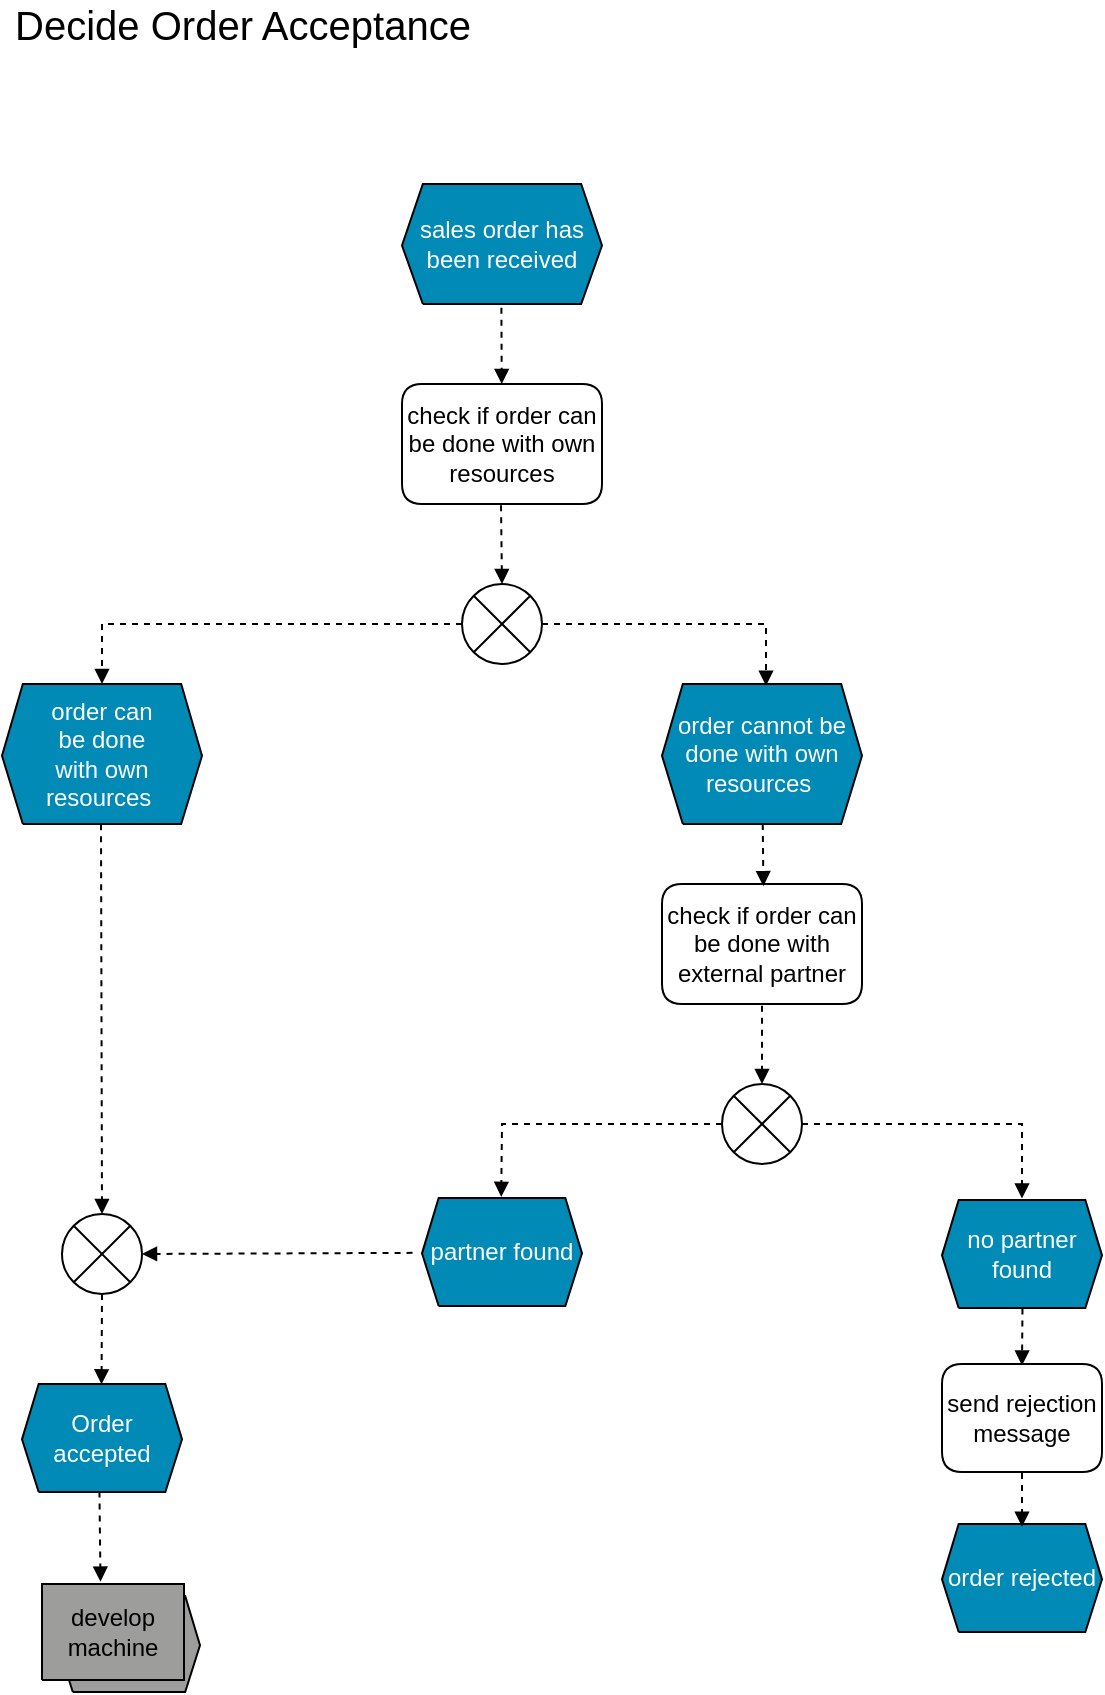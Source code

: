 <mxfile version="20.4.0" type="device" pages="5"><diagram id="vJgYP7B3q6axbT9ZfM5v" name="decide order acceptance"><mxGraphModel dx="1422" dy="794" grid="1" gridSize="10" guides="1" tooltips="1" connect="1" arrows="1" fold="1" page="1" pageScale="1" pageWidth="827" pageHeight="1169" math="0" shadow="0"><root><mxCell id="CbKGvtYsDF7HRSLip930-0"/><mxCell id="CbKGvtYsDF7HRSLip930-1" parent="CbKGvtYsDF7HRSLip930-0"/><mxCell id="2-fUE-2EZS0UCYEYP1bP-0" value="sales order has been received" style="vsdxID=5;fillColor=#008ab5;gradientColor=none;shape=stencil(UzV2Ls5ILEhVNTIoLinKz04tz0wpyVA1dlE1MsrMy0gtyiwBslSNXVWNndPyi1LTi/JL81Ig/IJEkEoQKze/DGRCBUSfoYGeiRFIl5FBJUzEAMx3gyjPycxDUm5hqWdqQbxymCRMsamhnpEpKabjNRvd5XgUk+QMgmECZCDCMy0zJwcSHcjy6OEPFILEnbErAA==);strokeColor=#000000;spacingTop=-1;spacingBottom=-1;spacingLeft=-1;spacingRight=-1;labelBackgroundColor=none;rounded=0;html=1;whiteSpace=wrap;fontColor=#FFFFFF;" parent="CbKGvtYsDF7HRSLip930-1" vertex="1"><mxGeometry x="280" y="230" width="100" height="60" as="geometry"/></mxCell><mxCell id="2-fUE-2EZS0UCYEYP1bP-1" value="check if order can be done with own resources" style="vsdxID=5;fillColor=#ffffff;gradientColor=none;shape=stencil(nZFLDsIwDERP4y0KyYauS7kAJ4iIoRYhqdLwPT1pB6TSBYtmZc+82NKYTN23tmPSqs8pnvkuLrdktqS1hJaT5FKRacjUx5j4lOI1OPSdLaRWo8IOf9YDrZVNh728GFq1qn7eBgyGXOJtWP4AqmA9P8MU+h1QL2GCfs1F8B90IThbX4oxHgQn3iPdqT+Ps0g4hWne);strokeColor=#000000;spacingTop=-1;spacingBottom=-1;spacingLeft=-1;spacingRight=-1;labelBackgroundColor=none;rounded=1;html=1;whiteSpace=wrap;fontColor=#000000;" parent="CbKGvtYsDF7HRSLip930-1" vertex="1"><mxGeometry x="280" y="330" width="100" height="60" as="geometry"/></mxCell><mxCell id="2-fUE-2EZS0UCYEYP1bP-2" value="" style="verticalLabelPosition=bottom;verticalAlign=top;html=1;shape=mxgraph.flowchart.or;fontColor=#000000;" parent="CbKGvtYsDF7HRSLip930-1" vertex="1"><mxGeometry x="310" y="430" width="40" height="40" as="geometry"/></mxCell><mxCell id="2-fUE-2EZS0UCYEYP1bP-3" value="order can &lt;br&gt;be done &lt;br&gt;with own resources&amp;nbsp;" style="vsdxID=5;fillColor=#008ab5;gradientColor=none;shape=stencil(UzV2Ls5ILEhVNTIoLinKz04tz0wpyVA1dlE1MsrMy0gtyiwBslSNXVWNndPyi1LTi/JL81Ig/IJEkEoQKze/DGRCBUSfoYGeiRFIl5FBJUzEAMx3gyjPycxDUm5hqWdqQbxymCRMsamhnpEpKabjNRvd5XgUk+QMgmECZCDCMy0zJwcSHcjy6OEPFILEnbErAA==);strokeColor=#000000;spacingTop=-1;spacingBottom=-1;spacingLeft=-1;spacingRight=-1;labelBackgroundColor=none;rounded=0;html=1;whiteSpace=wrap;fontColor=#FFFFFF;" parent="CbKGvtYsDF7HRSLip930-1" vertex="1"><mxGeometry x="80" y="480" width="100" height="70" as="geometry"/></mxCell><mxCell id="2-fUE-2EZS0UCYEYP1bP-4" value="order cannot be done with own resources&amp;nbsp;" style="vsdxID=5;fillColor=#008ab5;gradientColor=none;shape=stencil(UzV2Ls5ILEhVNTIoLinKz04tz0wpyVA1dlE1MsrMy0gtyiwBslSNXVWNndPyi1LTi/JL81Ig/IJEkEoQKze/DGRCBUSfoYGeiRFIl5FBJUzEAMx3gyjPycxDUm5hqWdqQbxymCRMsamhnpEpKabjNRvd5XgUk+QMgmECZCDCMy0zJwcSHcjy6OEPFILEnbErAA==);strokeColor=#000000;spacingTop=-1;spacingBottom=-1;spacingLeft=-1;spacingRight=-1;labelBackgroundColor=none;rounded=0;html=1;whiteSpace=wrap;fontColor=#FFFFFF;" parent="CbKGvtYsDF7HRSLip930-1" vertex="1"><mxGeometry x="410" y="480" width="100" height="70" as="geometry"/></mxCell><mxCell id="2-fUE-2EZS0UCYEYP1bP-5" value="check if order can be done with external partner" style="vsdxID=5;fillColor=#ffffff;gradientColor=none;shape=stencil(nZFLDsIwDERP4y0KyYauS7kAJ4iIoRYhqdLwPT1pB6TSBYtmZc+82NKYTN23tmPSqs8pnvkuLrdktqS1hJaT5FKRacjUx5j4lOI1OPSdLaRWo8IOf9YDrZVNh728GFq1qn7eBgyGXOJtWP4AqmA9P8MU+h1QL2GCfs1F8B90IThbX4oxHgQn3iPdqT+Ps0g4hWne);strokeColor=#000000;spacingTop=-1;spacingBottom=-1;spacingLeft=-1;spacingRight=-1;labelBackgroundColor=none;rounded=1;html=1;whiteSpace=wrap;fontColor=#000000;" parent="CbKGvtYsDF7HRSLip930-1" vertex="1"><mxGeometry x="410" y="580" width="100" height="60" as="geometry"/></mxCell><mxCell id="2-fUE-2EZS0UCYEYP1bP-6" style="vsdxID=5;edgeStyle=none;dashed=1;startArrow=none;endArrow=block;startSize=5;endSize=5;strokeColor=#000000;spacingTop=0;spacingBottom=0;spacingLeft=0;spacingRight=0;verticalAlign=middle;html=1;labelBackgroundColor=#ffffff;rounded=0;fontColor=#000000;exitX=0.497;exitY=1.031;exitDx=0;exitDy=0;exitPerimeter=0;" parent="CbKGvtYsDF7HRSLip930-1" source="2-fUE-2EZS0UCYEYP1bP-0" target="2-fUE-2EZS0UCYEYP1bP-1" edge="1"><mxGeometry x="-120" y="-929" relative="1" as="geometry"><mxPoint x="-121" y="-930" as="offset"/><Array as="points"/><mxPoint x="410" y="310" as="sourcePoint"/><mxPoint x="287" y="340" as="targetPoint"/></mxGeometry></mxCell><mxCell id="2-fUE-2EZS0UCYEYP1bP-7" style="vsdxID=5;edgeStyle=none;dashed=1;startArrow=none;endArrow=block;startSize=5;endSize=5;strokeColor=#000000;spacingTop=0;spacingBottom=0;spacingLeft=0;spacingRight=0;verticalAlign=middle;html=1;labelBackgroundColor=#ffffff;rounded=0;fontColor=#000000;entryX=0.5;entryY=0;entryDx=0;entryDy=0;entryPerimeter=0;exitX=0.495;exitY=1.011;exitDx=0;exitDy=0;exitPerimeter=0;" parent="CbKGvtYsDF7HRSLip930-1" source="2-fUE-2EZS0UCYEYP1bP-1" target="2-fUE-2EZS0UCYEYP1bP-2" edge="1"><mxGeometry x="-120" y="-929" relative="1" as="geometry"><mxPoint x="-121" y="-930" as="offset"/><Array as="points"/><mxPoint x="330" y="391" as="sourcePoint"/><mxPoint x="550" y="480" as="targetPoint"/></mxGeometry></mxCell><mxCell id="2-fUE-2EZS0UCYEYP1bP-8" style="vsdxID=5;edgeStyle=none;dashed=1;startArrow=none;endArrow=block;startSize=5;endSize=5;strokeColor=#000000;spacingTop=0;spacingBottom=0;spacingLeft=0;spacingRight=0;verticalAlign=middle;html=1;labelBackgroundColor=#ffffff;rounded=0;fontColor=#000000;exitX=0;exitY=0.5;exitDx=0;exitDy=0;exitPerimeter=0;entryX=0.5;entryY=0;entryDx=0;entryDy=0;entryPerimeter=0;" parent="CbKGvtYsDF7HRSLip930-1" source="2-fUE-2EZS0UCYEYP1bP-2" target="2-fUE-2EZS0UCYEYP1bP-3" edge="1"><mxGeometry x="-120" y="-929" relative="1" as="geometry"><mxPoint x="-121" y="-930" as="offset"/><Array as="points"><mxPoint x="130" y="450"/></Array><mxPoint x="200" y="510" as="sourcePoint"/><mxPoint x="70" y="470" as="targetPoint"/></mxGeometry></mxCell><mxCell id="2-fUE-2EZS0UCYEYP1bP-9" value="no partner found" style="vsdxID=5;fillColor=#008ab5;gradientColor=none;shape=stencil(UzV2Ls5ILEhVNTIoLinKz04tz0wpyVA1dlE1MsrMy0gtyiwBslSNXVWNndPyi1LTi/JL81Ig/IJEkEoQKze/DGRCBUSfoYGeiRFIl5FBJUzEAMx3gyjPycxDUm5hqWdqQbxymCRMsamhnpEpKabjNRvd5XgUk+QMgmECZCDCMy0zJwcSHcjy6OEPFILEnbErAA==);strokeColor=#000000;spacingTop=-1;spacingBottom=-1;spacingLeft=-1;spacingRight=-1;labelBackgroundColor=none;rounded=0;html=1;whiteSpace=wrap;fontColor=#FFFFFF;" parent="CbKGvtYsDF7HRSLip930-1" vertex="1"><mxGeometry x="550" y="738" width="80" height="54" as="geometry"/></mxCell><mxCell id="2-fUE-2EZS0UCYEYP1bP-10" value="" style="verticalLabelPosition=bottom;verticalAlign=top;html=1;shape=mxgraph.flowchart.or;fontColor=#000000;" parent="CbKGvtYsDF7HRSLip930-1" vertex="1"><mxGeometry x="440" y="680" width="40" height="40" as="geometry"/></mxCell><mxCell id="2-fUE-2EZS0UCYEYP1bP-11" value="partner found" style="vsdxID=5;fillColor=#008ab5;gradientColor=none;shape=stencil(UzV2Ls5ILEhVNTIoLinKz04tz0wpyVA1dlE1MsrMy0gtyiwBslSNXVWNndPyi1LTi/JL81Ig/IJEkEoQKze/DGRCBUSfoYGeiRFIl5FBJUzEAMx3gyjPycxDUm5hqWdqQbxymCRMsamhnpEpKabjNRvd5XgUk+QMgmECZCDCMy0zJwcSHcjy6OEPFILEnbErAA==);strokeColor=#000000;spacingTop=-1;spacingBottom=-1;spacingLeft=-1;spacingRight=-1;labelBackgroundColor=none;rounded=0;html=1;whiteSpace=wrap;fontColor=#FFFFFF;" parent="CbKGvtYsDF7HRSLip930-1" vertex="1"><mxGeometry x="290" y="737" width="80" height="54" as="geometry"/></mxCell><mxCell id="2-fUE-2EZS0UCYEYP1bP-12" value="" style="verticalLabelPosition=bottom;verticalAlign=top;html=1;shape=mxgraph.flowchart.or;fontColor=#000000;" parent="CbKGvtYsDF7HRSLip930-1" vertex="1"><mxGeometry x="110" y="745" width="40" height="40" as="geometry"/></mxCell><mxCell id="2-fUE-2EZS0UCYEYP1bP-13" value="send rejection message" style="vsdxID=5;fillColor=#ffffff;gradientColor=none;shape=stencil(nZFLDsIwDERP4y0KyYauS7kAJ4iIoRYhqdLwPT1pB6TSBYtmZc+82NKYTN23tmPSqs8pnvkuLrdktqS1hJaT5FKRacjUx5j4lOI1OPSdLaRWo8IOf9YDrZVNh728GFq1qn7eBgyGXOJtWP4AqmA9P8MU+h1QL2GCfs1F8B90IThbX4oxHgQn3iPdqT+Ps0g4hWne);strokeColor=#000000;spacingTop=-1;spacingBottom=-1;spacingLeft=-1;spacingRight=-1;labelBackgroundColor=none;rounded=1;html=1;whiteSpace=wrap;fontColor=#000000;" parent="CbKGvtYsDF7HRSLip930-1" vertex="1"><mxGeometry x="550" y="820" width="80" height="54" as="geometry"/></mxCell><mxCell id="2-fUE-2EZS0UCYEYP1bP-14" value="order rejected" style="vsdxID=5;fillColor=#008ab5;gradientColor=none;shape=stencil(UzV2Ls5ILEhVNTIoLinKz04tz0wpyVA1dlE1MsrMy0gtyiwBslSNXVWNndPyi1LTi/JL81Ig/IJEkEoQKze/DGRCBUSfoYGeiRFIl5FBJUzEAMx3gyjPycxDUm5hqWdqQbxymCRMsamhnpEpKabjNRvd5XgUk+QMgmECZCDCMy0zJwcSHcjy6OEPFILEnbErAA==);strokeColor=#000000;spacingTop=-1;spacingBottom=-1;spacingLeft=-1;spacingRight=-1;labelBackgroundColor=none;rounded=0;html=1;whiteSpace=wrap;fontColor=#FFFFFF;" parent="CbKGvtYsDF7HRSLip930-1" vertex="1"><mxGeometry x="550" y="900" width="80" height="54" as="geometry"/></mxCell><mxCell id="2-fUE-2EZS0UCYEYP1bP-16" style="vsdxID=5;edgeStyle=none;dashed=1;startArrow=none;endArrow=block;startSize=5;endSize=5;strokeColor=#000000;spacingTop=0;spacingBottom=0;spacingLeft=0;spacingRight=0;verticalAlign=middle;html=1;labelBackgroundColor=#ffffff;rounded=0;fontColor=#000000;exitX=1;exitY=0.5;exitDx=0;exitDy=0;exitPerimeter=0;entryX=0.52;entryY=0.013;entryDx=0;entryDy=0;entryPerimeter=0;" parent="CbKGvtYsDF7HRSLip930-1" source="2-fUE-2EZS0UCYEYP1bP-2" target="2-fUE-2EZS0UCYEYP1bP-4" edge="1"><mxGeometry x="-120" y="-929" relative="1" as="geometry"><mxPoint x="-121" y="-930" as="offset"/><Array as="points"><mxPoint x="462" y="450"/></Array><mxPoint x="339.5" y="400.66" as="sourcePoint"/><mxPoint x="460" y="450" as="targetPoint"/></mxGeometry></mxCell><mxCell id="2-fUE-2EZS0UCYEYP1bP-17" style="vsdxID=5;edgeStyle=none;dashed=1;startArrow=none;endArrow=block;startSize=5;endSize=5;strokeColor=#000000;spacingTop=0;spacingBottom=0;spacingLeft=0;spacingRight=0;verticalAlign=middle;html=1;labelBackgroundColor=#ffffff;rounded=0;fontColor=#000000;entryX=0.507;entryY=0.018;entryDx=0;entryDy=0;entryPerimeter=0;" parent="CbKGvtYsDF7HRSLip930-1" source="2-fUE-2EZS0UCYEYP1bP-4" target="2-fUE-2EZS0UCYEYP1bP-5" edge="1"><mxGeometry x="-120" y="-929" relative="1" as="geometry"><mxPoint x="-121" y="-930" as="offset"/><Array as="points"/><mxPoint x="339.5" y="400.66" as="sourcePoint"/><mxPoint x="340" y="440" as="targetPoint"/></mxGeometry></mxCell><mxCell id="2-fUE-2EZS0UCYEYP1bP-18" style="vsdxID=5;edgeStyle=none;dashed=1;startArrow=none;endArrow=block;startSize=5;endSize=5;strokeColor=#000000;spacingTop=0;spacingBottom=0;spacingLeft=0;spacingRight=0;verticalAlign=middle;html=1;labelBackgroundColor=#ffffff;rounded=0;fontColor=#000000;exitX=0.5;exitY=1.015;exitDx=0;exitDy=0;exitPerimeter=0;" parent="CbKGvtYsDF7HRSLip930-1" source="2-fUE-2EZS0UCYEYP1bP-5" target="2-fUE-2EZS0UCYEYP1bP-10" edge="1"><mxGeometry x="-120" y="-929" relative="1" as="geometry"><mxPoint x="-121" y="-930" as="offset"/><Array as="points"/><mxPoint x="500" y="660" as="sourcePoint"/><mxPoint x="500.5" y="699.34" as="targetPoint"/></mxGeometry></mxCell><mxCell id="2-fUE-2EZS0UCYEYP1bP-19" style="vsdxID=5;edgeStyle=none;dashed=1;startArrow=none;endArrow=block;startSize=5;endSize=5;strokeColor=#000000;spacingTop=0;spacingBottom=0;spacingLeft=0;spacingRight=0;verticalAlign=middle;html=1;labelBackgroundColor=#ffffff;rounded=0;fontColor=#000000;exitX=0;exitY=0.5;exitDx=0;exitDy=0;exitPerimeter=0;entryX=0.495;entryY=-0.01;entryDx=0;entryDy=0;entryPerimeter=0;" parent="CbKGvtYsDF7HRSLip930-1" source="2-fUE-2EZS0UCYEYP1bP-10" target="2-fUE-2EZS0UCYEYP1bP-11" edge="1"><mxGeometry x="-120" y="-929" relative="1" as="geometry"><mxPoint x="-121" y="-930" as="offset"/><Array as="points"><mxPoint x="330" y="700"/></Array><mxPoint x="470" y="650.9" as="sourcePoint"/><mxPoint x="470" y="690" as="targetPoint"/></mxGeometry></mxCell><mxCell id="2-fUE-2EZS0UCYEYP1bP-20" style="vsdxID=5;edgeStyle=none;dashed=1;startArrow=none;endArrow=block;startSize=5;endSize=5;strokeColor=#000000;spacingTop=0;spacingBottom=0;spacingLeft=0;spacingRight=0;verticalAlign=middle;html=1;labelBackgroundColor=#ffffff;rounded=0;fontColor=#000000;exitX=1;exitY=0.5;exitDx=0;exitDy=0;exitPerimeter=0;entryX=0.5;entryY=-0.014;entryDx=0;entryDy=0;entryPerimeter=0;" parent="CbKGvtYsDF7HRSLip930-1" source="2-fUE-2EZS0UCYEYP1bP-10" target="2-fUE-2EZS0UCYEYP1bP-9" edge="1"><mxGeometry x="-120" y="-929" relative="1" as="geometry"><mxPoint x="-121" y="-930" as="offset"/><Array as="points"><mxPoint x="590" y="700"/></Array><mxPoint x="450" y="710" as="sourcePoint"/><mxPoint x="610" y="730" as="targetPoint"/></mxGeometry></mxCell><mxCell id="2-fUE-2EZS0UCYEYP1bP-21" style="vsdxID=5;edgeStyle=none;dashed=1;startArrow=none;endArrow=block;startSize=5;endSize=5;strokeColor=#000000;spacingTop=0;spacingBottom=0;spacingLeft=0;spacingRight=0;verticalAlign=middle;html=1;labelBackgroundColor=#ffffff;rounded=0;fontColor=#000000;exitX=0.503;exitY=1.005;exitDx=0;exitDy=0;exitPerimeter=0;entryX=0.5;entryY=0.014;entryDx=0;entryDy=0;entryPerimeter=0;" parent="CbKGvtYsDF7HRSLip930-1" source="2-fUE-2EZS0UCYEYP1bP-9" target="2-fUE-2EZS0UCYEYP1bP-13" edge="1"><mxGeometry x="-120" y="-929" relative="1" as="geometry"><mxPoint x="-121" y="-930" as="offset"/><Array as="points"/><mxPoint x="480" y="785" as="sourcePoint"/><mxPoint x="592" y="819" as="targetPoint"/></mxGeometry></mxCell><mxCell id="2-fUE-2EZS0UCYEYP1bP-22" style="vsdxID=5;edgeStyle=none;dashed=1;startArrow=none;endArrow=block;startSize=5;endSize=5;strokeColor=#000000;spacingTop=0;spacingBottom=0;spacingLeft=0;spacingRight=0;verticalAlign=middle;html=1;labelBackgroundColor=#ffffff;rounded=0;fontColor=#000000;exitX=0.5;exitY=1.01;exitDx=0;exitDy=0;exitPerimeter=0;entryX=0.5;entryY=0.026;entryDx=0;entryDy=0;entryPerimeter=0;" parent="CbKGvtYsDF7HRSLip930-1" source="2-fUE-2EZS0UCYEYP1bP-13" target="2-fUE-2EZS0UCYEYP1bP-14" edge="1"><mxGeometry x="-120" y="-929" relative="1" as="geometry"><mxPoint x="-121" y="-930" as="offset"/><Array as="points"/><mxPoint x="600.24" y="802.27" as="sourcePoint"/><mxPoint x="600" y="830.756" as="targetPoint"/></mxGeometry></mxCell><mxCell id="2-fUE-2EZS0UCYEYP1bP-23" style="vsdxID=5;edgeStyle=none;dashed=1;startArrow=none;endArrow=block;startSize=5;endSize=5;strokeColor=#000000;spacingTop=0;spacingBottom=0;spacingLeft=0;spacingRight=0;verticalAlign=middle;html=1;labelBackgroundColor=#ffffff;rounded=0;fontColor=#000000;entryX=0.5;entryY=0;entryDx=0;entryDy=0;entryPerimeter=0;exitX=0.495;exitY=1.001;exitDx=0;exitDy=0;exitPerimeter=0;" parent="CbKGvtYsDF7HRSLip930-1" source="2-fUE-2EZS0UCYEYP1bP-3" target="2-fUE-2EZS0UCYEYP1bP-12" edge="1"><mxGeometry x="-120" y="-929" relative="1" as="geometry"><mxPoint x="-121" y="-930" as="offset"/><Array as="points"/><mxPoint x="140" y="590" as="sourcePoint"/><mxPoint x="290" y="710" as="targetPoint"/></mxGeometry></mxCell><mxCell id="2-fUE-2EZS0UCYEYP1bP-24" style="vsdxID=5;edgeStyle=none;dashed=1;startArrow=none;endArrow=block;startSize=5;endSize=5;strokeColor=#000000;spacingTop=0;spacingBottom=0;spacingLeft=0;spacingRight=0;verticalAlign=middle;html=1;labelBackgroundColor=#ffffff;rounded=0;fontColor=#000000;exitX=0.5;exitY=1;exitDx=0;exitDy=0;exitPerimeter=0;entryX=0.497;entryY=0.003;entryDx=0;entryDy=0;entryPerimeter=0;" parent="CbKGvtYsDF7HRSLip930-1" source="2-fUE-2EZS0UCYEYP1bP-12" edge="1"><mxGeometry x="-120" y="-929" relative="1" as="geometry"><mxPoint x="-121" y="-930" as="offset"/><Array as="points"/><mxPoint x="220" y="850" as="sourcePoint"/><mxPoint x="129.76" y="830.162" as="targetPoint"/></mxGeometry></mxCell><mxCell id="2-fUE-2EZS0UCYEYP1bP-25" style="vsdxID=5;edgeStyle=none;dashed=1;startArrow=none;endArrow=block;startSize=5;endSize=5;strokeColor=#000000;spacingTop=0;spacingBottom=0;spacingLeft=0;spacingRight=0;verticalAlign=middle;html=1;labelBackgroundColor=#ffffff;rounded=0;fontColor=#000000;entryX=1;entryY=0.5;entryDx=0;entryDy=0;entryPerimeter=0;exitX=-0.059;exitY=0.508;exitDx=0;exitDy=0;exitPerimeter=0;" parent="CbKGvtYsDF7HRSLip930-1" source="2-fUE-2EZS0UCYEYP1bP-11" target="2-fUE-2EZS0UCYEYP1bP-12" edge="1"><mxGeometry x="-120" y="-929" relative="1" as="geometry"><mxPoint x="-121" y="-930" as="offset"/><Array as="points"/><mxPoint x="190" y="765" as="sourcePoint"/><mxPoint x="350" y="980" as="targetPoint"/></mxGeometry></mxCell><mxCell id="MgiNJqyjRmKkB7YN7GI3-0" value="&lt;font style=&quot;font-size: 20px&quot;&gt;Decide Order Acceptance&lt;/font&gt;" style="text;html=1;resizable=0;autosize=1;align=center;verticalAlign=middle;points=[];fillColor=none;strokeColor=none;rounded=0;" parent="CbKGvtYsDF7HRSLip930-1" vertex="1"><mxGeometry x="80" y="140" width="240" height="20" as="geometry"/></mxCell><mxCell id="DlrLtnliju-x39tjDVmR-0" value="Order accepted" style="vsdxID=5;fillColor=#008ab5;gradientColor=none;shape=stencil(UzV2Ls5ILEhVNTIoLinKz04tz0wpyVA1dlE1MsrMy0gtyiwBslSNXVWNndPyi1LTi/JL81Ig/IJEkEoQKze/DGRCBUSfoYGeiRFIl5FBJUzEAMx3gyjPycxDUm5hqWdqQbxymCRMsamhnpEpKabjNRvd5XgUk+QMgmECZCDCMy0zJwcSHcjy6OEPFILEnbErAA==);strokeColor=#000000;spacingTop=-1;spacingBottom=-1;spacingLeft=-1;spacingRight=-1;labelBackgroundColor=none;rounded=0;html=1;whiteSpace=wrap;fontColor=#FFFFFF;" vertex="1" parent="CbKGvtYsDF7HRSLip930-1"><mxGeometry x="90" y="830" width="80" height="54" as="geometry"/></mxCell><mxCell id="f0AIaV7bHFm1H-KG--UW-0" value="jjjo" style="vsdxID=5;fillColor=none;gradientColor=none;strokeColor=none;spacingTop=-1;spacingBottom=-1;spacingLeft=-1;spacingRight=-1;labelBackgroundColor=none;rounded=0;html=1;whiteSpace=wrap;fontColor=#000000;" vertex="1" parent="CbKGvtYsDF7HRSLip930-1"><mxGeometry x="100" y="930" width="80" height="54" as="geometry"/></mxCell><mxCell id="f0AIaV7bHFm1H-KG--UW-1" value="" style="verticalAlign=middle;align=center;vsdxID=8;fillColor=#FF00FF;gradientColor=none;fillOpacity=0;strokeOpacity=0;shape=stencil(nZLdDoMgDIWfhltSYFO8du49TMRBxsAg7uftByNGt8S5eXfafqcptIiVvaw7gSj03tmzuKnGS8QOiFJlpHDKB4VYhVjZWidOzg6mSXFXRzKqi73GDvfkIzxaKDxSyDnmxStzTLRWZkZTwCx/MxCAZbwAnO9+x8fiCO8znOV/dSeYkGXD9LjNhi/TwzZw5cfX9hPEtNpWaZ0uY17/PIWQSmfEqic=);spacingTop=-1;spacingBottom=-1;spacingLeft=-1;spacingRight=-1;labelBackgroundColor=none;rounded=0;html=1;whiteSpace=wrap;" vertex="1" parent="f0AIaV7bHFm1H-KG--UW-0"><mxGeometry width="80" height="54" as="geometry"/></mxCell><mxCell id="f0AIaV7bHFm1H-KG--UW-2" style="vsdxID=6;fillColor=#9d9d9c;gradientColor=none;shape=stencil(UzV2Ls5ILEhVNTIoLinKz04tz0wpyVA1dlE1MsrMy0gtyiwBslSNXVWNndPyi1LTi/JL81Ig/IJEkEoQKze/DGRCBUSfoYGeiRFIl5FBJUzEAMx3gyjPycxDUm5hqWdqQbxymCRMsamhnpEpKabjNRvd5XgUk+QMgmECZCDCMy0zJwcSHcjy6OEPFILEnbErAA==);strokeColor=#000000;spacingTop=-1;spacingBottom=-1;spacingLeft=-1;spacingRight=-1;labelBackgroundColor=none;rounded=0;html=1;whiteSpace=wrap;" vertex="1" parent="f0AIaV7bHFm1H-KG--UW-0"><mxGeometry x="8" y="6" width="71" height="48" as="geometry"/></mxCell><mxCell id="f0AIaV7bHFm1H-KG--UW-3" value="develop machine" style="vsdxID=7;fillColor=#9d9d9c;gradientColor=none;shape=stencil(nZBLDoAgDERP0z3SIyjew0SURgSD+Lu9kMZoXLhwN9O+tukAlrNpJg1SzDH4QW/URgNYgZTkjA4UkwJUgGXng+6DX1zLfmoymdXo17xh5zmRJ6Q42BWCfc2oJfdAr+Yv+AP9Cb7OJ3H/2JG1HNGz/84klThPVCc=);strokeColor=#000000;spacingTop=-1;spacingBottom=-1;spacingLeft=-1;spacingRight=-1;labelBackgroundColor=none;rounded=0;html=1;whiteSpace=wrap;" vertex="1" parent="f0AIaV7bHFm1H-KG--UW-0"><mxGeometry width="71" height="48" as="geometry"/></mxCell><mxCell id="f0AIaV7bHFm1H-KG--UW-4" style="vsdxID=5;edgeStyle=none;dashed=1;startArrow=none;endArrow=block;startSize=5;endSize=5;strokeColor=#000000;spacingTop=0;spacingBottom=0;spacingLeft=0;spacingRight=0;verticalAlign=middle;html=1;labelBackgroundColor=#ffffff;rounded=0;fontColor=#000000;exitX=0.484;exitY=0.995;exitDx=0;exitDy=0;exitPerimeter=0;entryX=0.412;entryY=-0.024;entryDx=0;entryDy=0;entryPerimeter=0;" edge="1" parent="CbKGvtYsDF7HRSLip930-1" source="DlrLtnliju-x39tjDVmR-0" target="f0AIaV7bHFm1H-KG--UW-3"><mxGeometry x="-120" y="-929" relative="1" as="geometry"><mxPoint x="-121" y="-930" as="offset"/><Array as="points"/><mxPoint x="190" y="820" as="sourcePoint"/><mxPoint x="310" y="940" as="targetPoint"/></mxGeometry></mxCell></root></mxGraphModel></diagram><diagram id="5deJ9stCgnfNlfpjwIjk" name="develop machine"><mxGraphModel dx="547" dy="305" grid="1" gridSize="10" guides="1" tooltips="1" connect="1" arrows="1" fold="1" page="1" pageScale="1" pageWidth="827" pageHeight="1169" math="0" shadow="0"><root><mxCell id="Lu-JbsAmQmvN6jG4-T8l-0"/><mxCell id="Lu-JbsAmQmvN6jG4-T8l-1" parent="Lu-JbsAmQmvN6jG4-T8l-0"/><mxCell id="JhI8PvpP-EdT8kBSLXb_-0" value="&lt;font style=&quot;font-size: 20px&quot;&gt;Develop Machine&lt;/font&gt;" style="text;html=1;resizable=0;autosize=1;align=center;verticalAlign=middle;points=[];fillColor=none;strokeColor=none;rounded=0;" parent="Lu-JbsAmQmvN6jG4-T8l-1" vertex="1"><mxGeometry x="115" y="70" width="170" height="20" as="geometry"/></mxCell><mxCell id="ZTtJKWi5YsP64aaQ-FGc-0" value="check development type" style="vsdxID=5;fillColor=#ffffff;gradientColor=none;shape=stencil(nZFLDsIwDERP4y0KyYauS7kAJ4iIoRYhqdLwPT1pB6TSBYtmZc+82NKYTN23tmPSqs8pnvkuLrdktqS1hJaT5FKRacjUx5j4lOI1OPSdLaRWo8IOf9YDrZVNh728GFq1qn7eBgyGXOJtWP4AqmA9P8MU+h1QL2GCfs1F8B90IThbX4oxHgQn3iPdqT+Ps0g4hWne);strokeColor=#000000;spacingTop=-1;spacingBottom=-1;spacingLeft=-1;spacingRight=-1;labelBackgroundColor=none;rounded=1;html=1;whiteSpace=wrap;fontColor=#000000;" parent="Lu-JbsAmQmvN6jG4-T8l-1" vertex="1"><mxGeometry x="370" y="290" width="80" height="54" as="geometry"/></mxCell><mxCell id="ZTtJKWi5YsP64aaQ-FGc-1" value="" style="verticalLabelPosition=bottom;verticalAlign=top;html=1;shape=mxgraph.flowchart.or;fontColor=#000000;" parent="Lu-JbsAmQmvN6jG4-T8l-1" vertex="1"><mxGeometry x="390" y="380" width="40" height="40" as="geometry"/></mxCell><mxCell id="ZTtJKWi5YsP64aaQ-FGc-2" value="new development" style="vsdxID=5;fillColor=#008ab5;gradientColor=none;shape=stencil(UzV2Ls5ILEhVNTIoLinKz04tz0wpyVA1dlE1MsrMy0gtyiwBslSNXVWNndPyi1LTi/JL81Ig/IJEkEoQKze/DGRCBUSfoYGeiRFIl5FBJUzEAMx3gyjPycxDUm5hqWdqQbxymCRMsamhnpEpKabjNRvd5XgUk+QMgmECZCDCMy0zJwcSHcjy6OEPFILEnbErAA==);strokeColor=#000000;spacingTop=-1;spacingBottom=-1;spacingLeft=-1;spacingRight=-1;labelBackgroundColor=none;rounded=0;html=1;whiteSpace=wrap;fontColor=#FFFFFF;" parent="Lu-JbsAmQmvN6jG4-T8l-1" vertex="1"><mxGeometry x="240" y="440" width="80" height="54" as="geometry"/></mxCell><mxCell id="ZTtJKWi5YsP64aaQ-FGc-3" value="adaptation&lt;br&gt;of existing&lt;br&gt;design" style="vsdxID=5;fillColor=#008ab5;gradientColor=none;shape=stencil(UzV2Ls5ILEhVNTIoLinKz04tz0wpyVA1dlE1MsrMy0gtyiwBslSNXVWNndPyi1LTi/JL81Ig/IJEkEoQKze/DGRCBUSfoYGeiRFIl5FBJUzEAMx3gyjPycxDUm5hqWdqQbxymCRMsamhnpEpKabjNRvd5XgUk+QMgmECZCDCMy0zJwcSHcjy6OEPFILEnbErAA==);strokeColor=#000000;spacingTop=-1;spacingBottom=-1;spacingLeft=-1;spacingRight=-1;labelBackgroundColor=none;rounded=0;html=1;whiteSpace=wrap;fontColor=#FFFFFF;" parent="Lu-JbsAmQmvN6jG4-T8l-1" vertex="1"><mxGeometry x="490" y="440" width="80" height="54" as="geometry"/></mxCell><mxCell id="ZTtJKWi5YsP64aaQ-FGc-4" value="adapt&lt;br&gt;design documents" style="vsdxID=5;fillColor=#ffffff;gradientColor=none;shape=stencil(nZFLDsIwDERP4y0KyYauS7kAJ4iIoRYhqdLwPT1pB6TSBYtmZc+82NKYTN23tmPSqs8pnvkuLrdktqS1hJaT5FKRacjUx5j4lOI1OPSdLaRWo8IOf9YDrZVNh728GFq1qn7eBgyGXOJtWP4AqmA9P8MU+h1QL2GCfs1F8B90IThbX4oxHgQn3iPdqT+Ps0g4hWne);strokeColor=#000000;spacingTop=-1;spacingBottom=-1;spacingLeft=-1;spacingRight=-1;labelBackgroundColor=none;rounded=1;html=1;whiteSpace=wrap;fontColor=#000000;" parent="Lu-JbsAmQmvN6jG4-T8l-1" vertex="1"><mxGeometry x="490" y="530" width="80" height="54" as="geometry"/></mxCell><mxCell id="ZTtJKWi5YsP64aaQ-FGc-5" value="order components" style="vsdxID=5;fillColor=#ffffff;gradientColor=none;shape=stencil(nZFLDsIwDERP4y0KyYauS7kAJ4iIoRYhqdLwPT1pB6TSBYtmZc+82NKYTN23tmPSqs8pnvkuLrdktqS1hJaT5FKRacjUx5j4lOI1OPSdLaRWo8IOf9YDrZVNh728GFq1qn7eBgyGXOJtWP4AqmA9P8MU+h1QL2GCfs1F8B90IThbX4oxHgQn3iPdqT+Ps0g4hWne);strokeColor=#000000;spacingTop=-1;spacingBottom=-1;spacingLeft=-1;spacingRight=-1;labelBackgroundColor=none;rounded=1;html=1;whiteSpace=wrap;fontColor=#000000;" parent="Lu-JbsAmQmvN6jG4-T8l-1" vertex="1"><mxGeometry x="490" y="620" width="80" height="54" as="geometry"/></mxCell><mxCell id="ZTtJKWi5YsP64aaQ-FGc-6" value="print &lt;br&gt;order list" style="vsdxID=5;fillColor=#ffffff;gradientColor=none;shape=stencil(nZFLDsIwDERP4y0KyYauS7kAJ4iIoRYhqdLwPT1pB6TSBYtmZc+82NKYTN23tmPSqs8pnvkuLrdktqS1hJaT5FKRacjUx5j4lOI1OPSdLaRWo8IOf9YDrZVNh728GFq1qn7eBgyGXOJtWP4AqmA9P8MU+h1QL2GCfs1F8B90IThbX4oxHgQn3iPdqT+Ps0g4hWne);strokeColor=#000000;spacingTop=-1;spacingBottom=-1;spacingLeft=-1;spacingRight=-1;labelBackgroundColor=none;rounded=1;html=1;whiteSpace=wrap;fontColor=#000000;" parent="Lu-JbsAmQmvN6jG4-T8l-1" vertex="1"><mxGeometry x="490" y="710" width="80" height="54" as="geometry"/></mxCell><mxCell id="ZTtJKWi5YsP64aaQ-FGc-7" value="order&lt;br&gt;list&lt;br&gt;printed" style="vsdxID=5;fillColor=#008ab5;gradientColor=none;shape=stencil(UzV2Ls5ILEhVNTIoLinKz04tz0wpyVA1dlE1MsrMy0gtyiwBslSNXVWNndPyi1LTi/JL81Ig/IJEkEoQKze/DGRCBUSfoYGeiRFIl5FBJUzEAMx3gyjPycxDUm5hqWdqQbxymCRMsamhnpEpKabjNRvd5XgUk+QMgmECZCDCMy0zJwcSHcjy6OEPFILEnbErAA==);strokeColor=#000000;spacingTop=-1;spacingBottom=-1;spacingLeft=-1;spacingRight=-1;labelBackgroundColor=none;rounded=0;html=1;whiteSpace=wrap;fontColor=#FFFFFF;" parent="Lu-JbsAmQmvN6jG4-T8l-1" vertex="1"><mxGeometry x="490" y="800" width="80" height="54" as="geometry"/></mxCell><mxCell id="ZTtJKWi5YsP64aaQ-FGc-8" value="create&lt;br&gt;design documents" style="vsdxID=5;fillColor=#ffffff;gradientColor=none;shape=stencil(nZFLDsIwDERP4y0KyYauS7kAJ4iIoRYhqdLwPT1pB6TSBYtmZc+82NKYTN23tmPSqs8pnvkuLrdktqS1hJaT5FKRacjUx5j4lOI1OPSdLaRWo8IOf9YDrZVNh728GFq1qn7eBgyGXOJtWP4AqmA9P8MU+h1QL2GCfs1F8B90IThbX4oxHgQn3iPdqT+Ps0g4hWne);strokeColor=#000000;spacingTop=-1;spacingBottom=-1;spacingLeft=-1;spacingRight=-1;labelBackgroundColor=none;rounded=1;html=1;whiteSpace=wrap;fontColor=#000000;" parent="Lu-JbsAmQmvN6jG4-T8l-1" vertex="1"><mxGeometry x="240" y="530" width="80" height="54" as="geometry"/></mxCell><mxCell id="ZTtJKWi5YsP64aaQ-FGc-9" value="print&lt;br&gt;parts list" style="vsdxID=5;fillColor=#ffffff;gradientColor=none;shape=stencil(nZFLDsIwDERP4y0KyYauS7kAJ4iIoRYhqdLwPT1pB6TSBYtmZc+82NKYTN23tmPSqs8pnvkuLrdktqS1hJaT5FKRacjUx5j4lOI1OPSdLaRWo8IOf9YDrZVNh728GFq1qn7eBgyGXOJtWP4AqmA9P8MU+h1QL2GCfs1F8B90IThbX4oxHgQn3iPdqT+Ps0g4hWne);strokeColor=#000000;spacingTop=-1;spacingBottom=-1;spacingLeft=-1;spacingRight=-1;labelBackgroundColor=none;rounded=1;html=1;whiteSpace=wrap;fontColor=#000000;" parent="Lu-JbsAmQmvN6jG4-T8l-1" vertex="1"><mxGeometry x="240" y="620" width="80" height="54" as="geometry"/></mxCell><mxCell id="ZTtJKWi5YsP64aaQ-FGc-10" value="parts&lt;br&gt;list&lt;br&gt;printed" style="vsdxID=5;fillColor=#008ab5;gradientColor=none;shape=stencil(UzV2Ls5ILEhVNTIoLinKz04tz0wpyVA1dlE1MsrMy0gtyiwBslSNXVWNndPyi1LTi/JL81Ig/IJEkEoQKze/DGRCBUSfoYGeiRFIl5FBJUzEAMx3gyjPycxDUm5hqWdqQbxymCRMsamhnpEpKabjNRvd5XgUk+QMgmECZCDCMy0zJwcSHcjy6OEPFILEnbErAA==);strokeColor=#000000;spacingTop=-1;spacingBottom=-1;spacingLeft=-1;spacingRight=-1;labelBackgroundColor=none;rounded=0;html=1;whiteSpace=wrap;fontColor=#FFFFFF;" parent="Lu-JbsAmQmvN6jG4-T8l-1" vertex="1"><mxGeometry x="240" y="710" width="80" height="54" as="geometry"/></mxCell><mxCell id="ZTtJKWi5YsP64aaQ-FGc-11" value="send&lt;br&gt;parts list" style="vsdxID=5;fillColor=#ffffff;gradientColor=none;shape=stencil(nZFLDsIwDERP4y0KyYauS7kAJ4iIoRYhqdLwPT1pB6TSBYtmZc+82NKYTN23tmPSqs8pnvkuLrdktqS1hJaT5FKRacjUx5j4lOI1OPSdLaRWo8IOf9YDrZVNh728GFq1qn7eBgyGXOJtWP4AqmA9P8MU+h1QL2GCfs1F8B90IThbX4oxHgQn3iPdqT+Ps0g4hWne);strokeColor=#000000;spacingTop=-1;spacingBottom=-1;spacingLeft=-1;spacingRight=-1;labelBackgroundColor=none;rounded=1;html=1;whiteSpace=wrap;fontColor=#000000;" parent="Lu-JbsAmQmvN6jG4-T8l-1" vertex="1"><mxGeometry x="240" y="800" width="80" height="54" as="geometry"/></mxCell><mxCell id="ZTtJKWi5YsP64aaQ-FGc-12" value="send &lt;br&gt;order list" style="vsdxID=5;fillColor=#ffffff;gradientColor=none;shape=stencil(nZFLDsIwDERP4y0KyYauS7kAJ4iIoRYhqdLwPT1pB6TSBYtmZc+82NKYTN23tmPSqs8pnvkuLrdktqS1hJaT5FKRacjUx5j4lOI1OPSdLaRWo8IOf9YDrZVNh728GFq1qn7eBgyGXOJtWP4AqmA9P8MU+h1QL2GCfs1F8B90IThbX4oxHgQn3iPdqT+Ps0g4hWne);strokeColor=#000000;spacingTop=-1;spacingBottom=-1;spacingLeft=-1;spacingRight=-1;labelBackgroundColor=none;rounded=1;html=1;whiteSpace=wrap;fontColor=#000000;" parent="Lu-JbsAmQmvN6jG4-T8l-1" vertex="1"><mxGeometry x="490" y="890" width="80" height="54" as="geometry"/></mxCell><mxCell id="ZTtJKWi5YsP64aaQ-FGc-13" value="" style="verticalLabelPosition=bottom;verticalAlign=top;html=1;shape=mxgraph.flowchart.or;fontColor=#000000;" parent="Lu-JbsAmQmvN6jG4-T8l-1" vertex="1"><mxGeometry x="260" y="897" width="40" height="40" as="geometry"/></mxCell><mxCell id="ZTtJKWi5YsP64aaQ-FGc-14" style="vsdxID=5;edgeStyle=none;dashed=1;startArrow=none;endArrow=block;startSize=5;endSize=5;strokeColor=#000000;spacingTop=0;spacingBottom=0;spacingLeft=0;spacingRight=0;verticalAlign=middle;html=1;labelBackgroundColor=#ffffff;rounded=0;fontColor=#000000;entryX=0.5;entryY=0;entryDx=0;entryDy=0;entryPerimeter=0;exitX=0.497;exitY=1.005;exitDx=0;exitDy=0;exitPerimeter=0;" parent="Lu-JbsAmQmvN6jG4-T8l-1" source="ZTtJKWi5YsP64aaQ-FGc-0" target="ZTtJKWi5YsP64aaQ-FGc-1" edge="1"><mxGeometry x="-120" y="-929" relative="1" as="geometry"><mxPoint x="-121" y="-930" as="offset"/><Array as="points"/><mxPoint x="410" y="350" as="sourcePoint"/><mxPoint x="419.84" y="300.378" as="targetPoint"/></mxGeometry></mxCell><mxCell id="ZTtJKWi5YsP64aaQ-FGc-15" style="vsdxID=5;edgeStyle=none;dashed=1;startArrow=none;endArrow=block;startSize=5;endSize=5;strokeColor=#000000;spacingTop=0;spacingBottom=0;spacingLeft=0;spacingRight=0;verticalAlign=middle;html=1;labelBackgroundColor=#ffffff;rounded=0;fontColor=#000000;entryX=0.5;entryY=-0.01;entryDx=0;entryDy=0;entryPerimeter=0;exitX=1;exitY=0.5;exitDx=0;exitDy=0;exitPerimeter=0;" parent="Lu-JbsAmQmvN6jG4-T8l-1" source="ZTtJKWi5YsP64aaQ-FGc-1" target="ZTtJKWi5YsP64aaQ-FGc-3" edge="1"><mxGeometry x="-120" y="-929" relative="1" as="geometry"><mxPoint x="-121" y="-930" as="offset"/><Array as="points"><mxPoint x="530" y="400"/></Array><mxPoint x="419.76" y="354.27" as="sourcePoint"/><mxPoint x="420" y="390" as="targetPoint"/></mxGeometry></mxCell><mxCell id="ZTtJKWi5YsP64aaQ-FGc-16" style="vsdxID=5;edgeStyle=none;dashed=1;startArrow=none;endArrow=block;startSize=5;endSize=5;strokeColor=#000000;spacingTop=0;spacingBottom=0;spacingLeft=0;spacingRight=0;verticalAlign=middle;html=1;labelBackgroundColor=#ffffff;rounded=0;fontColor=#000000;entryX=0.495;entryY=-0.01;entryDx=0;entryDy=0;entryPerimeter=0;exitX=0;exitY=0.5;exitDx=0;exitDy=0;exitPerimeter=0;" parent="Lu-JbsAmQmvN6jG4-T8l-1" source="ZTtJKWi5YsP64aaQ-FGc-1" target="ZTtJKWi5YsP64aaQ-FGc-2" edge="1"><mxGeometry x="-120" y="-929" relative="1" as="geometry"><mxPoint x="-121" y="-930" as="offset"/><Array as="points"><mxPoint x="280" y="400"/></Array><mxPoint x="429.76" y="364.27" as="sourcePoint"/><mxPoint x="430" y="400" as="targetPoint"/></mxGeometry></mxCell><mxCell id="ZTtJKWi5YsP64aaQ-FGc-17" style="vsdxID=5;edgeStyle=none;dashed=1;startArrow=none;endArrow=block;startSize=5;endSize=5;strokeColor=#000000;spacingTop=0;spacingBottom=0;spacingLeft=0;spacingRight=0;verticalAlign=middle;html=1;labelBackgroundColor=#ffffff;rounded=0;fontColor=#000000;entryX=0.488;entryY=-0.012;entryDx=0;entryDy=0;entryPerimeter=0;exitX=0.492;exitY=1.017;exitDx=0;exitDy=0;exitPerimeter=0;" parent="Lu-JbsAmQmvN6jG4-T8l-1" source="ZTtJKWi5YsP64aaQ-FGc-2" target="ZTtJKWi5YsP64aaQ-FGc-8" edge="1"><mxGeometry x="-120" y="-929" relative="1" as="geometry"><mxPoint x="-121" y="-930" as="offset"/><Array as="points"/><mxPoint x="330" y="500" as="sourcePoint"/><mxPoint x="330.24" y="535.73" as="targetPoint"/></mxGeometry></mxCell><mxCell id="ZTtJKWi5YsP64aaQ-FGc-18" style="vsdxID=5;edgeStyle=none;dashed=1;startArrow=none;endArrow=block;startSize=5;endSize=5;strokeColor=#000000;spacingTop=0;spacingBottom=0;spacingLeft=0;spacingRight=0;verticalAlign=middle;html=1;labelBackgroundColor=#ffffff;rounded=0;fontColor=#000000;entryX=0.498;entryY=0.025;entryDx=0;entryDy=0;entryPerimeter=0;exitX=0.498;exitY=1;exitDx=0;exitDy=0;exitPerimeter=0;" parent="Lu-JbsAmQmvN6jG4-T8l-1" source="ZTtJKWi5YsP64aaQ-FGc-8" target="ZTtJKWi5YsP64aaQ-FGc-9" edge="1"><mxGeometry x="-120" y="-929" relative="1" as="geometry"><mxPoint x="-121" y="-930" as="offset"/><Array as="points"/><mxPoint x="280" y="590" as="sourcePoint"/><mxPoint x="289.04" y="539.352" as="targetPoint"/></mxGeometry></mxCell><mxCell id="ZTtJKWi5YsP64aaQ-FGc-19" style="vsdxID=5;edgeStyle=none;dashed=1;startArrow=none;endArrow=block;startSize=5;endSize=5;strokeColor=#000000;spacingTop=0;spacingBottom=0;spacingLeft=0;spacingRight=0;verticalAlign=middle;html=1;labelBackgroundColor=#ffffff;rounded=0;fontColor=#000000;exitX=0.507;exitY=1.002;exitDx=0;exitDy=0;exitPerimeter=0;entryX=0.507;entryY=-0.007;entryDx=0;entryDy=0;entryPerimeter=0;" parent="Lu-JbsAmQmvN6jG4-T8l-1" source="ZTtJKWi5YsP64aaQ-FGc-3" target="ZTtJKWi5YsP64aaQ-FGc-4" edge="1"><mxGeometry x="-120" y="-929" relative="1" as="geometry"><mxPoint x="-121" y="-930" as="offset"/><Array as="points"/><mxPoint x="289.84" y="594" as="sourcePoint"/><mxPoint x="490" y="520" as="targetPoint"/></mxGeometry></mxCell><mxCell id="ZTtJKWi5YsP64aaQ-FGc-20" style="vsdxID=5;edgeStyle=none;dashed=1;startArrow=none;endArrow=block;startSize=5;endSize=5;strokeColor=#000000;spacingTop=0;spacingBottom=0;spacingLeft=0;spacingRight=0;verticalAlign=middle;html=1;labelBackgroundColor=#ffffff;rounded=0;fontColor=#000000;exitX=0.503;exitY=1.015;exitDx=0;exitDy=0;exitPerimeter=0;entryX=0.507;entryY=-0.02;entryDx=0;entryDy=0;entryPerimeter=0;" parent="Lu-JbsAmQmvN6jG4-T8l-1" source="ZTtJKWi5YsP64aaQ-FGc-4" target="ZTtJKWi5YsP64aaQ-FGc-5" edge="1"><mxGeometry x="-120" y="-929" relative="1" as="geometry"><mxPoint x="-121" y="-930" as="offset"/><Array as="points"/><mxPoint x="540.56" y="504.108" as="sourcePoint"/><mxPoint x="510" y="610" as="targetPoint"/></mxGeometry></mxCell><mxCell id="ZTtJKWi5YsP64aaQ-FGc-21" style="vsdxID=5;edgeStyle=none;dashed=1;startArrow=none;endArrow=block;startSize=5;endSize=5;strokeColor=#000000;spacingTop=0;spacingBottom=0;spacingLeft=0;spacingRight=0;verticalAlign=middle;html=1;labelBackgroundColor=#ffffff;rounded=0;fontColor=#000000;entryX=0.502;entryY=-0.022;entryDx=0;entryDy=0;entryPerimeter=0;exitX=0.498;exitY=1.012;exitDx=0;exitDy=0;exitPerimeter=0;" parent="Lu-JbsAmQmvN6jG4-T8l-1" source="ZTtJKWi5YsP64aaQ-FGc-9" target="ZTtJKWi5YsP64aaQ-FGc-10" edge="1"><mxGeometry x="-120" y="-929" relative="1" as="geometry"><mxPoint x="-121" y="-930" as="offset"/><Array as="points"/><mxPoint x="330" y="690" as="sourcePoint"/><mxPoint x="310" y="700" as="targetPoint"/></mxGeometry></mxCell><mxCell id="ZTtJKWi5YsP64aaQ-FGc-22" style="vsdxID=5;edgeStyle=none;dashed=1;startArrow=none;endArrow=block;startSize=5;endSize=5;strokeColor=#000000;spacingTop=0;spacingBottom=0;spacingLeft=0;spacingRight=0;verticalAlign=middle;html=1;labelBackgroundColor=#ffffff;rounded=0;fontColor=#000000;entryX=0.51;entryY=-0.002;entryDx=0;entryDy=0;entryPerimeter=0;exitX=0.5;exitY=1.022;exitDx=0;exitDy=0;exitPerimeter=0;" parent="Lu-JbsAmQmvN6jG4-T8l-1" source="ZTtJKWi5YsP64aaQ-FGc-5" target="ZTtJKWi5YsP64aaQ-FGc-6" edge="1"><mxGeometry x="-120" y="-929" relative="1" as="geometry"><mxPoint x="-121" y="-930" as="offset"/><Array as="points"/><mxPoint x="289.84" y="684.648" as="sourcePoint"/><mxPoint x="290.16" y="718.812" as="targetPoint"/></mxGeometry></mxCell><mxCell id="ZTtJKWi5YsP64aaQ-FGc-23" style="vsdxID=5;edgeStyle=none;dashed=1;startArrow=none;endArrow=block;startSize=5;endSize=5;strokeColor=#000000;spacingTop=0;spacingBottom=0;spacingLeft=0;spacingRight=0;verticalAlign=middle;html=1;labelBackgroundColor=#ffffff;rounded=0;fontColor=#000000;entryX=0.512;entryY=-0.015;entryDx=0;entryDy=0;entryPerimeter=0;exitX=0.508;exitY=1.03;exitDx=0;exitDy=0;exitPerimeter=0;" parent="Lu-JbsAmQmvN6jG4-T8l-1" source="ZTtJKWi5YsP64aaQ-FGc-10" target="ZTtJKWi5YsP64aaQ-FGc-11" edge="1"><mxGeometry x="-120" y="-929" relative="1" as="geometry"><mxPoint x="-121" y="-930" as="offset"/><Array as="points"/><mxPoint x="289.84" y="684.648" as="sourcePoint"/><mxPoint x="290.16" y="718.812" as="targetPoint"/></mxGeometry></mxCell><mxCell id="ZTtJKWi5YsP64aaQ-FGc-24" style="vsdxID=5;edgeStyle=none;dashed=1;startArrow=none;endArrow=block;startSize=5;endSize=5;strokeColor=#000000;spacingTop=0;spacingBottom=0;spacingLeft=0;spacingRight=0;verticalAlign=middle;html=1;labelBackgroundColor=#ffffff;rounded=0;fontColor=#000000;exitX=0.507;exitY=1.005;exitDx=0;exitDy=0;exitPerimeter=0;entryX=0.507;entryY=0;entryDx=0;entryDy=0;entryPerimeter=0;" parent="Lu-JbsAmQmvN6jG4-T8l-1" source="ZTtJKWi5YsP64aaQ-FGc-6" target="ZTtJKWi5YsP64aaQ-FGc-7" edge="1"><mxGeometry x="-120" y="-929" relative="1" as="geometry"><mxPoint x="-121" y="-930" as="offset"/><Array as="points"/><mxPoint x="290.64" y="775.62" as="sourcePoint"/><mxPoint x="470" y="790" as="targetPoint"/></mxGeometry></mxCell><mxCell id="ZTtJKWi5YsP64aaQ-FGc-25" style="vsdxID=5;edgeStyle=none;dashed=1;startArrow=none;endArrow=block;startSize=5;endSize=5;strokeColor=#000000;spacingTop=0;spacingBottom=0;spacingLeft=0;spacingRight=0;verticalAlign=middle;html=1;labelBackgroundColor=#ffffff;rounded=0;fontColor=#000000;exitX=0.513;exitY=1.017;exitDx=0;exitDy=0;exitPerimeter=0;entryX=0.52;entryY=-0.022;entryDx=0;entryDy=0;entryPerimeter=0;" parent="Lu-JbsAmQmvN6jG4-T8l-1" source="ZTtJKWi5YsP64aaQ-FGc-7" target="ZTtJKWi5YsP64aaQ-FGc-12" edge="1"><mxGeometry x="-120" y="-929" relative="1" as="geometry"><mxPoint x="-121" y="-930" as="offset"/><Array as="points"/><mxPoint x="540.56" y="774.27" as="sourcePoint"/><mxPoint x="540.56" y="810" as="targetPoint"/></mxGeometry></mxCell><mxCell id="ZTtJKWi5YsP64aaQ-FGc-26" style="vsdxID=5;edgeStyle=none;dashed=1;startArrow=none;endArrow=block;startSize=5;endSize=5;strokeColor=#000000;spacingTop=0;spacingBottom=0;spacingLeft=0;spacingRight=0;verticalAlign=middle;html=1;labelBackgroundColor=#ffffff;rounded=0;fontColor=#000000;entryX=1;entryY=0.5;entryDx=0;entryDy=0;entryPerimeter=0;" parent="Lu-JbsAmQmvN6jG4-T8l-1" source="ZTtJKWi5YsP64aaQ-FGc-12" target="ZTtJKWi5YsP64aaQ-FGc-13" edge="1"><mxGeometry x="-120" y="-929" relative="1" as="geometry"><mxPoint x="-121" y="-930" as="offset"/><Array as="points"/><mxPoint x="541.04" y="864.918" as="sourcePoint"/><mxPoint x="541.6" y="898.812" as="targetPoint"/></mxGeometry></mxCell><mxCell id="ZTtJKWi5YsP64aaQ-FGc-27" style="vsdxID=5;edgeStyle=none;dashed=1;startArrow=none;endArrow=block;startSize=5;endSize=5;strokeColor=#000000;spacingTop=0;spacingBottom=0;spacingLeft=0;spacingRight=0;verticalAlign=middle;html=1;labelBackgroundColor=#ffffff;rounded=0;fontColor=#000000;entryX=0.5;entryY=0;entryDx=0;entryDy=0;entryPerimeter=0;exitX=0.498;exitY=1.017;exitDx=0;exitDy=0;exitPerimeter=0;" parent="Lu-JbsAmQmvN6jG4-T8l-1" source="ZTtJKWi5YsP64aaQ-FGc-11" target="ZTtJKWi5YsP64aaQ-FGc-13" edge="1"><mxGeometry x="-120" y="-929" relative="1" as="geometry"><mxPoint x="-121" y="-930" as="offset"/><Array as="points"/><mxPoint x="320" y="870" as="sourcePoint"/><mxPoint x="551.6" y="908.812" as="targetPoint"/></mxGeometry></mxCell><mxCell id="ZTtJKWi5YsP64aaQ-FGc-29" style="vsdxID=5;edgeStyle=none;dashed=1;startArrow=none;endArrow=block;startSize=5;endSize=5;strokeColor=#000000;spacingTop=0;spacingBottom=0;spacingLeft=0;spacingRight=0;verticalAlign=middle;html=1;labelBackgroundColor=#ffffff;rounded=0;fontColor=#000000;entryX=0.494;entryY=-0.008;entryDx=0;entryDy=0;entryPerimeter=0;exitX=0.487;exitY=1.026;exitDx=0;exitDy=0;exitPerimeter=0;" parent="Lu-JbsAmQmvN6jG4-T8l-1" target="ZTtJKWi5YsP64aaQ-FGc-0" edge="1"><mxGeometry x="-120" y="-929" relative="1" as="geometry"><mxPoint x="-121" y="-930" as="offset"/><Array as="points"/><mxPoint x="408.96" y="255.404" as="sourcePoint"/><mxPoint x="419.52" y="209.676" as="targetPoint"/></mxGeometry></mxCell><mxCell id="ZTtJKWi5YsP64aaQ-FGc-35" style="vsdxID=5;edgeStyle=none;dashed=1;startArrow=none;endArrow=block;startSize=5;endSize=5;strokeColor=#000000;spacingTop=0;spacingBottom=0;spacingLeft=0;spacingRight=0;verticalAlign=middle;html=1;labelBackgroundColor=#ffffff;rounded=0;fontColor=#000000;exitX=0.5;exitY=1;exitDx=0;exitDy=0;exitPerimeter=0;entryX=0.498;entryY=-0.014;entryDx=0;entryDy=0;entryPerimeter=0;" parent="Lu-JbsAmQmvN6jG4-T8l-1" source="ZTtJKWi5YsP64aaQ-FGc-13" edge="1"><mxGeometry x="-120" y="-929" relative="1" as="geometry"><mxPoint x="-121" y="-930" as="offset"/><Array as="points"/><mxPoint x="360" y="950" as="sourcePoint"/><mxPoint x="279.84" y="969.244" as="targetPoint"/></mxGeometry></mxCell><mxCell id="rZ5mpBR10JqoUd3KBDpI-0" value="Order accepted" style="vsdxID=5;fillColor=#008ab5;gradientColor=none;shape=stencil(UzV2Ls5ILEhVNTIoLinKz04tz0wpyVA1dlE1MsrMy0gtyiwBslSNXVWNndPyi1LTi/JL81Ig/IJEkEoQKze/DGRCBUSfoYGeiRFIl5FBJUzEAMx3gyjPycxDUm5hqWdqQbxymCRMsamhnpEpKabjNRvd5XgUk+QMgmECZCDCMy0zJwcSHcjy6OEPFILEnbErAA==);strokeColor=#000000;spacingTop=-1;spacingBottom=-1;spacingLeft=-1;spacingRight=-1;labelBackgroundColor=none;rounded=0;html=1;whiteSpace=wrap;fontColor=#FFFFFF;" vertex="1" parent="Lu-JbsAmQmvN6jG4-T8l-1"><mxGeometry x="370" y="200" width="80" height="54" as="geometry"/></mxCell><mxCell id="b2elxo6HLhxrIMv8KTVa-0" value="jjjo" style="vsdxID=5;fillColor=none;gradientColor=none;strokeColor=none;spacingTop=-1;spacingBottom=-1;spacingLeft=-1;spacingRight=-1;labelBackgroundColor=none;rounded=0;html=1;whiteSpace=wrap;fontColor=#000000;" vertex="1" parent="Lu-JbsAmQmvN6jG4-T8l-1"><mxGeometry x="370" y="110" width="80" height="54" as="geometry"/></mxCell><mxCell id="b2elxo6HLhxrIMv8KTVa-1" value="" style="verticalAlign=middle;align=center;vsdxID=8;fillColor=#FF00FF;gradientColor=none;fillOpacity=0;strokeOpacity=0;shape=stencil(nZLdDoMgDIWfhltSYFO8du49TMRBxsAg7uftByNGt8S5eXfafqcptIiVvaw7gSj03tmzuKnGS8QOiFJlpHDKB4VYhVjZWidOzg6mSXFXRzKqi73GDvfkIzxaKDxSyDnmxStzTLRWZkZTwCx/MxCAZbwAnO9+x8fiCO8znOV/dSeYkGXD9LjNhi/TwzZw5cfX9hPEtNpWaZ0uY17/PIWQSmfEqic=);spacingTop=-1;spacingBottom=-1;spacingLeft=-1;spacingRight=-1;labelBackgroundColor=none;rounded=0;html=1;whiteSpace=wrap;" vertex="1" parent="b2elxo6HLhxrIMv8KTVa-0"><mxGeometry width="80" height="54" as="geometry"/></mxCell><mxCell id="b2elxo6HLhxrIMv8KTVa-2" style="vsdxID=6;fillColor=#9d9d9c;gradientColor=none;shape=stencil(UzV2Ls5ILEhVNTIoLinKz04tz0wpyVA1dlE1MsrMy0gtyiwBslSNXVWNndPyi1LTi/JL81Ig/IJEkEoQKze/DGRCBUSfoYGeiRFIl5FBJUzEAMx3gyjPycxDUm5hqWdqQbxymCRMsamhnpEpKabjNRvd5XgUk+QMgmECZCDCMy0zJwcSHcjy6OEPFILEnbErAA==);strokeColor=#000000;spacingTop=-1;spacingBottom=-1;spacingLeft=-1;spacingRight=-1;labelBackgroundColor=none;rounded=0;html=1;whiteSpace=wrap;" vertex="1" parent="b2elxo6HLhxrIMv8KTVa-0"><mxGeometry x="8" y="6" width="71" height="48" as="geometry"/></mxCell><mxCell id="b2elxo6HLhxrIMv8KTVa-3" value="decide order acceptance" style="vsdxID=7;fillColor=#9d9d9c;gradientColor=none;shape=stencil(nZBLDoAgDERP0z3SIyjew0SURgSD+Lu9kMZoXLhwN9O+tukAlrNpJg1SzDH4QW/URgNYgZTkjA4UkwJUgGXng+6DX1zLfmoymdXo17xh5zmRJ6Q42BWCfc2oJfdAr+Yv+AP9Cb7OJ3H/2JG1HNGz/84klThPVCc=);strokeColor=#000000;spacingTop=-1;spacingBottom=-1;spacingLeft=-1;spacingRight=-1;labelBackgroundColor=none;rounded=0;html=1;whiteSpace=wrap;" vertex="1" parent="b2elxo6HLhxrIMv8KTVa-0"><mxGeometry width="71" height="48" as="geometry"/></mxCell><mxCell id="b2elxo6HLhxrIMv8KTVa-4" style="vsdxID=5;edgeStyle=none;dashed=1;startArrow=none;endArrow=block;startSize=5;endSize=5;strokeColor=#000000;spacingTop=0;spacingBottom=0;spacingLeft=0;spacingRight=0;verticalAlign=middle;html=1;labelBackgroundColor=#ffffff;rounded=0;fontColor=#000000;exitX=0.5;exitY=1;exitDx=0;exitDy=0;entryX=0.505;entryY=-0.016;entryDx=0;entryDy=0;entryPerimeter=0;" edge="1" parent="Lu-JbsAmQmvN6jG4-T8l-1" source="b2elxo6HLhxrIMv8KTVa-0" target="rZ5mpBR10JqoUd3KBDpI-0"><mxGeometry x="-120" y="-929" relative="1" as="geometry"><mxPoint x="-121" y="-930" as="offset"/><Array as="points"/><mxPoint x="470" y="170" as="sourcePoint"/><mxPoint x="590" y="290" as="targetPoint"/></mxGeometry></mxCell><mxCell id="GFXxJ_g7UIjQMQDuDjnL-0" value="ready for manufacturing" style="vsdxID=5;fillColor=#008ab5;gradientColor=none;shape=stencil(UzV2Ls5ILEhVNTIoLinKz04tz0wpyVA1dlE1MsrMy0gtyiwBslSNXVWNndPyi1LTi/JL81Ig/IJEkEoQKze/DGRCBUSfoYGeiRFIl5FBJUzEAMx3gyjPycxDUm5hqWdqQbxymCRMsamhnpEpKabjNRvd5XgUk+QMgmECZCDCMy0zJwcSHcjy6OEPFILEnbErAA==);strokeColor=#000000;spacingTop=-1;spacingBottom=-1;spacingLeft=-1;spacingRight=-1;labelBackgroundColor=none;rounded=0;html=1;whiteSpace=wrap;fontColor=#FFFFFF;" vertex="1" parent="Lu-JbsAmQmvN6jG4-T8l-1"><mxGeometry x="240" y="970" width="80" height="54" as="geometry"/></mxCell><mxCell id="xKSJ1DGSm_6gOYfJybu0-0" value="jjjo" style="vsdxID=5;fillColor=none;gradientColor=none;strokeColor=none;spacingTop=-1;spacingBottom=-1;spacingLeft=-1;spacingRight=-1;labelBackgroundColor=none;rounded=0;html=1;whiteSpace=wrap;fontColor=#000000;" vertex="1" parent="Lu-JbsAmQmvN6jG4-T8l-1"><mxGeometry x="240" y="1060" width="80" height="54" as="geometry"/></mxCell><mxCell id="xKSJ1DGSm_6gOYfJybu0-1" value="" style="verticalAlign=middle;align=center;vsdxID=8;fillColor=#FF00FF;gradientColor=none;fillOpacity=0;strokeOpacity=0;shape=stencil(nZLdDoMgDIWfhltSYFO8du49TMRBxsAg7uftByNGt8S5eXfafqcptIiVvaw7gSj03tmzuKnGS8QOiFJlpHDKB4VYhVjZWidOzg6mSXFXRzKqi73GDvfkIzxaKDxSyDnmxStzTLRWZkZTwCx/MxCAZbwAnO9+x8fiCO8znOV/dSeYkGXD9LjNhi/TwzZw5cfX9hPEtNpWaZ0uY17/PIWQSmfEqic=);spacingTop=-1;spacingBottom=-1;spacingLeft=-1;spacingRight=-1;labelBackgroundColor=none;rounded=0;html=1;whiteSpace=wrap;" vertex="1" parent="xKSJ1DGSm_6gOYfJybu0-0"><mxGeometry width="80" height="54" as="geometry"/></mxCell><mxCell id="xKSJ1DGSm_6gOYfJybu0-2" style="vsdxID=6;fillColor=#9d9d9c;gradientColor=none;shape=stencil(UzV2Ls5ILEhVNTIoLinKz04tz0wpyVA1dlE1MsrMy0gtyiwBslSNXVWNndPyi1LTi/JL81Ig/IJEkEoQKze/DGRCBUSfoYGeiRFIl5FBJUzEAMx3gyjPycxDUm5hqWdqQbxymCRMsamhnpEpKabjNRvd5XgUk+QMgmECZCDCMy0zJwcSHcjy6OEPFILEnbErAA==);strokeColor=#000000;spacingTop=-1;spacingBottom=-1;spacingLeft=-1;spacingRight=-1;labelBackgroundColor=none;rounded=0;html=1;whiteSpace=wrap;" vertex="1" parent="xKSJ1DGSm_6gOYfJybu0-0"><mxGeometry x="8" y="6" width="71" height="48" as="geometry"/></mxCell><mxCell id="xKSJ1DGSm_6gOYfJybu0-3" value="manufacture machine" style="vsdxID=7;fillColor=#9d9d9c;gradientColor=none;shape=stencil(nZBLDoAgDERP0z3SIyjew0SURgSD+Lu9kMZoXLhwN9O+tukAlrNpJg1SzDH4QW/URgNYgZTkjA4UkwJUgGXng+6DX1zLfmoymdXo17xh5zmRJ6Q42BWCfc2oJfdAr+Yv+AP9Cb7OJ3H/2JG1HNGz/84klThPVCc=);strokeColor=#000000;spacingTop=-1;spacingBottom=-1;spacingLeft=-1;spacingRight=-1;labelBackgroundColor=none;rounded=0;html=1;whiteSpace=wrap;" vertex="1" parent="xKSJ1DGSm_6gOYfJybu0-0"><mxGeometry width="71" height="48" as="geometry"/></mxCell><mxCell id="xKSJ1DGSm_6gOYfJybu0-4" style="vsdxID=5;edgeStyle=none;dashed=1;startArrow=none;endArrow=block;startSize=5;endSize=5;strokeColor=#000000;spacingTop=0;spacingBottom=0;spacingLeft=0;spacingRight=0;verticalAlign=middle;html=1;labelBackgroundColor=#ffffff;rounded=0;fontColor=#000000;exitX=0.493;exitY=1.03;exitDx=0;exitDy=0;exitPerimeter=0;" edge="1" parent="Lu-JbsAmQmvN6jG4-T8l-1" source="GFXxJ_g7UIjQMQDuDjnL-0" target="xKSJ1DGSm_6gOYfJybu0-3"><mxGeometry x="-120" y="-929" relative="1" as="geometry"><mxPoint x="-121" y="-930" as="offset"/><Array as="points"/><mxPoint x="340" y="1020" as="sourcePoint"/><mxPoint x="460" y="1140" as="targetPoint"/></mxGeometry></mxCell><mxCell id="_irnPSjNZS01XzuNbndV-0" value="lists sent&lt;br&gt;(also possible)" style="vsdxID=5;fillColor=#008ab5;gradientColor=none;shape=stencil(UzV2Ls5ILEhVNTIoLinKz04tz0wpyVA1dlE1MsrMy0gtyiwBslSNXVWNndPyi1LTi/JL81Ig/IJEkEoQKze/DGRCBUSfoYGeiRFIl5FBJUzEAMx3gyjPycxDUm5hqWdqQbxymCRMsamhnpEpKabjNRvd5XgUk+QMgmECZCDCMy0zJwcSHcjy6OEPFILEnbErAA==);strokeColor=#000000;spacingTop=-1;spacingBottom=-1;spacingLeft=-1;spacingRight=-1;labelBackgroundColor=none;rounded=0;html=1;whiteSpace=wrap;fontColor=#FFFFFF;" vertex="1" parent="Lu-JbsAmQmvN6jG4-T8l-1"><mxGeometry x="360" y="970" width="80" height="54" as="geometry"/></mxCell></root></mxGraphModel></diagram><diagram id="uxeIxS_PRezCS-JFBUQ2" name="manufacture machine"><mxGraphModel dx="981" dy="548" grid="1" gridSize="10" guides="1" tooltips="1" connect="1" arrows="1" fold="1" page="1" pageScale="1" pageWidth="827" pageHeight="1169" math="0" shadow="0"><root><mxCell id="R3kWww0xEjjyIq73vopW-0"/><mxCell id="R3kWww0xEjjyIq73vopW-1" parent="R3kWww0xEjjyIq73vopW-0"/><mxCell id="AWp7On1c2qOl5Kc0OyJr-0" value="&lt;font style=&quot;font-size: 20px&quot;&gt;Manufacture Machine&lt;/font&gt;" style="text;html=1;resizable=0;autosize=1;align=center;verticalAlign=middle;points=[];fillColor=none;strokeColor=none;rounded=0;" parent="R3kWww0xEjjyIq73vopW-1" vertex="1"><mxGeometry x="42" y="100" width="210" height="20" as="geometry"/></mxCell><mxCell id="v2mruA0tmqENSDPFEoYN-0" style="vsdxID=5;fillColor=#ffffff;gradientColor=none;shape=stencil(vVHLDsIgEPwajiQI6RfU+h8bu22JCGRB2/69kG1iazx58DazM/vIjjBtmiCi0CplCjecbZ8nYc5Ca+snJJsLEqYTph0C4Ujh4XvmEaqzont41gkL96naodXKrGF6YSfQtUi0OXXDVlqPfJNP6usotUhYbJIUMmQb/GGrAxpRljVycDBuc1hKM2LclX8/7H9nFfB+82Cd45T2+mcspcSRmu4F);strokeColor=#000000;spacingTop=-1;spacingBottom=-1;spacingLeft=-1;spacingRight=-1;labelBackgroundColor=none;rounded=0;html=1;whiteSpace=wrap;fontColor=#000000;" parent="R3kWww0xEjjyIq73vopW-1" vertex="1"><mxGeometry x="380" y="322" width="40" height="40" as="geometry"/></mxCell><mxCell id="v2mruA0tmqENSDPFEoYN-1" value="&lt;font style=&quot;font-size:19px;font-family:Calibri;color:#000000;direction:ltr;letter-spacing:0px;line-height:120%;opacity:1&quot;&gt;V&lt;br/&gt;&lt;/font&gt;" style="text;vsdxID=5;fillColor=none;gradientColor=none;strokeColor=none;spacingTop=-1;spacingBottom=-1;spacingLeft=-1;spacingRight=-1;labelBackgroundColor=none;rounded=0;html=1;whiteSpace=wrap;verticalAlign=middle;align=center;rotation=179.91;;html=1;" parent="v2mruA0tmqENSDPFEoYN-0" vertex="1"><mxGeometry width="40" height="40" as="geometry"/></mxCell><mxCell id="v2mruA0tmqENSDPFEoYN-2" value="assembly" style="vsdxID=5;fillColor=#ffffff;gradientColor=none;shape=stencil(nZFLDsIwDERP4y0KyYauS7kAJ4iIoRYhqdLwPT1pB6TSBYtmZc+82NKYTN23tmPSqs8pnvkuLrdktqS1hJaT5FKRacjUx5j4lOI1OPSdLaRWo8IOf9YDrZVNh728GFq1qn7eBgyGXOJtWP4AqmA9P8MU+h1QL2GCfs1F8B90IThbX4oxHgQn3iPdqT+Ps0g4hWne);strokeColor=#000000;spacingTop=-1;spacingBottom=-1;spacingLeft=-1;spacingRight=-1;labelBackgroundColor=none;rounded=1;html=1;whiteSpace=wrap;fontColor=#000000;" parent="R3kWww0xEjjyIq73vopW-1" vertex="1"><mxGeometry x="280" y="402" width="80" height="54" as="geometry"/></mxCell><mxCell id="v2mruA0tmqENSDPFEoYN-3" value="test" style="vsdxID=5;fillColor=#ffffff;gradientColor=none;shape=stencil(nZFLDsIwDERP4y0KyYauS7kAJ4iIoRYhqdLwPT1pB6TSBYtmZc+82NKYTN23tmPSqs8pnvkuLrdktqS1hJaT5FKRacjUx5j4lOI1OPSdLaRWo8IOf9YDrZVNh728GFq1qn7eBgyGXOJtWP4AqmA9P8MU+h1QL2GCfs1F8B90IThbX4oxHgQn3iPdqT+Ps0g4hWne);strokeColor=#000000;spacingTop=-1;spacingBottom=-1;spacingLeft=-1;spacingRight=-1;labelBackgroundColor=none;rounded=1;html=1;whiteSpace=wrap;fontColor=#000000;" parent="R3kWww0xEjjyIq73vopW-1" vertex="1"><mxGeometry x="280" y="492" width="80" height="54" as="geometry"/></mxCell><mxCell id="v2mruA0tmqENSDPFEoYN-4" value="fine-tuning" style="vsdxID=5;fillColor=#ffffff;gradientColor=none;shape=stencil(nZFLDsIwDERP4y0KyYauS7kAJ4iIoRYhqdLwPT1pB6TSBYtmZc+82NKYTN23tmPSqs8pnvkuLrdktqS1hJaT5FKRacjUx5j4lOI1OPSdLaRWo8IOf9YDrZVNh728GFq1qn7eBgyGXOJtWP4AqmA9P8MU+h1QL2GCfs1F8B90IThbX4oxHgQn3iPdqT+Ps0g4hWne);strokeColor=#000000;spacingTop=-1;spacingBottom=-1;spacingLeft=-1;spacingRight=-1;labelBackgroundColor=none;rounded=1;html=1;whiteSpace=wrap;fontColor=#000000;" parent="R3kWww0xEjjyIq73vopW-1" vertex="1"><mxGeometry x="280" y="582" width="80" height="54" as="geometry"/></mxCell><mxCell id="v2mruA0tmqENSDPFEoYN-5" value="machine&lt;br&gt;is ready for&lt;br&gt;dispatch" style="vsdxID=5;fillColor=#008ab5;gradientColor=none;shape=stencil(UzV2Ls5ILEhVNTIoLinKz04tz0wpyVA1dlE1MsrMy0gtyiwBslSNXVWNndPyi1LTi/JL81Ig/IJEkEoQKze/DGRCBUSfoYGeiRFIl5FBJUzEAMx3gyjPycxDUm5hqWdqQbxymCRMsamhnpEpKabjNRvd5XgUk+QMgmECZCDCMy0zJwcSHcjy6OEPFILEnbErAA==);strokeColor=#000000;spacingTop=-1;spacingBottom=-1;spacingLeft=-1;spacingRight=-1;labelBackgroundColor=none;rounded=0;html=1;whiteSpace=wrap;fontColor=#FFFFFF;" parent="R3kWww0xEjjyIq73vopW-1" vertex="1"><mxGeometry x="280" y="672" width="80" height="54" as="geometry"/></mxCell><mxCell id="v2mruA0tmqENSDPFEoYN-28" style="vsdxID=5;fillColor=#ffffff;gradientColor=none;shape=stencil(vVHLDsIgEPwajiQI6RfU+h8bu22JCGRB2/69kG1iazx58DazM/vIjjBtmiCi0CplCjecbZ8nYc5Ca+snJJsLEqYTph0C4Ujh4XvmEaqzont41gkL96naodXKrGF6YSfQtUi0OXXDVlqPfJNP6usotUhYbJIUMmQb/GGrAxpRljVycDBuc1hKM2LclX8/7H9nFfB+82Cd45T2+mcspcSRmu4F);strokeColor=#000000;spacingTop=-1;spacingBottom=-1;spacingLeft=-1;spacingRight=-1;labelBackgroundColor=none;rounded=0;html=1;whiteSpace=wrap;fontColor=#000000;" parent="R3kWww0xEjjyIq73vopW-1" vertex="1"><mxGeometry x="300" y="772" width="40" height="40" as="geometry"/></mxCell><mxCell id="v2mruA0tmqENSDPFEoYN-29" value="&lt;font style=&quot;font-size:19px;font-family:Calibri;color:#000000;direction:ltr;letter-spacing:0px;line-height:120%;opacity:1&quot;&gt;V&lt;br/&gt;&lt;/font&gt;" style="text;vsdxID=5;fillColor=none;gradientColor=none;strokeColor=none;spacingTop=-1;spacingBottom=-1;spacingLeft=-1;spacingRight=-1;labelBackgroundColor=none;rounded=0;html=1;whiteSpace=wrap;verticalAlign=middle;align=center;rotation=179.91;;html=1;" parent="v2mruA0tmqENSDPFEoYN-28" vertex="1"><mxGeometry width="40" height="40" as="geometry"/></mxCell><mxCell id="v2mruA0tmqENSDPFEoYN-30" value="put machine&lt;br&gt;into operation" style="vsdxID=5;fillColor=#ffffff;gradientColor=none;shape=stencil(nZFLDsIwDERP4y0KyYauS7kAJ4iIoRYhqdLwPT1pB6TSBYtmZc+82NKYTN23tmPSqs8pnvkuLrdktqS1hJaT5FKRacjUx5j4lOI1OPSdLaRWo8IOf9YDrZVNh728GFq1qn7eBgyGXOJtWP4AqmA9P8MU+h1QL2GCfs1F8B90IThbX4oxHgQn3iPdqT+Ps0g4hWne);strokeColor=#000000;spacingTop=-1;spacingBottom=-1;spacingLeft=-1;spacingRight=-1;labelBackgroundColor=none;rounded=1;html=1;whiteSpace=wrap;fontColor=#000000;" parent="R3kWww0xEjjyIq73vopW-1" vertex="1"><mxGeometry x="280" y="852" width="80" height="54" as="geometry"/></mxCell><mxCell id="v2mruA0tmqENSDPFEoYN-31" value="machine is&lt;br&gt;operational" style="vsdxID=5;fillColor=#008ab5;gradientColor=none;shape=stencil(UzV2Ls5ILEhVNTIoLinKz04tz0wpyVA1dlE1MsrMy0gtyiwBslSNXVWNndPyi1LTi/JL81Ig/IJEkEoQKze/DGRCBUSfoYGeiRFIl5FBJUzEAMx3gyjPycxDUm5hqWdqQbxymCRMsamhnpEpKabjNRvd5XgUk+QMgmECZCDCMy0zJwcSHcjy6OEPFILEnbErAA==);strokeColor=#000000;spacingTop=-1;spacingBottom=-1;spacingLeft=-1;spacingRight=-1;labelBackgroundColor=none;rounded=0;html=1;whiteSpace=wrap;fontColor=#FFFFFF;" parent="R3kWww0xEjjyIq73vopW-1" vertex="1"><mxGeometry x="280" y="952" width="80" height="54" as="geometry"/></mxCell><mxCell id="v2mruA0tmqENSDPFEoYN-32" style="vsdxID=5;edgeStyle=none;dashed=1;startArrow=none;endArrow=block;startSize=5;endSize=5;strokeColor=#000000;spacingTop=0;spacingBottom=0;spacingLeft=0;spacingRight=0;verticalAlign=middle;html=1;labelBackgroundColor=#ffffff;rounded=0;fontColor=#000000;entryX=0.488;entryY=0;entryDx=0;entryDy=0;entryPerimeter=0;exitX=0;exitY=0.5;exitDx=0;exitDy=0;" parent="R3kWww0xEjjyIq73vopW-1" source="v2mruA0tmqENSDPFEoYN-1" edge="1" target="NtRmFtpwZ07IcpJPcQPx-0"><mxGeometry x="-120" y="-929" relative="1" as="geometry"><mxPoint x="-121" y="-930" as="offset"/><Array as="points"><mxPoint x="479" y="342"/></Array><mxPoint x="480" y="331.998" as="sourcePoint"/><mxPoint x="478.88" y="402.756" as="targetPoint"/></mxGeometry></mxCell><mxCell id="v2mruA0tmqENSDPFEoYN-33" style="vsdxID=5;edgeStyle=none;dashed=1;startArrow=none;endArrow=block;startSize=5;endSize=5;strokeColor=#000000;spacingTop=0;spacingBottom=0;spacingLeft=0;spacingRight=0;verticalAlign=middle;html=1;labelBackgroundColor=#ffffff;rounded=0;fontColor=#000000;entryX=0.508;entryY=-0.005;entryDx=0;entryDy=0;exitX=1;exitY=0.5;exitDx=0;exitDy=0;entryPerimeter=0;" parent="R3kWww0xEjjyIq73vopW-1" source="v2mruA0tmqENSDPFEoYN-1" target="v2mruA0tmqENSDPFEoYN-2" edge="1"><mxGeometry x="-120" y="-929" relative="1" as="geometry"><mxPoint x="-121" y="-930" as="offset"/><Array as="points"><mxPoint x="321" y="342"/></Array><mxPoint x="410" y="269" as="sourcePoint"/><mxPoint x="409.969" y="332.0" as="targetPoint"/></mxGeometry></mxCell><mxCell id="v2mruA0tmqENSDPFEoYN-34" style="vsdxID=5;edgeStyle=none;dashed=1;startArrow=none;endArrow=block;startSize=5;endSize=5;strokeColor=#000000;spacingTop=0;spacingBottom=0;spacingLeft=0;spacingRight=0;verticalAlign=middle;html=1;labelBackgroundColor=#ffffff;rounded=0;fontColor=#000000;entryX=0.492;entryY=0.002;entryDx=0;entryDy=0;entryPerimeter=0;exitX=0.488;exitY=1.017;exitDx=0;exitDy=0;exitPerimeter=0;" parent="R3kWww0xEjjyIq73vopW-1" source="v2mruA0tmqENSDPFEoYN-2" target="v2mruA0tmqENSDPFEoYN-3" edge="1"><mxGeometry x="-120" y="-929" relative="1" as="geometry"><mxPoint x="-121" y="-930" as="offset"/><Array as="points"/><mxPoint x="350" y="472" as="sourcePoint"/><mxPoint x="389.999" y="499.0" as="targetPoint"/></mxGeometry></mxCell><mxCell id="v2mruA0tmqENSDPFEoYN-35" style="vsdxID=5;edgeStyle=none;dashed=1;startArrow=none;endArrow=block;startSize=5;endSize=5;strokeColor=#000000;spacingTop=0;spacingBottom=0;spacingLeft=0;spacingRight=0;verticalAlign=middle;html=1;labelBackgroundColor=#ffffff;rounded=0;fontColor=#000000;entryX=0.508;entryY=-0.02;entryDx=0;entryDy=0;entryPerimeter=0;exitX=0.505;exitY=1.03;exitDx=0;exitDy=0;exitPerimeter=0;" parent="R3kWww0xEjjyIq73vopW-1" source="v2mruA0tmqENSDPFEoYN-3" target="v2mruA0tmqENSDPFEoYN-4" edge="1"><mxGeometry x="-120" y="-929" relative="1" as="geometry"><mxPoint x="-121" y="-930" as="offset"/><Array as="points"/><mxPoint x="340" y="562" as="sourcePoint"/><mxPoint x="329.36" y="502.108" as="targetPoint"/></mxGeometry></mxCell><mxCell id="v2mruA0tmqENSDPFEoYN-36" style="vsdxID=5;edgeStyle=none;dashed=1;startArrow=none;endArrow=block;startSize=5;endSize=5;strokeColor=#000000;spacingTop=0;spacingBottom=0;spacingLeft=0;spacingRight=0;verticalAlign=middle;html=1;labelBackgroundColor=#ffffff;rounded=0;fontColor=#000000;entryX=0.502;entryY=-0.002;entryDx=0;entryDy=0;entryPerimeter=0;exitX=0.498;exitY=1.032;exitDx=0;exitDy=0;exitPerimeter=0;" parent="R3kWww0xEjjyIq73vopW-1" source="v2mruA0tmqENSDPFEoYN-4" target="v2mruA0tmqENSDPFEoYN-5" edge="1"><mxGeometry x="-120" y="-929" relative="1" as="geometry"><mxPoint x="-121" y="-930" as="offset"/><Array as="points"/><mxPoint x="340" y="652" as="sourcePoint"/><mxPoint x="330.64" y="590.92" as="targetPoint"/></mxGeometry></mxCell><mxCell id="v2mruA0tmqENSDPFEoYN-60" style="vsdxID=5;edgeStyle=none;dashed=1;startArrow=none;endArrow=block;startSize=5;endSize=5;strokeColor=#000000;spacingTop=0;spacingBottom=0;spacingLeft=0;spacingRight=0;verticalAlign=middle;html=1;labelBackgroundColor=#ffffff;rounded=0;fontColor=#000000;entryX=0;entryY=0.5;entryDx=0;entryDy=0;" parent="R3kWww0xEjjyIq73vopW-1" target="v2mruA0tmqENSDPFEoYN-29" edge="1"><mxGeometry x="-120" y="-929" relative="1" as="geometry"><mxPoint x="-121" y="-930" as="offset"/><Array as="points"><mxPoint x="480" y="792"/></Array><mxPoint x="480" y="650" as="sourcePoint"/><mxPoint x="690" y="972" as="targetPoint"/></mxGeometry></mxCell><mxCell id="v2mruA0tmqENSDPFEoYN-61" style="vsdxID=5;edgeStyle=none;dashed=1;startArrow=none;endArrow=block;startSize=5;endSize=5;strokeColor=#000000;spacingTop=0;spacingBottom=0;spacingLeft=0;spacingRight=0;verticalAlign=middle;html=1;labelBackgroundColor=#ffffff;rounded=0;fontColor=#000000;exitX=0.495;exitY=1.015;exitDx=0;exitDy=0;exitPerimeter=0;entryX=0.5;entryY=1;entryDx=0;entryDy=0;" parent="R3kWww0xEjjyIq73vopW-1" source="v2mruA0tmqENSDPFEoYN-5" target="v2mruA0tmqENSDPFEoYN-29" edge="1"><mxGeometry x="-120" y="-929" relative="1" as="geometry"><mxPoint x="-121" y="-930" as="offset"/><Array as="points"/><mxPoint x="348" y="732" as="sourcePoint"/><mxPoint x="468" y="852" as="targetPoint"/></mxGeometry></mxCell><mxCell id="v2mruA0tmqENSDPFEoYN-62" style="vsdxID=5;edgeStyle=none;dashed=1;startArrow=none;endArrow=block;startSize=5;endSize=5;strokeColor=#000000;spacingTop=0;spacingBottom=0;spacingLeft=0;spacingRight=0;verticalAlign=middle;html=1;labelBackgroundColor=#ffffff;rounded=0;fontColor=#000000;exitX=0.5;exitY=0;exitDx=0;exitDy=0;" parent="R3kWww0xEjjyIq73vopW-1" source="v2mruA0tmqENSDPFEoYN-29" target="v2mruA0tmqENSDPFEoYN-30" edge="1"><mxGeometry x="-120" y="-929" relative="1" as="geometry"><mxPoint x="-121" y="-930" as="offset"/><Array as="points"/><mxPoint x="520" y="892" as="sourcePoint"/><mxPoint x="640" y="1012" as="targetPoint"/></mxGeometry></mxCell><mxCell id="v2mruA0tmqENSDPFEoYN-63" style="vsdxID=5;edgeStyle=none;dashed=1;startArrow=none;endArrow=block;startSize=5;endSize=5;strokeColor=#000000;spacingTop=0;spacingBottom=0;spacingLeft=0;spacingRight=0;verticalAlign=middle;html=1;labelBackgroundColor=#ffffff;rounded=0;fontColor=#000000;exitX=0.495;exitY=1.037;exitDx=0;exitDy=0;exitPerimeter=0;entryX=0.505;entryY=-0.015;entryDx=0;entryDy=0;entryPerimeter=0;" parent="R3kWww0xEjjyIq73vopW-1" source="v2mruA0tmqENSDPFEoYN-30" target="v2mruA0tmqENSDPFEoYN-31" edge="1"><mxGeometry x="-120" y="-929" relative="1" as="geometry"><mxPoint x="-121" y="-930" as="offset"/><Array as="points"/><mxPoint x="430" y="992" as="sourcePoint"/><mxPoint x="450" y="947" as="targetPoint"/></mxGeometry></mxCell><mxCell id="vjKarZbzQsO0665mhRwk-9" style="vsdxID=5;edgeStyle=none;dashed=1;startArrow=none;endArrow=block;startSize=5;endSize=5;strokeColor=#000000;spacingTop=0;spacingBottom=0;spacingLeft=0;spacingRight=0;verticalAlign=middle;html=1;labelBackgroundColor=#ffffff;rounded=0;fontColor=#000000;entryX=0.5;entryY=1;entryDx=0;entryDy=0;exitX=0.493;exitY=1.009;exitDx=0;exitDy=0;exitPerimeter=0;" parent="R3kWww0xEjjyIq73vopW-1" target="v2mruA0tmqENSDPFEoYN-1" edge="1"><mxGeometry x="-120" y="-929" relative="1" as="geometry"><mxPoint x="-121" y="-930" as="offset"/><Array as="points"/><mxPoint x="399.44" y="296.486" as="sourcePoint"/><mxPoint x="740" y="382" as="targetPoint"/></mxGeometry></mxCell><mxCell id="Iu-MP1RtBf47b4tBPCZ5-0" value="ready for manufacturing" style="vsdxID=5;fillColor=#008ab5;gradientColor=none;shape=stencil(UzV2Ls5ILEhVNTIoLinKz04tz0wpyVA1dlE1MsrMy0gtyiwBslSNXVWNndPyi1LTi/JL81Ig/IJEkEoQKze/DGRCBUSfoYGeiRFIl5FBJUzEAMx3gyjPycxDUm5hqWdqQbxymCRMsamhnpEpKabjNRvd5XgUk+QMgmECZCDCMy0zJwcSHcjy6OEPFILEnbErAA==);strokeColor=#000000;spacingTop=-1;spacingBottom=-1;spacingLeft=-1;spacingRight=-1;labelBackgroundColor=none;rounded=0;html=1;whiteSpace=wrap;fontColor=#FFFFFF;" vertex="1" parent="R3kWww0xEjjyIq73vopW-1"><mxGeometry x="360" y="240" width="80" height="54" as="geometry"/></mxCell><mxCell id="Iu-MP1RtBf47b4tBPCZ5-1" value="jjjo" style="vsdxID=5;fillColor=none;gradientColor=none;strokeColor=none;spacingTop=-1;spacingBottom=-1;spacingLeft=-1;spacingRight=-1;labelBackgroundColor=none;rounded=0;html=1;whiteSpace=wrap;fontColor=#000000;" vertex="1" parent="R3kWww0xEjjyIq73vopW-1"><mxGeometry x="360" y="160" width="80" height="54" as="geometry"/></mxCell><mxCell id="Iu-MP1RtBf47b4tBPCZ5-2" value="" style="verticalAlign=middle;align=center;vsdxID=8;fillColor=#FF00FF;gradientColor=none;fillOpacity=0;strokeOpacity=0;shape=stencil(nZLdDoMgDIWfhltSYFO8du49TMRBxsAg7uftByNGt8S5eXfafqcptIiVvaw7gSj03tmzuKnGS8QOiFJlpHDKB4VYhVjZWidOzg6mSXFXRzKqi73GDvfkIzxaKDxSyDnmxStzTLRWZkZTwCx/MxCAZbwAnO9+x8fiCO8znOV/dSeYkGXD9LjNhi/TwzZw5cfX9hPEtNpWaZ0uY17/PIWQSmfEqic=);spacingTop=-1;spacingBottom=-1;spacingLeft=-1;spacingRight=-1;labelBackgroundColor=none;rounded=0;html=1;whiteSpace=wrap;" vertex="1" parent="Iu-MP1RtBf47b4tBPCZ5-1"><mxGeometry width="80" height="54" as="geometry"/></mxCell><mxCell id="Iu-MP1RtBf47b4tBPCZ5-3" style="vsdxID=6;fillColor=#9d9d9c;gradientColor=none;shape=stencil(UzV2Ls5ILEhVNTIoLinKz04tz0wpyVA1dlE1MsrMy0gtyiwBslSNXVWNndPyi1LTi/JL81Ig/IJEkEoQKze/DGRCBUSfoYGeiRFIl5FBJUzEAMx3gyjPycxDUm5hqWdqQbxymCRMsamhnpEpKabjNRvd5XgUk+QMgmECZCDCMy0zJwcSHcjy6OEPFILEnbErAA==);strokeColor=#000000;spacingTop=-1;spacingBottom=-1;spacingLeft=-1;spacingRight=-1;labelBackgroundColor=none;rounded=0;html=1;whiteSpace=wrap;" vertex="1" parent="Iu-MP1RtBf47b4tBPCZ5-1"><mxGeometry x="8" y="6" width="71" height="48" as="geometry"/></mxCell><mxCell id="Iu-MP1RtBf47b4tBPCZ5-4" value="develop machine" style="vsdxID=7;fillColor=#9d9d9c;gradientColor=none;shape=stencil(nZBLDoAgDERP0z3SIyjew0SURgSD+Lu9kMZoXLhwN9O+tukAlrNpJg1SzDH4QW/URgNYgZTkjA4UkwJUgGXng+6DX1zLfmoymdXo17xh5zmRJ6Q42BWCfc2oJfdAr+Yv+AP9Cb7OJ3H/2JG1HNGz/84klThPVCc=);strokeColor=#000000;spacingTop=-1;spacingBottom=-1;spacingLeft=-1;spacingRight=-1;labelBackgroundColor=none;rounded=0;html=1;whiteSpace=wrap;" vertex="1" parent="Iu-MP1RtBf47b4tBPCZ5-1"><mxGeometry width="71" height="48" as="geometry"/></mxCell><mxCell id="Iu-MP1RtBf47b4tBPCZ5-5" style="vsdxID=5;edgeStyle=none;dashed=1;startArrow=none;endArrow=block;startSize=5;endSize=5;strokeColor=#000000;spacingTop=0;spacingBottom=0;spacingLeft=0;spacingRight=0;verticalAlign=middle;html=1;labelBackgroundColor=#ffffff;rounded=0;fontColor=#000000;exitX=0.5;exitY=1;exitDx=0;exitDy=0;" edge="1" parent="R3kWww0xEjjyIq73vopW-1" source="Iu-MP1RtBf47b4tBPCZ5-1" target="Iu-MP1RtBf47b4tBPCZ5-0"><mxGeometry x="-120" y="-929" relative="1" as="geometry"><mxPoint x="-121" y="-930" as="offset"/><Array as="points"/><mxPoint x="530" y="220" as="sourcePoint"/><mxPoint x="650" y="340" as="targetPoint"/></mxGeometry></mxCell><mxCell id="NtRmFtpwZ07IcpJPcQPx-0" value="prepare export" style="vsdxID=5;fillColor=#ffffff;gradientColor=none;shape=stencil(nZFLDsIwDERP4y0KyYauS7kAJ4iIoRYhqdLwPT1pB6TSBYtmZc+82NKYTN23tmPSqs8pnvkuLrdktqS1hJaT5FKRacjUx5j4lOI1OPSdLaRWo8IOf9YDrZVNh728GFq1qn7eBgyGXOJtWP4AqmA9P8MU+h1QL2GCfs1F8B90IThbX4oxHgQn3iPdqT+Ps0g4hWne);strokeColor=#000000;spacingTop=-1;spacingBottom=-1;spacingLeft=-1;spacingRight=-1;labelBackgroundColor=none;rounded=1;html=1;whiteSpace=wrap;fontColor=#000000;" vertex="1" parent="R3kWww0xEjjyIq73vopW-1"><mxGeometry x="440" y="492" width="80" height="54" as="geometry"/></mxCell><mxCell id="dX4h28yj1Pz3JWBRmrp_-0" value="lists sent&lt;br&gt;(also possible)" style="vsdxID=5;fillColor=#008ab5;gradientColor=none;shape=stencil(UzV2Ls5ILEhVNTIoLinKz04tz0wpyVA1dlE1MsrMy0gtyiwBslSNXVWNndPyi1LTi/JL81Ig/IJEkEoQKze/DGRCBUSfoYGeiRFIl5FBJUzEAMx3gyjPycxDUm5hqWdqQbxymCRMsamhnpEpKabjNRvd5XgUk+QMgmECZCDCMy0zJwcSHcjy6OEPFILEnbErAA==);strokeColor=#000000;spacingTop=-1;spacingBottom=-1;spacingLeft=-1;spacingRight=-1;labelBackgroundColor=none;rounded=0;html=1;whiteSpace=wrap;fontColor=#FFFFFF;" vertex="1" parent="R3kWww0xEjjyIq73vopW-1"><mxGeometry x="470" y="240" width="80" height="54" as="geometry"/></mxCell><mxCell id="mDPY33Ejm_HUcP_-0_qi-0" value="Kommentar:&lt;br&gt;no event after &quot;And&quot;-branching needed" style="rounded=0;whiteSpace=wrap;html=1;" vertex="1" parent="R3kWww0xEjjyIq73vopW-1"><mxGeometry x="590" y="396" width="120" height="60" as="geometry"/></mxCell><mxCell id="I835HzcFmdDMZmab703W-0" value="export prepared" style="vsdxID=5;fillColor=#008ab5;gradientColor=none;shape=stencil(UzV2Ls5ILEhVNTIoLinKz04tz0wpyVA1dlE1MsrMy0gtyiwBslSNXVWNndPyi1LTi/JL81Ig/IJEkEoQKze/DGRCBUSfoYGeiRFIl5FBJUzEAMx3gyjPycxDUm5hqWdqQbxymCRMsamhnpEpKabjNRvd5XgUk+QMgmECZCDCMy0zJwcSHcjy6OEPFILEnbErAA==);strokeColor=#000000;spacingTop=-1;spacingBottom=-1;spacingLeft=-1;spacingRight=-1;labelBackgroundColor=none;rounded=0;html=1;whiteSpace=wrap;fontColor=#FFFFFF;" vertex="1" parent="R3kWww0xEjjyIq73vopW-1"><mxGeometry x="440" y="600" width="80" height="54" as="geometry"/></mxCell><mxCell id="I835HzcFmdDMZmab703W-1" style="vsdxID=5;edgeStyle=none;dashed=1;startArrow=none;endArrow=block;startSize=5;endSize=5;strokeColor=#000000;spacingTop=0;spacingBottom=0;spacingLeft=0;spacingRight=0;verticalAlign=middle;html=1;labelBackgroundColor=#ffffff;rounded=0;fontColor=#000000;" edge="1" parent="R3kWww0xEjjyIq73vopW-1" target="I835HzcFmdDMZmab703W-0"><mxGeometry x="-120" y="-929" relative="1" as="geometry"><mxPoint x="-121" y="-930" as="offset"/><Array as="points"/><mxPoint x="480" y="550" as="sourcePoint"/><mxPoint x="550" y="630" as="targetPoint"/></mxGeometry></mxCell></root></mxGraphModel></diagram><diagram id="mnRxL4KSwWPQzNBT1S6c" name="prepare export"><mxGraphModel dx="1185" dy="662" grid="1" gridSize="10" guides="1" tooltips="1" connect="1" arrows="1" fold="1" page="1" pageScale="1" pageWidth="827" pageHeight="1169" math="0" shadow="0"><root><mxCell id="DzgUdTVLhYf1UW9LieGA-0"/><mxCell id="DzgUdTVLhYf1UW9LieGA-1" parent="DzgUdTVLhYf1UW9LieGA-0"/><mxCell id="4MRcG_OGjrqWlfs1_EX3-0" value="&lt;font style=&quot;font-size: 20px&quot;&gt;Prepare Export&lt;/font&gt;" style="text;html=1;resizable=0;autosize=1;align=center;verticalAlign=middle;points=[];fillColor=none;strokeColor=none;rounded=0;" parent="DzgUdTVLhYf1UW9LieGA-1" vertex="1"><mxGeometry x="69" y="80" width="150" height="20" as="geometry"/></mxCell><mxCell id="3lJXRBGfp4oXtcm-joXD-0" value="check customer's nationality" style="vsdxID=5;fillColor=#ffffff;gradientColor=none;shape=stencil(nZFLDsIwDERP4y0KyYauS7kAJ4iIoRYhqdLwPT1pB6TSBYtmZc+82NKYTN23tmPSqs8pnvkuLrdktqS1hJaT5FKRacjUx5j4lOI1OPSdLaRWo8IOf9YDrZVNh728GFq1qn7eBgyGXOJtWP4AqmA9P8MU+h1QL2GCfs1F8B90IThbX4oxHgQn3iPdqT+Ps0g4hWne);strokeColor=#000000;spacingTop=-1;spacingBottom=-1;spacingLeft=-1;spacingRight=-1;labelBackgroundColor=none;rounded=1;html=1;whiteSpace=wrap;fontColor=#000000;" parent="DzgUdTVLhYf1UW9LieGA-1" vertex="1"><mxGeometry x="159" y="220" width="80" height="54" as="geometry"/></mxCell><mxCell id="3lJXRBGfp4oXtcm-joXD-1" value="" style="verticalLabelPosition=bottom;verticalAlign=top;html=1;shape=mxgraph.flowchart.or;fontColor=#000000;" parent="DzgUdTVLhYf1UW9LieGA-1" vertex="1"><mxGeometry x="179" y="297" width="40" height="40" as="geometry"/></mxCell><mxCell id="3lJXRBGfp4oXtcm-joXD-2" value="customer is British" style="vsdxID=5;fillColor=#008ab5;gradientColor=none;shape=stencil(UzV2Ls5ILEhVNTIoLinKz04tz0wpyVA1dlE1MsrMy0gtyiwBslSNXVWNndPyi1LTi/JL81Ig/IJEkEoQKze/DGRCBUSfoYGeiRFIl5FBJUzEAMx3gyjPycxDUm5hqWdqQbxymCRMsamhnpEpKabjNRvd5XgUk+QMgmECZCDCMy0zJwcSHcjy6OEPFILEnbErAA==);strokeColor=#000000;spacingTop=-1;spacingBottom=-1;spacingLeft=-1;spacingRight=-1;labelBackgroundColor=none;rounded=0;html=1;whiteSpace=wrap;fontColor=#FFFFFF;" parent="DzgUdTVLhYf1UW9LieGA-1" vertex="1"><mxGeometry x="39" y="380" width="80" height="54" as="geometry"/></mxCell><mxCell id="3lJXRBGfp4oXtcm-joXD-3" style="vsdxID=5;fillColor=#ffffff;gradientColor=none;shape=stencil(vVHLDsIgEPwajiQI6RfU+h8bu22JCGRB2/69kG1iazx58DazM/vIjjBtmiCi0CplCjecbZ8nYc5Ca+snJJsLEqYTph0C4Ujh4XvmEaqzont41gkL96naodXKrGF6YSfQtUi0OXXDVlqPfJNP6usotUhYbJIUMmQb/GGrAxpRljVycDBuc1hKM2LclX8/7H9nFfB+82Cd45T2+mcspcSRmu4F);strokeColor=#000000;spacingTop=-1;spacingBottom=-1;spacingLeft=-1;spacingRight=-1;labelBackgroundColor=none;rounded=0;html=1;whiteSpace=wrap;fontColor=#000000;" parent="DzgUdTVLhYf1UW9LieGA-1" vertex="1"><mxGeometry x="479" y="390" width="40" height="40" as="geometry"/></mxCell><mxCell id="3lJXRBGfp4oXtcm-joXD-4" value="&lt;font style=&quot;font-size:19px;font-family:Calibri;color:#000000;direction:ltr;letter-spacing:0px;line-height:120%;opacity:1&quot;&gt;V&lt;br/&gt;&lt;/font&gt;" style="text;vsdxID=5;fillColor=none;gradientColor=none;strokeColor=none;spacingTop=-1;spacingBottom=-1;spacingLeft=-1;spacingRight=-1;labelBackgroundColor=none;rounded=0;html=1;whiteSpace=wrap;verticalAlign=middle;align=center;rotation=179.91;;html=1;" parent="3lJXRBGfp4oXtcm-joXD-3" vertex="1"><mxGeometry width="40" height="40" as="geometry"/></mxCell><mxCell id="3lJXRBGfp4oXtcm-joXD-5" value="check for &lt;br&gt;manual&lt;br&gt;translation" style="vsdxID=5;fillColor=#ffffff;gradientColor=none;shape=stencil(nZFLDsIwDERP4y0KyYauS7kAJ4iIoRYhqdLwPT1pB6TSBYtmZc+82NKYTN23tmPSqs8pnvkuLrdktqS1hJaT5FKRacjUx5j4lOI1OPSdLaRWo8IOf9YDrZVNh728GFq1qn7eBgyGXOJtWP4AqmA9P8MU+h1QL2GCfs1F8B90IThbX4oxHgQn3iPdqT+Ps0g4hWne);strokeColor=#000000;spacingTop=-1;spacingBottom=-1;spacingLeft=-1;spacingRight=-1;labelBackgroundColor=none;rounded=1;html=1;whiteSpace=wrap;fontColor=#000000;" parent="DzgUdTVLhYf1UW9LieGA-1" vertex="1"><mxGeometry x="379" y="473" width="80" height="54" as="geometry"/></mxCell><mxCell id="3lJXRBGfp4oXtcm-joXD-6" value="translation needed" style="vsdxID=5;fillColor=#008ab5;gradientColor=none;shape=stencil(UzV2Ls5ILEhVNTIoLinKz04tz0wpyVA1dlE1MsrMy0gtyiwBslSNXVWNndPyi1LTi/JL81Ig/IJEkEoQKze/DGRCBUSfoYGeiRFIl5FBJUzEAMx3gyjPycxDUm5hqWdqQbxymCRMsamhnpEpKabjNRvd5XgUk+QMgmECZCDCMy0zJwcSHcjy6OEPFILEnbErAA==);strokeColor=#000000;spacingTop=-1;spacingBottom=-1;spacingLeft=-1;spacingRight=-1;labelBackgroundColor=none;rounded=0;html=1;whiteSpace=wrap;fontColor=#FFFFFF;" parent="DzgUdTVLhYf1UW9LieGA-1" vertex="1"><mxGeometry x="249" y="633" width="80" height="54" as="geometry"/></mxCell><mxCell id="3lJXRBGfp4oXtcm-joXD-7" value="" style="verticalLabelPosition=bottom;verticalAlign=top;html=1;shape=mxgraph.flowchart.or;fontColor=#000000;" parent="DzgUdTVLhYf1UW9LieGA-1" vertex="1"><mxGeometry x="399" y="563" width="40" height="40" as="geometry"/></mxCell><mxCell id="3lJXRBGfp4oXtcm-joXD-8" value="no &lt;br&gt;translation needed" style="vsdxID=5;fillColor=#008ab5;gradientColor=none;shape=stencil(UzV2Ls5ILEhVNTIoLinKz04tz0wpyVA1dlE1MsrMy0gtyiwBslSNXVWNndPyi1LTi/JL81Ig/IJEkEoQKze/DGRCBUSfoYGeiRFIl5FBJUzEAMx3gyjPycxDUm5hqWdqQbxymCRMsamhnpEpKabjNRvd5XgUk+QMgmECZCDCMy0zJwcSHcjy6OEPFILEnbErAA==);strokeColor=#000000;spacingTop=-1;spacingBottom=-1;spacingLeft=-1;spacingRight=-1;labelBackgroundColor=none;rounded=0;html=1;whiteSpace=wrap;fontColor=#FFFFFF;" parent="DzgUdTVLhYf1UW9LieGA-1" vertex="1"><mxGeometry x="379" y="633" width="80" height="54" as="geometry"/></mxCell><mxCell id="3lJXRBGfp4oXtcm-joXD-9" value="translate&lt;br&gt;manuals" style="vsdxID=5;fillColor=#ffffff;gradientColor=none;shape=stencil(nZFLDsIwDERP4y0KyYauS7kAJ4iIoRYhqdLwPT1pB6TSBYtmZc+82NKYTN23tmPSqs8pnvkuLrdktqS1hJaT5FKRacjUx5j4lOI1OPSdLaRWo8IOf9YDrZVNh728GFq1qn7eBgyGXOJtWP4AqmA9P8MU+h1QL2GCfs1F8B90IThbX4oxHgQn3iPdqT+Ps0g4hWne);strokeColor=#000000;spacingTop=-1;spacingBottom=-1;spacingLeft=-1;spacingRight=-1;labelBackgroundColor=none;rounded=1;html=1;whiteSpace=wrap;fontColor=#000000;" parent="DzgUdTVLhYf1UW9LieGA-1" vertex="1"><mxGeometry x="249" y="723" width="80" height="54" as="geometry"/></mxCell><mxCell id="3lJXRBGfp4oXtcm-joXD-10" value="manuals translated" style="vsdxID=5;fillColor=#008ab5;gradientColor=none;shape=stencil(UzV2Ls5ILEhVNTIoLinKz04tz0wpyVA1dlE1MsrMy0gtyiwBslSNXVWNndPyi1LTi/JL81Ig/IJEkEoQKze/DGRCBUSfoYGeiRFIl5FBJUzEAMx3gyjPycxDUm5hqWdqQbxymCRMsamhnpEpKabjNRvd5XgUk+QMgmECZCDCMy0zJwcSHcjy6OEPFILEnbErAA==);strokeColor=#000000;spacingTop=-1;spacingBottom=-1;spacingLeft=-1;spacingRight=-1;labelBackgroundColor=none;rounded=0;html=1;whiteSpace=wrap;fontColor=#FFFFFF;" parent="DzgUdTVLhYf1UW9LieGA-1" vertex="1"><mxGeometry x="249" y="813" width="80" height="54" as="geometry"/></mxCell><mxCell id="3lJXRBGfp4oXtcm-joXD-11" value="" style="verticalLabelPosition=bottom;verticalAlign=top;html=1;shape=mxgraph.flowchart.or;fontColor=#000000;" parent="DzgUdTVLhYf1UW9LieGA-1" vertex="1"><mxGeometry x="399" y="903" width="40" height="40" as="geometry"/></mxCell><mxCell id="3lJXRBGfp4oXtcm-joXD-12" value="export&lt;br&gt;permit required" style="vsdxID=5;fillColor=#008ab5;gradientColor=none;shape=stencil(UzV2Ls5ILEhVNTIoLinKz04tz0wpyVA1dlE1MsrMy0gtyiwBslSNXVWNndPyi1LTi/JL81Ig/IJEkEoQKze/DGRCBUSfoYGeiRFIl5FBJUzEAMx3gyjPycxDUm5hqWdqQbxymCRMsamhnpEpKabjNRvd5XgUk+QMgmECZCDCMy0zJwcSHcjy6OEPFILEnbErAA==);strokeColor=#000000;spacingTop=-1;spacingBottom=-1;spacingLeft=-1;spacingRight=-1;labelBackgroundColor=none;rounded=0;html=1;whiteSpace=wrap;fontColor=#FFFFFF;" parent="DzgUdTVLhYf1UW9LieGA-1" vertex="1"><mxGeometry x="539" y="633" width="80" height="54" as="geometry"/></mxCell><mxCell id="3lJXRBGfp4oXtcm-joXD-13" value="check export requirements" style="vsdxID=5;fillColor=#ffffff;gradientColor=none;shape=stencil(nZFLDsIwDERP4y0KyYauS7kAJ4iIoRYhqdLwPT1pB6TSBYtmZc+82NKYTN23tmPSqs8pnvkuLrdktqS1hJaT5FKRacjUx5j4lOI1OPSdLaRWo8IOf9YDrZVNh728GFq1qn7eBgyGXOJtWP4AqmA9P8MU+h1QL2GCfs1F8B90IThbX4oxHgQn3iPdqT+Ps0g4hWne);strokeColor=#000000;spacingTop=-1;spacingBottom=-1;spacingLeft=-1;spacingRight=-1;labelBackgroundColor=none;rounded=1;html=1;whiteSpace=wrap;fontColor=#000000;" parent="DzgUdTVLhYf1UW9LieGA-1" vertex="1"><mxGeometry x="539" y="473" width="80" height="54" as="geometry"/></mxCell><mxCell id="3lJXRBGfp4oXtcm-joXD-14" value="" style="verticalLabelPosition=bottom;verticalAlign=top;html=1;shape=mxgraph.flowchart.or;fontColor=#000000;" parent="DzgUdTVLhYf1UW9LieGA-1" vertex="1"><mxGeometry x="559" y="563" width="40" height="40" as="geometry"/></mxCell><mxCell id="3lJXRBGfp4oXtcm-joXD-15" value="no &lt;br&gt;export permit&lt;br&gt;needed" style="vsdxID=5;fillColor=#008ab5;gradientColor=none;shape=stencil(UzV2Ls5ILEhVNTIoLinKz04tz0wpyVA1dlE1MsrMy0gtyiwBslSNXVWNndPyi1LTi/JL81Ig/IJEkEoQKze/DGRCBUSfoYGeiRFIl5FBJUzEAMx3gyjPycxDUm5hqWdqQbxymCRMsamhnpEpKabjNRvd5XgUk+QMgmECZCDCMy0zJwcSHcjy6OEPFILEnbErAA==);strokeColor=#000000;spacingTop=-1;spacingBottom=-1;spacingLeft=-1;spacingRight=-1;labelBackgroundColor=none;rounded=0;html=1;whiteSpace=wrap;fontColor=#FFFFFF;" parent="DzgUdTVLhYf1UW9LieGA-1" vertex="1"><mxGeometry x="709" y="633" width="80" height="54" as="geometry"/></mxCell><mxCell id="3lJXRBGfp4oXtcm-joXD-16" value="get&lt;br&gt;export permit" style="vsdxID=5;fillColor=#ffffff;gradientColor=none;shape=stencil(nZFLDsIwDERP4y0KyYauS7kAJ4iIoRYhqdLwPT1pB6TSBYtmZc+82NKYTN23tmPSqs8pnvkuLrdktqS1hJaT5FKRacjUx5j4lOI1OPSdLaRWo8IOf9YDrZVNh728GFq1qn7eBgyGXOJtWP4AqmA9P8MU+h1QL2GCfs1F8B90IThbX4oxHgQn3iPdqT+Ps0g4hWne);strokeColor=#000000;spacingTop=-1;spacingBottom=-1;spacingLeft=-1;spacingRight=-1;labelBackgroundColor=none;rounded=1;html=1;whiteSpace=wrap;fontColor=#000000;" parent="DzgUdTVLhYf1UW9LieGA-1" vertex="1"><mxGeometry x="539" y="723" width="80" height="54" as="geometry"/></mxCell><mxCell id="3lJXRBGfp4oXtcm-joXD-17" value="export&lt;br&gt;permit&lt;br&gt;obtained" style="vsdxID=5;fillColor=#008ab5;gradientColor=none;shape=stencil(UzV2Ls5ILEhVNTIoLinKz04tz0wpyVA1dlE1MsrMy0gtyiwBslSNXVWNndPyi1LTi/JL81Ig/IJEkEoQKze/DGRCBUSfoYGeiRFIl5FBJUzEAMx3gyjPycxDUm5hqWdqQbxymCRMsamhnpEpKabjNRvd5XgUk+QMgmECZCDCMy0zJwcSHcjy6OEPFILEnbErAA==);strokeColor=#000000;spacingTop=-1;spacingBottom=-1;spacingLeft=-1;spacingRight=-1;labelBackgroundColor=none;rounded=0;html=1;whiteSpace=wrap;fontColor=#FFFFFF;" parent="DzgUdTVLhYf1UW9LieGA-1" vertex="1"><mxGeometry x="539" y="813" width="80" height="54" as="geometry"/></mxCell><mxCell id="3lJXRBGfp4oXtcm-joXD-18" value="" style="verticalLabelPosition=bottom;verticalAlign=top;html=1;shape=mxgraph.flowchart.or;fontColor=#000000;" parent="DzgUdTVLhYf1UW9LieGA-1" vertex="1"><mxGeometry x="559" y="903" width="40" height="40" as="geometry"/></mxCell><mxCell id="3lJXRBGfp4oXtcm-joXD-19" style="vsdxID=5;fillColor=#ffffff;gradientColor=none;shape=stencil(vVHLDsIgEPwajiQI6RfU+h8bu22JCGRB2/69kG1iazx58DazM/vIjjBtmiCi0CplCjecbZ8nYc5Ca+snJJsLEqYTph0C4Ujh4XvmEaqzont41gkL96naodXKrGF6YSfQtUi0OXXDVlqPfJNP6usotUhYbJIUMmQb/GGrAxpRljVycDBuc1hKM2LclX8/7H9nFfB+82Cd45T2+mcspcSRmu4F);strokeColor=#000000;spacingTop=-1;spacingBottom=-1;spacingLeft=-1;spacingRight=-1;labelBackgroundColor=none;rounded=0;html=1;whiteSpace=wrap;fontColor=#000000;" parent="DzgUdTVLhYf1UW9LieGA-1" vertex="1"><mxGeometry x="479" y="960" width="40" height="40" as="geometry"/></mxCell><mxCell id="3lJXRBGfp4oXtcm-joXD-20" value="&lt;font style=&quot;font-size:19px;font-family:Calibri;color:#000000;direction:ltr;letter-spacing:0px;line-height:120%;opacity:1&quot;&gt;V&lt;br/&gt;&lt;/font&gt;" style="text;vsdxID=5;fillColor=none;gradientColor=none;strokeColor=none;spacingTop=-1;spacingBottom=-1;spacingLeft=-1;spacingRight=-1;labelBackgroundColor=none;rounded=0;html=1;whiteSpace=wrap;verticalAlign=middle;align=center;rotation=179.91;;html=1;" parent="3lJXRBGfp4oXtcm-joXD-19" vertex="1"><mxGeometry width="40" height="40" as="geometry"/></mxCell><mxCell id="3lJXRBGfp4oXtcm-joXD-21" value="" style="verticalLabelPosition=bottom;verticalAlign=top;html=1;shape=mxgraph.flowchart.or;fontColor=#000000;" parent="DzgUdTVLhYf1UW9LieGA-1" vertex="1"><mxGeometry x="179" y="1000" width="40" height="40" as="geometry"/></mxCell><mxCell id="3lJXRBGfp4oXtcm-joXD-22" style="vsdxID=5;edgeStyle=none;dashed=1;startArrow=none;endArrow=block;startSize=5;endSize=5;strokeColor=#000000;spacingTop=0;spacingBottom=0;spacingLeft=0;spacingRight=0;verticalAlign=middle;html=1;labelBackgroundColor=#ffffff;rounded=0;fontColor=#000000;exitX=0.493;exitY=1.007;exitDx=0;exitDy=0;exitPerimeter=0;entryX=0.5;entryY=0;entryDx=0;entryDy=0;entryPerimeter=0;" parent="DzgUdTVLhYf1UW9LieGA-1" source="3lJXRBGfp4oXtcm-joXD-0" target="3lJXRBGfp4oXtcm-joXD-1" edge="1"><mxGeometry x="-120" y="-929" relative="1" as="geometry"><mxPoint x="-121" y="-930" as="offset"/><Array as="points"/><mxPoint x="259" y="260" as="sourcePoint"/><mxPoint x="379" y="380" as="targetPoint"/></mxGeometry></mxCell><mxCell id="3lJXRBGfp4oXtcm-joXD-23" style="vsdxID=5;edgeStyle=none;dashed=1;startArrow=none;endArrow=block;startSize=5;endSize=5;strokeColor=#000000;spacingTop=0;spacingBottom=0;spacingLeft=0;spacingRight=0;verticalAlign=middle;html=1;labelBackgroundColor=#ffffff;rounded=0;fontColor=#000000;exitX=0;exitY=0.5;exitDx=0;exitDy=0;exitPerimeter=0;entryX=0.5;entryY=0;entryDx=0;entryDy=0;entryPerimeter=0;" parent="DzgUdTVLhYf1UW9LieGA-1" source="3lJXRBGfp4oXtcm-joXD-1" target="3lJXRBGfp4oXtcm-joXD-2" edge="1"><mxGeometry x="-120" y="-929" relative="1" as="geometry"><mxPoint x="-121" y="-930" as="offset"/><Array as="points"><mxPoint x="79" y="317"/></Array><mxPoint x="119" y="340" as="sourcePoint"/><mxPoint x="239" y="460" as="targetPoint"/></mxGeometry></mxCell><mxCell id="3lJXRBGfp4oXtcm-joXD-24" style="vsdxID=5;edgeStyle=none;dashed=1;startArrow=none;endArrow=block;startSize=5;endSize=5;strokeColor=#000000;spacingTop=0;spacingBottom=0;spacingLeft=0;spacingRight=0;verticalAlign=middle;html=1;labelBackgroundColor=#ffffff;rounded=0;fontColor=#000000;exitX=1;exitY=0.5;exitDx=0;exitDy=0;exitPerimeter=0;entryX=0.5;entryY=1;entryDx=0;entryDy=0;" parent="DzgUdTVLhYf1UW9LieGA-1" source="3lJXRBGfp4oXtcm-joXD-1" target="3lJXRBGfp4oXtcm-joXD-4" edge="1"><mxGeometry x="-120" y="-929" relative="1" as="geometry"><mxPoint x="-121" y="-930" as="offset"/><Array as="points"><mxPoint x="499" y="317"/></Array><mxPoint x="429" y="170" as="sourcePoint"/><mxPoint x="549" y="290" as="targetPoint"/></mxGeometry></mxCell><mxCell id="3lJXRBGfp4oXtcm-joXD-25" style="vsdxID=5;edgeStyle=none;dashed=1;startArrow=none;endArrow=block;startSize=5;endSize=5;strokeColor=#000000;spacingTop=0;spacingBottom=0;spacingLeft=0;spacingRight=0;verticalAlign=middle;html=1;labelBackgroundColor=#ffffff;rounded=0;fontColor=#000000;exitX=1;exitY=0.5;exitDx=0;exitDy=0;entryX=0.496;entryY=0;entryDx=0;entryDy=0;entryPerimeter=0;" parent="DzgUdTVLhYf1UW9LieGA-1" source="3lJXRBGfp4oXtcm-joXD-4" target="3lJXRBGfp4oXtcm-joXD-5" edge="1"><mxGeometry x="-120" y="-929" relative="1" as="geometry"><mxPoint x="-121" y="-930" as="offset"/><Array as="points"><mxPoint x="419" y="410"/></Array><mxPoint x="219" y="413" as="sourcePoint"/><mxPoint x="339" y="533" as="targetPoint"/></mxGeometry></mxCell><mxCell id="3lJXRBGfp4oXtcm-joXD-26" style="vsdxID=5;edgeStyle=none;dashed=1;startArrow=none;endArrow=block;startSize=5;endSize=5;strokeColor=#000000;spacingTop=0;spacingBottom=0;spacingLeft=0;spacingRight=0;verticalAlign=middle;html=1;labelBackgroundColor=#ffffff;rounded=0;fontColor=#000000;exitX=0;exitY=0.5;exitDx=0;exitDy=0;entryX=0.502;entryY=-0.008;entryDx=0;entryDy=0;entryPerimeter=0;" parent="DzgUdTVLhYf1UW9LieGA-1" source="3lJXRBGfp4oXtcm-joXD-4" target="3lJXRBGfp4oXtcm-joXD-13" edge="1"><mxGeometry x="-120" y="-929" relative="1" as="geometry"><mxPoint x="-121" y="-930" as="offset"/><Array as="points"><mxPoint x="579" y="410"/></Array><mxPoint x="519" y="343" as="sourcePoint"/><mxPoint x="599" y="443" as="targetPoint"/></mxGeometry></mxCell><mxCell id="3lJXRBGfp4oXtcm-joXD-27" style="vsdxID=5;edgeStyle=none;dashed=1;startArrow=none;endArrow=block;startSize=5;endSize=5;strokeColor=#000000;spacingTop=0;spacingBottom=0;spacingLeft=0;spacingRight=0;verticalAlign=middle;html=1;labelBackgroundColor=#ffffff;rounded=0;fontColor=#000000;entryX=0.5;entryY=0;entryDx=0;entryDy=0;entryPerimeter=0;exitX=0.496;exitY=1.024;exitDx=0;exitDy=0;exitPerimeter=0;" parent="DzgUdTVLhYf1UW9LieGA-1" source="3lJXRBGfp4oXtcm-joXD-5" target="3lJXRBGfp4oXtcm-joXD-7" edge="1"><mxGeometry x="-120" y="-929" relative="1" as="geometry"><mxPoint x="-121" y="-930" as="offset"/><Array as="points"/><mxPoint x="389" y="553" as="sourcePoint"/><mxPoint x="309" y="653" as="targetPoint"/></mxGeometry></mxCell><mxCell id="3lJXRBGfp4oXtcm-joXD-28" style="vsdxID=5;edgeStyle=none;dashed=1;startArrow=none;endArrow=block;startSize=5;endSize=5;strokeColor=#000000;spacingTop=0;spacingBottom=0;spacingLeft=0;spacingRight=0;verticalAlign=middle;html=1;labelBackgroundColor=#ffffff;rounded=0;fontColor=#000000;entryX=0.5;entryY=0;entryDx=0;entryDy=0;entryPerimeter=0;exitX=0.502;exitY=1.016;exitDx=0;exitDy=0;exitPerimeter=0;" parent="DzgUdTVLhYf1UW9LieGA-1" source="3lJXRBGfp4oXtcm-joXD-13" target="3lJXRBGfp4oXtcm-joXD-14" edge="1"><mxGeometry x="-120" y="-929" relative="1" as="geometry"><mxPoint x="-121" y="-930" as="offset"/><Array as="points"/><mxPoint x="428.68" y="538.296" as="sourcePoint"/><mxPoint x="429" y="573" as="targetPoint"/></mxGeometry></mxCell><mxCell id="3lJXRBGfp4oXtcm-joXD-29" style="vsdxID=5;edgeStyle=none;dashed=1;startArrow=none;endArrow=block;startSize=5;endSize=5;strokeColor=#000000;spacingTop=0;spacingBottom=0;spacingLeft=0;spacingRight=0;verticalAlign=middle;html=1;labelBackgroundColor=#ffffff;rounded=0;fontColor=#000000;entryX=0.496;entryY=-0.042;entryDx=0;entryDy=0;entryPerimeter=0;exitX=0.5;exitY=1;exitDx=0;exitDy=0;exitPerimeter=0;" parent="DzgUdTVLhYf1UW9LieGA-1" source="3lJXRBGfp4oXtcm-joXD-7" target="3lJXRBGfp4oXtcm-joXD-8" edge="1"><mxGeometry x="-120" y="-929" relative="1" as="geometry"><mxPoint x="-121" y="-930" as="offset"/><Array as="points"/><mxPoint x="428.68" y="538.296" as="sourcePoint"/><mxPoint x="429" y="573" as="targetPoint"/></mxGeometry></mxCell><mxCell id="3lJXRBGfp4oXtcm-joXD-30" style="vsdxID=5;edgeStyle=none;dashed=1;startArrow=none;endArrow=block;startSize=5;endSize=5;strokeColor=#000000;spacingTop=0;spacingBottom=0;spacingLeft=0;spacingRight=0;verticalAlign=middle;html=1;labelBackgroundColor=#ffffff;rounded=0;fontColor=#000000;entryX=0.51;entryY=-0.025;entryDx=0;entryDy=0;entryPerimeter=0;exitX=0;exitY=0.5;exitDx=0;exitDy=0;exitPerimeter=0;" parent="DzgUdTVLhYf1UW9LieGA-1" source="3lJXRBGfp4oXtcm-joXD-7" target="3lJXRBGfp4oXtcm-joXD-6" edge="1"><mxGeometry x="-120" y="-929" relative="1" as="geometry"><mxPoint x="-121" y="-930" as="offset"/><Array as="points"><mxPoint x="290" y="583"/></Array><mxPoint x="429" y="613" as="sourcePoint"/><mxPoint x="428.68" y="640.732" as="targetPoint"/></mxGeometry></mxCell><mxCell id="3lJXRBGfp4oXtcm-joXD-31" style="vsdxID=5;edgeStyle=none;dashed=1;startArrow=none;endArrow=block;startSize=5;endSize=5;strokeColor=#000000;spacingTop=0;spacingBottom=0;spacingLeft=0;spacingRight=0;verticalAlign=middle;html=1;labelBackgroundColor=#ffffff;rounded=0;fontColor=#000000;entryX=0.51;entryY=0.02;entryDx=0;entryDy=0;entryPerimeter=0;exitX=0.506;exitY=1.011;exitDx=0;exitDy=0;exitPerimeter=0;" parent="DzgUdTVLhYf1UW9LieGA-1" source="3lJXRBGfp4oXtcm-joXD-6" target="3lJXRBGfp4oXtcm-joXD-9" edge="1"><mxGeometry x="-120" y="-929" relative="1" as="geometry"><mxPoint x="-121" y="-930" as="offset"/><Array as="points"/><mxPoint x="290" y="703" as="sourcePoint"/><mxPoint x="429" y="853" as="targetPoint"/></mxGeometry></mxCell><mxCell id="3lJXRBGfp4oXtcm-joXD-32" style="vsdxID=5;edgeStyle=none;dashed=1;startArrow=none;endArrow=block;startSize=5;endSize=5;strokeColor=#000000;spacingTop=0;spacingBottom=0;spacingLeft=0;spacingRight=0;verticalAlign=middle;html=1;labelBackgroundColor=#ffffff;rounded=0;fontColor=#000000;entryX=0.506;entryY=-0.023;entryDx=0;entryDy=0;entryPerimeter=0;exitX=0.502;exitY=1.01;exitDx=0;exitDy=0;exitPerimeter=0;" parent="DzgUdTVLhYf1UW9LieGA-1" source="3lJXRBGfp4oXtcm-joXD-9" target="3lJXRBGfp4oXtcm-joXD-10" edge="1"><mxGeometry x="-120" y="-929" relative="1" as="geometry"><mxPoint x="-121" y="-930" as="offset"/><Array as="points"/><mxPoint x="309" y="793" as="sourcePoint"/><mxPoint x="349" y="823" as="targetPoint"/></mxGeometry></mxCell><mxCell id="3lJXRBGfp4oXtcm-joXD-33" style="vsdxID=5;edgeStyle=none;dashed=1;startArrow=none;endArrow=block;startSize=5;endSize=5;strokeColor=#000000;spacingTop=0;spacingBottom=0;spacingLeft=0;spacingRight=0;verticalAlign=middle;html=1;labelBackgroundColor=#ffffff;rounded=0;fontColor=#000000;exitX=0.506;exitY=0.996;exitDx=0;exitDy=0;exitPerimeter=0;entryX=0;entryY=0.5;entryDx=0;entryDy=0;entryPerimeter=0;" parent="DzgUdTVLhYf1UW9LieGA-1" source="3lJXRBGfp4oXtcm-joXD-10" target="3lJXRBGfp4oXtcm-joXD-11" edge="1"><mxGeometry x="-120" y="-929" relative="1" as="geometry"><mxPoint x="-121" y="-930" as="offset"/><Array as="points"><mxPoint x="289" y="923"/></Array><mxPoint x="229" y="903" as="sourcePoint"/><mxPoint x="349" y="1023" as="targetPoint"/></mxGeometry></mxCell><mxCell id="3lJXRBGfp4oXtcm-joXD-34" style="vsdxID=5;edgeStyle=none;dashed=1;startArrow=none;endArrow=block;startSize=5;endSize=5;strokeColor=#000000;spacingTop=0;spacingBottom=0;spacingLeft=0;spacingRight=0;verticalAlign=middle;html=1;labelBackgroundColor=#ffffff;rounded=0;fontColor=#000000;entryX=1;entryY=0.5;entryDx=0;entryDy=0;exitX=0.5;exitY=1;exitDx=0;exitDy=0;exitPerimeter=0;" parent="DzgUdTVLhYf1UW9LieGA-1" source="3lJXRBGfp4oXtcm-joXD-11" target="3lJXRBGfp4oXtcm-joXD-20" edge="1"><mxGeometry x="-120" y="-929" relative="1" as="geometry"><mxPoint x="-121" y="-930" as="offset"/><Array as="points"><mxPoint x="419" y="980"/></Array><mxPoint x="249" y="913" as="sourcePoint"/><mxPoint x="369" y="1033" as="targetPoint"/></mxGeometry></mxCell><mxCell id="3lJXRBGfp4oXtcm-joXD-35" style="vsdxID=5;edgeStyle=none;dashed=1;startArrow=none;endArrow=block;startSize=5;endSize=5;strokeColor=#000000;spacingTop=0;spacingBottom=0;spacingLeft=0;spacingRight=0;verticalAlign=middle;html=1;labelBackgroundColor=#ffffff;rounded=0;fontColor=#000000;entryX=0.5;entryY=0;entryDx=0;entryDy=0;entryPerimeter=0;exitX=0.493;exitY=1.005;exitDx=0;exitDy=0;exitPerimeter=0;" parent="DzgUdTVLhYf1UW9LieGA-1" source="3lJXRBGfp4oXtcm-joXD-8" target="3lJXRBGfp4oXtcm-joXD-11" edge="1"><mxGeometry x="-120" y="-929" relative="1" as="geometry"><mxPoint x="-121" y="-930" as="offset"/><Array as="points"/><mxPoint x="429" y="703" as="sourcePoint"/><mxPoint x="509" y="883" as="targetPoint"/></mxGeometry></mxCell><mxCell id="3lJXRBGfp4oXtcm-joXD-36" style="vsdxID=5;edgeStyle=none;dashed=1;startArrow=none;endArrow=block;startSize=5;endSize=5;strokeColor=#000000;spacingTop=0;spacingBottom=0;spacingLeft=0;spacingRight=0;verticalAlign=middle;html=1;labelBackgroundColor=#ffffff;rounded=0;fontColor=#000000;exitX=0.5;exitY=1;exitDx=0;exitDy=0;exitPerimeter=0;entryX=0.5;entryY=0;entryDx=0;entryDy=0;entryPerimeter=0;" parent="DzgUdTVLhYf1UW9LieGA-1" source="3lJXRBGfp4oXtcm-joXD-14" target="3lJXRBGfp4oXtcm-joXD-12" edge="1"><mxGeometry x="-120" y="-929" relative="1" as="geometry"><mxPoint x="-121" y="-930" as="offset"/><Array as="points"/><mxPoint x="629" y="603" as="sourcePoint"/><mxPoint x="639" y="623" as="targetPoint"/></mxGeometry></mxCell><mxCell id="3lJXRBGfp4oXtcm-joXD-37" style="vsdxID=5;edgeStyle=none;dashed=1;startArrow=none;endArrow=block;startSize=5;endSize=5;strokeColor=#000000;spacingTop=0;spacingBottom=0;spacingLeft=0;spacingRight=0;verticalAlign=middle;html=1;labelBackgroundColor=#ffffff;rounded=0;fontColor=#000000;exitX=0.492;exitY=1.017;exitDx=0;exitDy=0;exitPerimeter=0;entryX=0.492;entryY=-0.021;entryDx=0;entryDy=0;entryPerimeter=0;" parent="DzgUdTVLhYf1UW9LieGA-1" source="3lJXRBGfp4oXtcm-joXD-12" target="3lJXRBGfp4oXtcm-joXD-16" edge="1"><mxGeometry x="-120" y="-929" relative="1" as="geometry"><mxPoint x="-121" y="-930" as="offset"/><Array as="points"/><mxPoint x="599" y="703" as="sourcePoint"/><mxPoint x="659" y="723" as="targetPoint"/></mxGeometry></mxCell><mxCell id="3lJXRBGfp4oXtcm-joXD-38" style="vsdxID=5;edgeStyle=none;dashed=1;startArrow=none;endArrow=block;startSize=5;endSize=5;strokeColor=#000000;spacingTop=0;spacingBottom=0;spacingLeft=0;spacingRight=0;verticalAlign=middle;html=1;labelBackgroundColor=#ffffff;rounded=0;fontColor=#000000;exitX=0.496;exitY=1.016;exitDx=0;exitDy=0;exitPerimeter=0;entryX=0.492;entryY=-0.011;entryDx=0;entryDy=0;entryPerimeter=0;" parent="DzgUdTVLhYf1UW9LieGA-1" source="3lJXRBGfp4oXtcm-joXD-16" target="3lJXRBGfp4oXtcm-joXD-17" edge="1"><mxGeometry x="-120" y="-929" relative="1" as="geometry"><mxPoint x="-121" y="-930" as="offset"/><Array as="points"/><mxPoint x="588.36" y="697.918" as="sourcePoint"/><mxPoint x="588.36" y="731.866" as="targetPoint"/></mxGeometry></mxCell><mxCell id="3lJXRBGfp4oXtcm-joXD-39" style="vsdxID=5;edgeStyle=none;dashed=1;startArrow=none;endArrow=block;startSize=5;endSize=5;strokeColor=#000000;spacingTop=0;spacingBottom=0;spacingLeft=0;spacingRight=0;verticalAlign=middle;html=1;labelBackgroundColor=#ffffff;rounded=0;fontColor=#000000;exitX=0.496;exitY=1.02;exitDx=0;exitDy=0;exitPerimeter=0;entryX=0.5;entryY=0;entryDx=0;entryDy=0;entryPerimeter=0;" parent="DzgUdTVLhYf1UW9LieGA-1" source="3lJXRBGfp4oXtcm-joXD-17" target="3lJXRBGfp4oXtcm-joXD-18" edge="1"><mxGeometry x="-120" y="-929" relative="1" as="geometry"><mxPoint x="-121" y="-930" as="offset"/><Array as="points"/><mxPoint x="588.68" y="787.864" as="sourcePoint"/><mxPoint x="588.36" y="822.406" as="targetPoint"/></mxGeometry></mxCell><mxCell id="3lJXRBGfp4oXtcm-joXD-40" style="vsdxID=5;edgeStyle=none;dashed=1;startArrow=none;endArrow=block;startSize=5;endSize=5;strokeColor=#000000;spacingTop=0;spacingBottom=0;spacingLeft=0;spacingRight=0;verticalAlign=middle;html=1;labelBackgroundColor=#ffffff;rounded=0;fontColor=#000000;exitX=0.5;exitY=1;exitDx=0;exitDy=0;exitPerimeter=0;entryX=0;entryY=0.5;entryDx=0;entryDy=0;" parent="DzgUdTVLhYf1UW9LieGA-1" source="3lJXRBGfp4oXtcm-joXD-18" target="3lJXRBGfp4oXtcm-joXD-20" edge="1"><mxGeometry x="-120" y="-929" relative="1" as="geometry"><mxPoint x="-121" y="-930" as="offset"/><Array as="points"><mxPoint x="579" y="980"/></Array><mxPoint x="598.68" y="797.864" as="sourcePoint"/><mxPoint x="598.36" y="832.406" as="targetPoint"/></mxGeometry></mxCell><mxCell id="3lJXRBGfp4oXtcm-joXD-41" style="vsdxID=5;edgeStyle=none;dashed=1;startArrow=none;endArrow=block;startSize=5;endSize=5;strokeColor=#000000;spacingTop=0;spacingBottom=0;spacingLeft=0;spacingRight=0;verticalAlign=middle;html=1;labelBackgroundColor=#ffffff;rounded=0;fontColor=#000000;exitX=1;exitY=0.5;exitDx=0;exitDy=0;exitPerimeter=0;entryX=0.499;entryY=-0.008;entryDx=0;entryDy=0;entryPerimeter=0;" parent="DzgUdTVLhYf1UW9LieGA-1" source="3lJXRBGfp4oXtcm-joXD-14" target="3lJXRBGfp4oXtcm-joXD-15" edge="1"><mxGeometry x="-120" y="-929" relative="1" as="geometry"><mxPoint x="-121" y="-930" as="offset"/><Array as="points"><mxPoint x="749" y="583"/></Array><mxPoint x="689" y="493" as="sourcePoint"/><mxPoint x="729" y="623" as="targetPoint"/></mxGeometry></mxCell><mxCell id="3lJXRBGfp4oXtcm-joXD-42" style="vsdxID=5;edgeStyle=none;dashed=1;startArrow=none;endArrow=block;startSize=5;endSize=5;strokeColor=#000000;spacingTop=0;spacingBottom=0;spacingLeft=0;spacingRight=0;verticalAlign=middle;html=1;labelBackgroundColor=#ffffff;rounded=0;fontColor=#000000;entryX=1;entryY=0.5;entryDx=0;entryDy=0;entryPerimeter=0;exitX=0.491;exitY=1.046;exitDx=0;exitDy=0;exitPerimeter=0;" parent="DzgUdTVLhYf1UW9LieGA-1" source="3lJXRBGfp4oXtcm-joXD-15" target="3lJXRBGfp4oXtcm-joXD-18" edge="1"><mxGeometry x="-120" y="-929" relative="1" as="geometry"><mxPoint x="-121" y="-930" as="offset"/><Array as="points"><mxPoint x="748" y="923"/></Array><mxPoint x="769" y="723" as="sourcePoint"/><mxPoint x="899" y="903" as="targetPoint"/></mxGeometry></mxCell><mxCell id="3lJXRBGfp4oXtcm-joXD-43" style="vsdxID=5;edgeStyle=none;dashed=1;startArrow=none;endArrow=block;startSize=5;endSize=5;strokeColor=#000000;spacingTop=0;spacingBottom=0;spacingLeft=0;spacingRight=0;verticalAlign=middle;html=1;labelBackgroundColor=#ffffff;rounded=0;fontColor=#000000;exitX=0.5;exitY=0;exitDx=0;exitDy=0;entryX=1;entryY=0.5;entryDx=0;entryDy=0;entryPerimeter=0;" parent="DzgUdTVLhYf1UW9LieGA-1" source="3lJXRBGfp4oXtcm-joXD-20" target="3lJXRBGfp4oXtcm-joXD-21" edge="1"><mxGeometry x="-120" y="-929" relative="1" as="geometry"><mxPoint x="-121" y="-930" as="offset"/><Array as="points"><mxPoint x="499" y="1020"/></Array><mxPoint x="269" y="1020" as="sourcePoint"/><mxPoint x="389" y="1140" as="targetPoint"/></mxGeometry></mxCell><mxCell id="3lJXRBGfp4oXtcm-joXD-44" style="vsdxID=5;edgeStyle=none;dashed=1;startArrow=none;endArrow=block;startSize=5;endSize=5;strokeColor=#000000;spacingTop=0;spacingBottom=0;spacingLeft=0;spacingRight=0;verticalAlign=middle;html=1;labelBackgroundColor=#ffffff;rounded=0;fontColor=#000000;entryX=0;entryY=0.5;entryDx=0;entryDy=0;entryPerimeter=0;exitX=0.483;exitY=0.978;exitDx=0;exitDy=0;exitPerimeter=0;" parent="DzgUdTVLhYf1UW9LieGA-1" source="3lJXRBGfp4oXtcm-joXD-2" target="3lJXRBGfp4oXtcm-joXD-21" edge="1"><mxGeometry x="-120" y="-929" relative="1" as="geometry"><mxPoint x="-121" y="-930" as="offset"/><Array as="points"><mxPoint x="80" y="1020"/></Array><mxPoint x="110" y="460" as="sourcePoint"/><mxPoint x="149" y="910" as="targetPoint"/></mxGeometry></mxCell><mxCell id="A4i5R07LqL5rxYtIAAN--3" style="vsdxID=5;edgeStyle=none;dashed=1;startArrow=none;endArrow=block;startSize=5;endSize=5;strokeColor=#000000;spacingTop=0;spacingBottom=0;spacingLeft=0;spacingRight=0;verticalAlign=middle;html=1;labelBackgroundColor=#ffffff;rounded=0;fontColor=#000000;exitX=0.5;exitY=1;exitDx=0;exitDy=0;exitPerimeter=0;entryX=0.5;entryY=-0.04;entryDx=0;entryDy=0;entryPerimeter=0;" parent="DzgUdTVLhYf1UW9LieGA-1" source="3lJXRBGfp4oXtcm-joXD-21" edge="1"><mxGeometry x="-120" y="-929" relative="1" as="geometry"><mxPoint x="-121" y="-930" as="offset"/><Array as="points"/><mxPoint x="300" y="1020" as="sourcePoint"/><mxPoint x="199" y="1057.84" as="targetPoint"/></mxGeometry></mxCell><mxCell id="ncXosgX9jLRtJGXOQrmE-0" value="ready for manufacturing" style="vsdxID=5;fillColor=#008ab5;gradientColor=none;shape=stencil(UzV2Ls5ILEhVNTIoLinKz04tz0wpyVA1dlE1MsrMy0gtyiwBslSNXVWNndPyi1LTi/JL81Ig/IJEkEoQKze/DGRCBUSfoYGeiRFIl5FBJUzEAMx3gyjPycxDUm5hqWdqQbxymCRMsamhnpEpKabjNRvd5XgUk+QMgmECZCDCMy0zJwcSHcjy6OEPFILEnbErAA==);strokeColor=#000000;spacingTop=-1;spacingBottom=-1;spacingLeft=-1;spacingRight=-1;labelBackgroundColor=none;rounded=0;html=1;whiteSpace=wrap;fontColor=#FFFFFF;" vertex="1" parent="DzgUdTVLhYf1UW9LieGA-1"><mxGeometry x="159" y="150" width="80" height="54" as="geometry"/></mxCell><mxCell id="ncXosgX9jLRtJGXOQrmE-1" value="lists sent&lt;br&gt;(also possible)" style="vsdxID=5;fillColor=#008ab5;gradientColor=none;shape=stencil(UzV2Ls5ILEhVNTIoLinKz04tz0wpyVA1dlE1MsrMy0gtyiwBslSNXVWNndPyi1LTi/JL81Ig/IJEkEoQKze/DGRCBUSfoYGeiRFIl5FBJUzEAMx3gyjPycxDUm5hqWdqQbxymCRMsamhnpEpKabjNRvd5XgUk+QMgmECZCDCMy0zJwcSHcjy6OEPFILEnbErAA==);strokeColor=#000000;spacingTop=-1;spacingBottom=-1;spacingLeft=-1;spacingRight=-1;labelBackgroundColor=none;rounded=0;html=1;whiteSpace=wrap;fontColor=#FFFFFF;" vertex="1" parent="DzgUdTVLhYf1UW9LieGA-1"><mxGeometry x="269" y="150" width="80" height="54" as="geometry"/></mxCell><mxCell id="ncXosgX9jLRtJGXOQrmE-2" style="vsdxID=5;edgeStyle=none;dashed=1;startArrow=none;endArrow=block;startSize=5;endSize=5;strokeColor=#000000;spacingTop=0;spacingBottom=0;spacingLeft=0;spacingRight=0;verticalAlign=middle;html=1;labelBackgroundColor=#ffffff;rounded=0;fontColor=#000000;exitX=0.514;exitY=0.998;exitDx=0;exitDy=0;exitPerimeter=0;" edge="1" parent="DzgUdTVLhYf1UW9LieGA-1" source="ncXosgX9jLRtJGXOQrmE-0" target="3lJXRBGfp4oXtcm-joXD-0"><mxGeometry x="-120" y="-929" relative="1" as="geometry"><mxPoint x="-121" y="-930" as="offset"/><Array as="points"/><mxPoint x="310" y="200" as="sourcePoint"/><mxPoint x="430" y="320" as="targetPoint"/></mxGeometry></mxCell><mxCell id="vCwUt_9DZbiqAo8UVLw2-0" value="export prepared" style="vsdxID=5;fillColor=#008ab5;gradientColor=none;shape=stencil(UzV2Ls5ILEhVNTIoLinKz04tz0wpyVA1dlE1MsrMy0gtyiwBslSNXVWNndPyi1LTi/JL81Ig/IJEkEoQKze/DGRCBUSfoYGeiRFIl5FBJUzEAMx3gyjPycxDUm5hqWdqQbxymCRMsamhnpEpKabjNRvd5XgUk+QMgmECZCDCMy0zJwcSHcjy6OEPFILEnbErAA==);strokeColor=#000000;spacingTop=-1;spacingBottom=-1;spacingLeft=-1;spacingRight=-1;labelBackgroundColor=none;rounded=0;html=1;whiteSpace=wrap;fontColor=#FFFFFF;" vertex="1" parent="DzgUdTVLhYf1UW9LieGA-1"><mxGeometry x="159" y="1060" width="80" height="54" as="geometry"/></mxCell></root></mxGraphModel></diagram><diagram id="4R7xFQM7rwo9MkLR5bBz" name="before modularization"><mxGraphModel dx="1778" dy="993" grid="1" gridSize="10" guides="1" tooltips="1" connect="1" arrows="1" fold="1" page="1" pageScale="1" pageWidth="827" pageHeight="1169" math="0" shadow="0"><root><mxCell id="0"/><mxCell id="1" parent="0"/><mxCell id="VcGEgzFT1XRktjS3BU7R-1" value="sales order has been received" style="vsdxID=5;fillColor=#008ab5;gradientColor=none;shape=stencil(UzV2Ls5ILEhVNTIoLinKz04tz0wpyVA1dlE1MsrMy0gtyiwBslSNXVWNndPyi1LTi/JL81Ig/IJEkEoQKze/DGRCBUSfoYGeiRFIl5FBJUzEAMx3gyjPycxDUm5hqWdqQbxymCRMsamhnpEpKabjNRvd5XgUk+QMgmECZCDCMy0zJwcSHcjy6OEPFILEnbErAA==);strokeColor=#000000;spacingTop=-1;spacingBottom=-1;spacingLeft=-1;spacingRight=-1;labelBackgroundColor=none;rounded=0;html=1;whiteSpace=wrap;fontColor=#FFFFFF;" vertex="1" parent="1"><mxGeometry x="420" y="50" width="100" height="60" as="geometry"/></mxCell><mxCell id="VcGEgzFT1XRktjS3BU7R-2" value="check if order can be done with own resources" style="vsdxID=5;fillColor=#ffffff;gradientColor=none;shape=stencil(nZFLDsIwDERP4y0KyYauS7kAJ4iIoRYhqdLwPT1pB6TSBYtmZc+82NKYTN23tmPSqs8pnvkuLrdktqS1hJaT5FKRacjUx5j4lOI1OPSdLaRWo8IOf9YDrZVNh728GFq1qn7eBgyGXOJtWP4AqmA9P8MU+h1QL2GCfs1F8B90IThbX4oxHgQn3iPdqT+Ps0g4hWne);strokeColor=#000000;spacingTop=-1;spacingBottom=-1;spacingLeft=-1;spacingRight=-1;labelBackgroundColor=none;rounded=1;html=1;whiteSpace=wrap;fontColor=#000000;" vertex="1" parent="1"><mxGeometry x="420" y="150" width="100" height="60" as="geometry"/></mxCell><mxCell id="VcGEgzFT1XRktjS3BU7R-3" value="" style="verticalLabelPosition=bottom;verticalAlign=top;html=1;shape=mxgraph.flowchart.or;fontColor=#000000;" vertex="1" parent="1"><mxGeometry x="450" y="250" width="40" height="40" as="geometry"/></mxCell><mxCell id="VcGEgzFT1XRktjS3BU7R-4" value="order can &lt;br&gt;be done &lt;br&gt;with own resources&amp;nbsp;" style="vsdxID=5;fillColor=#008ab5;gradientColor=none;shape=stencil(UzV2Ls5ILEhVNTIoLinKz04tz0wpyVA1dlE1MsrMy0gtyiwBslSNXVWNndPyi1LTi/JL81Ig/IJEkEoQKze/DGRCBUSfoYGeiRFIl5FBJUzEAMx3gyjPycxDUm5hqWdqQbxymCRMsamhnpEpKabjNRvd5XgUk+QMgmECZCDCMy0zJwcSHcjy6OEPFILEnbErAA==);strokeColor=#000000;spacingTop=-1;spacingBottom=-1;spacingLeft=-1;spacingRight=-1;labelBackgroundColor=none;rounded=0;html=1;whiteSpace=wrap;fontColor=#FFFFFF;" vertex="1" parent="1"><mxGeometry x="220" y="300" width="100" height="70" as="geometry"/></mxCell><mxCell id="VcGEgzFT1XRktjS3BU7R-5" value="order cannot be done with own resources&amp;nbsp;" style="vsdxID=5;fillColor=#008ab5;gradientColor=none;shape=stencil(UzV2Ls5ILEhVNTIoLinKz04tz0wpyVA1dlE1MsrMy0gtyiwBslSNXVWNndPyi1LTi/JL81Ig/IJEkEoQKze/DGRCBUSfoYGeiRFIl5FBJUzEAMx3gyjPycxDUm5hqWdqQbxymCRMsamhnpEpKabjNRvd5XgUk+QMgmECZCDCMy0zJwcSHcjy6OEPFILEnbErAA==);strokeColor=#000000;spacingTop=-1;spacingBottom=-1;spacingLeft=-1;spacingRight=-1;labelBackgroundColor=none;rounded=0;html=1;whiteSpace=wrap;fontColor=#FFFFFF;" vertex="1" parent="1"><mxGeometry x="550" y="300" width="100" height="70" as="geometry"/></mxCell><mxCell id="VcGEgzFT1XRktjS3BU7R-6" value="check if order can be done with external partner" style="vsdxID=5;fillColor=#ffffff;gradientColor=none;shape=stencil(nZFLDsIwDERP4y0KyYauS7kAJ4iIoRYhqdLwPT1pB6TSBYtmZc+82NKYTN23tmPSqs8pnvkuLrdktqS1hJaT5FKRacjUx5j4lOI1OPSdLaRWo8IOf9YDrZVNh728GFq1qn7eBgyGXOJtWP4AqmA9P8MU+h1QL2GCfs1F8B90IThbX4oxHgQn3iPdqT+Ps0g4hWne);strokeColor=#000000;spacingTop=-1;spacingBottom=-1;spacingLeft=-1;spacingRight=-1;labelBackgroundColor=none;rounded=1;html=1;whiteSpace=wrap;fontColor=#000000;" vertex="1" parent="1"><mxGeometry x="550" y="400" width="100" height="60" as="geometry"/></mxCell><mxCell id="VcGEgzFT1XRktjS3BU7R-7" style="vsdxID=5;edgeStyle=none;dashed=1;startArrow=none;endArrow=block;startSize=5;endSize=5;strokeColor=#000000;spacingTop=0;spacingBottom=0;spacingLeft=0;spacingRight=0;verticalAlign=middle;html=1;labelBackgroundColor=#ffffff;rounded=0;fontColor=#000000;exitX=0.497;exitY=1.031;exitDx=0;exitDy=0;exitPerimeter=0;" edge="1" parent="1" source="VcGEgzFT1XRktjS3BU7R-1" target="VcGEgzFT1XRktjS3BU7R-2"><mxGeometry x="-120" y="-929" relative="1" as="geometry"><mxPoint x="-121" y="-930" as="offset"/><Array as="points"/><mxPoint x="550" y="130" as="sourcePoint"/><mxPoint x="427" y="160" as="targetPoint"/></mxGeometry></mxCell><mxCell id="VcGEgzFT1XRktjS3BU7R-8" style="vsdxID=5;edgeStyle=none;dashed=1;startArrow=none;endArrow=block;startSize=5;endSize=5;strokeColor=#000000;spacingTop=0;spacingBottom=0;spacingLeft=0;spacingRight=0;verticalAlign=middle;html=1;labelBackgroundColor=#ffffff;rounded=0;fontColor=#000000;entryX=0.5;entryY=0;entryDx=0;entryDy=0;entryPerimeter=0;exitX=0.495;exitY=1.011;exitDx=0;exitDy=0;exitPerimeter=0;" edge="1" parent="1" source="VcGEgzFT1XRktjS3BU7R-2" target="VcGEgzFT1XRktjS3BU7R-3"><mxGeometry x="-120" y="-929" relative="1" as="geometry"><mxPoint x="-121" y="-930" as="offset"/><Array as="points"/><mxPoint x="470" y="211" as="sourcePoint"/><mxPoint x="690" y="300" as="targetPoint"/></mxGeometry></mxCell><mxCell id="VcGEgzFT1XRktjS3BU7R-9" style="vsdxID=5;edgeStyle=none;dashed=1;startArrow=none;endArrow=block;startSize=5;endSize=5;strokeColor=#000000;spacingTop=0;spacingBottom=0;spacingLeft=0;spacingRight=0;verticalAlign=middle;html=1;labelBackgroundColor=#ffffff;rounded=0;fontColor=#000000;exitX=0;exitY=0.5;exitDx=0;exitDy=0;exitPerimeter=0;entryX=0.5;entryY=0;entryDx=0;entryDy=0;entryPerimeter=0;" edge="1" parent="1" source="VcGEgzFT1XRktjS3BU7R-3" target="VcGEgzFT1XRktjS3BU7R-4"><mxGeometry x="-120" y="-929" relative="1" as="geometry"><mxPoint x="-121" y="-930" as="offset"/><Array as="points"><mxPoint x="270" y="270"/></Array><mxPoint x="340" y="330" as="sourcePoint"/><mxPoint x="210" y="290" as="targetPoint"/></mxGeometry></mxCell><mxCell id="VcGEgzFT1XRktjS3BU7R-10" value="no partner found" style="vsdxID=5;fillColor=#008ab5;gradientColor=none;shape=stencil(UzV2Ls5ILEhVNTIoLinKz04tz0wpyVA1dlE1MsrMy0gtyiwBslSNXVWNndPyi1LTi/JL81Ig/IJEkEoQKze/DGRCBUSfoYGeiRFIl5FBJUzEAMx3gyjPycxDUm5hqWdqQbxymCRMsamhnpEpKabjNRvd5XgUk+QMgmECZCDCMy0zJwcSHcjy6OEPFILEnbErAA==);strokeColor=#000000;spacingTop=-1;spacingBottom=-1;spacingLeft=-1;spacingRight=-1;labelBackgroundColor=none;rounded=0;html=1;whiteSpace=wrap;fontColor=#FFFFFF;" vertex="1" parent="1"><mxGeometry x="690" y="558" width="80" height="54" as="geometry"/></mxCell><mxCell id="VcGEgzFT1XRktjS3BU7R-11" value="" style="verticalLabelPosition=bottom;verticalAlign=top;html=1;shape=mxgraph.flowchart.or;fontColor=#000000;" vertex="1" parent="1"><mxGeometry x="580" y="500" width="40" height="40" as="geometry"/></mxCell><mxCell id="VcGEgzFT1XRktjS3BU7R-12" value="partner found" style="vsdxID=5;fillColor=#008ab5;gradientColor=none;shape=stencil(UzV2Ls5ILEhVNTIoLinKz04tz0wpyVA1dlE1MsrMy0gtyiwBslSNXVWNndPyi1LTi/JL81Ig/IJEkEoQKze/DGRCBUSfoYGeiRFIl5FBJUzEAMx3gyjPycxDUm5hqWdqQbxymCRMsamhnpEpKabjNRvd5XgUk+QMgmECZCDCMy0zJwcSHcjy6OEPFILEnbErAA==);strokeColor=#000000;spacingTop=-1;spacingBottom=-1;spacingLeft=-1;spacingRight=-1;labelBackgroundColor=none;rounded=0;html=1;whiteSpace=wrap;fontColor=#FFFFFF;" vertex="1" parent="1"><mxGeometry x="430" y="557" width="80" height="54" as="geometry"/></mxCell><mxCell id="VcGEgzFT1XRktjS3BU7R-13" value="" style="verticalLabelPosition=bottom;verticalAlign=top;html=1;shape=mxgraph.flowchart.or;fontColor=#000000;" vertex="1" parent="1"><mxGeometry x="250" y="565" width="40" height="40" as="geometry"/></mxCell><mxCell id="VcGEgzFT1XRktjS3BU7R-14" value="send rejection message" style="vsdxID=5;fillColor=#ffffff;gradientColor=none;shape=stencil(nZFLDsIwDERP4y0KyYauS7kAJ4iIoRYhqdLwPT1pB6TSBYtmZc+82NKYTN23tmPSqs8pnvkuLrdktqS1hJaT5FKRacjUx5j4lOI1OPSdLaRWo8IOf9YDrZVNh728GFq1qn7eBgyGXOJtWP4AqmA9P8MU+h1QL2GCfs1F8B90IThbX4oxHgQn3iPdqT+Ps0g4hWne);strokeColor=#000000;spacingTop=-1;spacingBottom=-1;spacingLeft=-1;spacingRight=-1;labelBackgroundColor=none;rounded=1;html=1;whiteSpace=wrap;fontColor=#000000;" vertex="1" parent="1"><mxGeometry x="690" y="640" width="80" height="54" as="geometry"/></mxCell><mxCell id="VcGEgzFT1XRktjS3BU7R-15" value="order rejected" style="vsdxID=5;fillColor=#008ab5;gradientColor=none;shape=stencil(UzV2Ls5ILEhVNTIoLinKz04tz0wpyVA1dlE1MsrMy0gtyiwBslSNXVWNndPyi1LTi/JL81Ig/IJEkEoQKze/DGRCBUSfoYGeiRFIl5FBJUzEAMx3gyjPycxDUm5hqWdqQbxymCRMsamhnpEpKabjNRvd5XgUk+QMgmECZCDCMy0zJwcSHcjy6OEPFILEnbErAA==);strokeColor=#000000;spacingTop=-1;spacingBottom=-1;spacingLeft=-1;spacingRight=-1;labelBackgroundColor=none;rounded=0;html=1;whiteSpace=wrap;fontColor=#FFFFFF;" vertex="1" parent="1"><mxGeometry x="690" y="720" width="80" height="54" as="geometry"/></mxCell><mxCell id="VcGEgzFT1XRktjS3BU7R-16" value="check development type" style="vsdxID=5;fillColor=#ffffff;gradientColor=none;shape=stencil(nZFLDsIwDERP4y0KyYauS7kAJ4iIoRYhqdLwPT1pB6TSBYtmZc+82NKYTN23tmPSqs8pnvkuLrdktqS1hJaT5FKRacjUx5j4lOI1OPSdLaRWo8IOf9YDrZVNh728GFq1qn7eBgyGXOJtWP4AqmA9P8MU+h1QL2GCfs1F8B90IThbX4oxHgQn3iPdqT+Ps0g4hWne);strokeColor=#000000;spacingTop=-1;spacingBottom=-1;spacingLeft=-1;spacingRight=-1;labelBackgroundColor=none;rounded=1;html=1;whiteSpace=wrap;fontColor=#000000;" vertex="1" parent="1"><mxGeometry x="230" y="650" width="80" height="54" as="geometry"/></mxCell><mxCell id="VcGEgzFT1XRktjS3BU7R-17" style="vsdxID=5;edgeStyle=none;dashed=1;startArrow=none;endArrow=block;startSize=5;endSize=5;strokeColor=#000000;spacingTop=0;spacingBottom=0;spacingLeft=0;spacingRight=0;verticalAlign=middle;html=1;labelBackgroundColor=#ffffff;rounded=0;fontColor=#000000;exitX=1;exitY=0.5;exitDx=0;exitDy=0;exitPerimeter=0;entryX=0.52;entryY=0.013;entryDx=0;entryDy=0;entryPerimeter=0;" edge="1" parent="1" source="VcGEgzFT1XRktjS3BU7R-3" target="VcGEgzFT1XRktjS3BU7R-5"><mxGeometry x="-120" y="-929" relative="1" as="geometry"><mxPoint x="-121" y="-930" as="offset"/><Array as="points"><mxPoint x="602" y="270"/></Array><mxPoint x="479.5" y="220.66" as="sourcePoint"/><mxPoint x="600" y="270" as="targetPoint"/></mxGeometry></mxCell><mxCell id="VcGEgzFT1XRktjS3BU7R-18" style="vsdxID=5;edgeStyle=none;dashed=1;startArrow=none;endArrow=block;startSize=5;endSize=5;strokeColor=#000000;spacingTop=0;spacingBottom=0;spacingLeft=0;spacingRight=0;verticalAlign=middle;html=1;labelBackgroundColor=#ffffff;rounded=0;fontColor=#000000;entryX=0.507;entryY=0.018;entryDx=0;entryDy=0;entryPerimeter=0;" edge="1" parent="1" source="VcGEgzFT1XRktjS3BU7R-5" target="VcGEgzFT1XRktjS3BU7R-6"><mxGeometry x="-120" y="-929" relative="1" as="geometry"><mxPoint x="-121" y="-930" as="offset"/><Array as="points"/><mxPoint x="479.5" y="220.66" as="sourcePoint"/><mxPoint x="480" y="260" as="targetPoint"/></mxGeometry></mxCell><mxCell id="VcGEgzFT1XRktjS3BU7R-19" style="vsdxID=5;edgeStyle=none;dashed=1;startArrow=none;endArrow=block;startSize=5;endSize=5;strokeColor=#000000;spacingTop=0;spacingBottom=0;spacingLeft=0;spacingRight=0;verticalAlign=middle;html=1;labelBackgroundColor=#ffffff;rounded=0;fontColor=#000000;exitX=0.5;exitY=1.015;exitDx=0;exitDy=0;exitPerimeter=0;" edge="1" parent="1" source="VcGEgzFT1XRktjS3BU7R-6" target="VcGEgzFT1XRktjS3BU7R-11"><mxGeometry x="-120" y="-929" relative="1" as="geometry"><mxPoint x="-121" y="-930" as="offset"/><Array as="points"/><mxPoint x="640" y="480" as="sourcePoint"/><mxPoint x="640.5" y="519.34" as="targetPoint"/></mxGeometry></mxCell><mxCell id="VcGEgzFT1XRktjS3BU7R-20" style="vsdxID=5;edgeStyle=none;dashed=1;startArrow=none;endArrow=block;startSize=5;endSize=5;strokeColor=#000000;spacingTop=0;spacingBottom=0;spacingLeft=0;spacingRight=0;verticalAlign=middle;html=1;labelBackgroundColor=#ffffff;rounded=0;fontColor=#000000;exitX=0;exitY=0.5;exitDx=0;exitDy=0;exitPerimeter=0;entryX=0.495;entryY=-0.01;entryDx=0;entryDy=0;entryPerimeter=0;" edge="1" parent="1" source="VcGEgzFT1XRktjS3BU7R-11" target="VcGEgzFT1XRktjS3BU7R-12"><mxGeometry x="-120" y="-929" relative="1" as="geometry"><mxPoint x="-121" y="-930" as="offset"/><Array as="points"><mxPoint x="470" y="520"/></Array><mxPoint x="610" y="470.9" as="sourcePoint"/><mxPoint x="610" y="510" as="targetPoint"/></mxGeometry></mxCell><mxCell id="VcGEgzFT1XRktjS3BU7R-21" style="vsdxID=5;edgeStyle=none;dashed=1;startArrow=none;endArrow=block;startSize=5;endSize=5;strokeColor=#000000;spacingTop=0;spacingBottom=0;spacingLeft=0;spacingRight=0;verticalAlign=middle;html=1;labelBackgroundColor=#ffffff;rounded=0;fontColor=#000000;exitX=1;exitY=0.5;exitDx=0;exitDy=0;exitPerimeter=0;entryX=0.5;entryY=-0.014;entryDx=0;entryDy=0;entryPerimeter=0;" edge="1" parent="1" source="VcGEgzFT1XRktjS3BU7R-11" target="VcGEgzFT1XRktjS3BU7R-10"><mxGeometry x="-120" y="-929" relative="1" as="geometry"><mxPoint x="-121" y="-930" as="offset"/><Array as="points"><mxPoint x="730" y="520"/></Array><mxPoint x="590" y="530" as="sourcePoint"/><mxPoint x="750" y="550" as="targetPoint"/></mxGeometry></mxCell><mxCell id="VcGEgzFT1XRktjS3BU7R-22" style="vsdxID=5;edgeStyle=none;dashed=1;startArrow=none;endArrow=block;startSize=5;endSize=5;strokeColor=#000000;spacingTop=0;spacingBottom=0;spacingLeft=0;spacingRight=0;verticalAlign=middle;html=1;labelBackgroundColor=#ffffff;rounded=0;fontColor=#000000;exitX=0.503;exitY=1.005;exitDx=0;exitDy=0;exitPerimeter=0;entryX=0.5;entryY=0.014;entryDx=0;entryDy=0;entryPerimeter=0;" edge="1" parent="1" source="VcGEgzFT1XRktjS3BU7R-10" target="VcGEgzFT1XRktjS3BU7R-14"><mxGeometry x="-120" y="-929" relative="1" as="geometry"><mxPoint x="-121" y="-930" as="offset"/><Array as="points"/><mxPoint x="620" y="605" as="sourcePoint"/><mxPoint x="732" y="639" as="targetPoint"/></mxGeometry></mxCell><mxCell id="VcGEgzFT1XRktjS3BU7R-23" style="vsdxID=5;edgeStyle=none;dashed=1;startArrow=none;endArrow=block;startSize=5;endSize=5;strokeColor=#000000;spacingTop=0;spacingBottom=0;spacingLeft=0;spacingRight=0;verticalAlign=middle;html=1;labelBackgroundColor=#ffffff;rounded=0;fontColor=#000000;exitX=0.5;exitY=1.01;exitDx=0;exitDy=0;exitPerimeter=0;entryX=0.5;entryY=0.026;entryDx=0;entryDy=0;entryPerimeter=0;" edge="1" parent="1" source="VcGEgzFT1XRktjS3BU7R-14" target="VcGEgzFT1XRktjS3BU7R-15"><mxGeometry x="-120" y="-929" relative="1" as="geometry"><mxPoint x="-121" y="-930" as="offset"/><Array as="points"/><mxPoint x="740.24" y="622.27" as="sourcePoint"/><mxPoint x="740" y="650.756" as="targetPoint"/></mxGeometry></mxCell><mxCell id="VcGEgzFT1XRktjS3BU7R-24" style="vsdxID=5;edgeStyle=none;dashed=1;startArrow=none;endArrow=block;startSize=5;endSize=5;strokeColor=#000000;spacingTop=0;spacingBottom=0;spacingLeft=0;spacingRight=0;verticalAlign=middle;html=1;labelBackgroundColor=#ffffff;rounded=0;fontColor=#000000;entryX=0.5;entryY=0;entryDx=0;entryDy=0;entryPerimeter=0;exitX=0.495;exitY=1.001;exitDx=0;exitDy=0;exitPerimeter=0;" edge="1" parent="1" source="VcGEgzFT1XRktjS3BU7R-4" target="VcGEgzFT1XRktjS3BU7R-13"><mxGeometry x="-120" y="-929" relative="1" as="geometry"><mxPoint x="-121" y="-930" as="offset"/><Array as="points"/><mxPoint x="280" y="410" as="sourcePoint"/><mxPoint x="430" y="530" as="targetPoint"/></mxGeometry></mxCell><mxCell id="VcGEgzFT1XRktjS3BU7R-25" style="vsdxID=5;edgeStyle=none;dashed=1;startArrow=none;endArrow=block;startSize=5;endSize=5;strokeColor=#000000;spacingTop=0;spacingBottom=0;spacingLeft=0;spacingRight=0;verticalAlign=middle;html=1;labelBackgroundColor=#ffffff;rounded=0;fontColor=#000000;exitX=0.5;exitY=1;exitDx=0;exitDy=0;exitPerimeter=0;entryX=0.498;entryY=0.007;entryDx=0;entryDy=0;entryPerimeter=0;" edge="1" parent="1" source="VcGEgzFT1XRktjS3BU7R-13" target="VcGEgzFT1XRktjS3BU7R-16"><mxGeometry x="-120" y="-929" relative="1" as="geometry"><mxPoint x="-121" y="-930" as="offset"/><Array as="points"/><mxPoint x="360" y="670" as="sourcePoint"/><mxPoint x="290" y="630" as="targetPoint"/></mxGeometry></mxCell><mxCell id="VcGEgzFT1XRktjS3BU7R-26" style="vsdxID=5;edgeStyle=none;dashed=1;startArrow=none;endArrow=block;startSize=5;endSize=5;strokeColor=#000000;spacingTop=0;spacingBottom=0;spacingLeft=0;spacingRight=0;verticalAlign=middle;html=1;labelBackgroundColor=#ffffff;rounded=0;fontColor=#000000;entryX=1;entryY=0.5;entryDx=0;entryDy=0;entryPerimeter=0;exitX=-0.059;exitY=0.508;exitDx=0;exitDy=0;exitPerimeter=0;" edge="1" parent="1" source="VcGEgzFT1XRktjS3BU7R-12" target="VcGEgzFT1XRktjS3BU7R-13"><mxGeometry x="-120" y="-929" relative="1" as="geometry"><mxPoint x="-121" y="-930" as="offset"/><Array as="points"/><mxPoint x="330" y="585" as="sourcePoint"/><mxPoint x="490" y="800" as="targetPoint"/></mxGeometry></mxCell><mxCell id="VcGEgzFT1XRktjS3BU7R-27" value="" style="verticalLabelPosition=bottom;verticalAlign=top;html=1;shape=mxgraph.flowchart.or;fontColor=#000000;" vertex="1" parent="1"><mxGeometry x="250" y="740" width="40" height="40" as="geometry"/></mxCell><mxCell id="VcGEgzFT1XRktjS3BU7R-28" value="new development" style="vsdxID=5;fillColor=#008ab5;gradientColor=none;shape=stencil(UzV2Ls5ILEhVNTIoLinKz04tz0wpyVA1dlE1MsrMy0gtyiwBslSNXVWNndPyi1LTi/JL81Ig/IJEkEoQKze/DGRCBUSfoYGeiRFIl5FBJUzEAMx3gyjPycxDUm5hqWdqQbxymCRMsamhnpEpKabjNRvd5XgUk+QMgmECZCDCMy0zJwcSHcjy6OEPFILEnbErAA==);strokeColor=#000000;spacingTop=-1;spacingBottom=-1;spacingLeft=-1;spacingRight=-1;labelBackgroundColor=none;rounded=0;html=1;whiteSpace=wrap;fontColor=#FFFFFF;" vertex="1" parent="1"><mxGeometry x="100" y="800" width="80" height="54" as="geometry"/></mxCell><mxCell id="VcGEgzFT1XRktjS3BU7R-29" value="adaptation&lt;br&gt;of existing&lt;br&gt;design" style="vsdxID=5;fillColor=#008ab5;gradientColor=none;shape=stencil(UzV2Ls5ILEhVNTIoLinKz04tz0wpyVA1dlE1MsrMy0gtyiwBslSNXVWNndPyi1LTi/JL81Ig/IJEkEoQKze/DGRCBUSfoYGeiRFIl5FBJUzEAMx3gyjPycxDUm5hqWdqQbxymCRMsamhnpEpKabjNRvd5XgUk+QMgmECZCDCMy0zJwcSHcjy6OEPFILEnbErAA==);strokeColor=#000000;spacingTop=-1;spacingBottom=-1;spacingLeft=-1;spacingRight=-1;labelBackgroundColor=none;rounded=0;html=1;whiteSpace=wrap;fontColor=#FFFFFF;" vertex="1" parent="1"><mxGeometry x="350" y="800" width="80" height="54" as="geometry"/></mxCell><mxCell id="VcGEgzFT1XRktjS3BU7R-30" value="adapt&lt;br&gt;design documents" style="vsdxID=5;fillColor=#ffffff;gradientColor=none;shape=stencil(nZFLDsIwDERP4y0KyYauS7kAJ4iIoRYhqdLwPT1pB6TSBYtmZc+82NKYTN23tmPSqs8pnvkuLrdktqS1hJaT5FKRacjUx5j4lOI1OPSdLaRWo8IOf9YDrZVNh728GFq1qn7eBgyGXOJtWP4AqmA9P8MU+h1QL2GCfs1F8B90IThbX4oxHgQn3iPdqT+Ps0g4hWne);strokeColor=#000000;spacingTop=-1;spacingBottom=-1;spacingLeft=-1;spacingRight=-1;labelBackgroundColor=none;rounded=1;html=1;whiteSpace=wrap;fontColor=#000000;" vertex="1" parent="1"><mxGeometry x="350" y="890" width="80" height="54" as="geometry"/></mxCell><mxCell id="VcGEgzFT1XRktjS3BU7R-31" value="order components" style="vsdxID=5;fillColor=#ffffff;gradientColor=none;shape=stencil(nZFLDsIwDERP4y0KyYauS7kAJ4iIoRYhqdLwPT1pB6TSBYtmZc+82NKYTN23tmPSqs8pnvkuLrdktqS1hJaT5FKRacjUx5j4lOI1OPSdLaRWo8IOf9YDrZVNh728GFq1qn7eBgyGXOJtWP4AqmA9P8MU+h1QL2GCfs1F8B90IThbX4oxHgQn3iPdqT+Ps0g4hWne);strokeColor=#000000;spacingTop=-1;spacingBottom=-1;spacingLeft=-1;spacingRight=-1;labelBackgroundColor=none;rounded=1;html=1;whiteSpace=wrap;fontColor=#000000;" vertex="1" parent="1"><mxGeometry x="350" y="980" width="80" height="54" as="geometry"/></mxCell><mxCell id="VcGEgzFT1XRktjS3BU7R-32" value="print &lt;br&gt;order list" style="vsdxID=5;fillColor=#ffffff;gradientColor=none;shape=stencil(nZFLDsIwDERP4y0KyYauS7kAJ4iIoRYhqdLwPT1pB6TSBYtmZc+82NKYTN23tmPSqs8pnvkuLrdktqS1hJaT5FKRacjUx5j4lOI1OPSdLaRWo8IOf9YDrZVNh728GFq1qn7eBgyGXOJtWP4AqmA9P8MU+h1QL2GCfs1F8B90IThbX4oxHgQn3iPdqT+Ps0g4hWne);strokeColor=#000000;spacingTop=-1;spacingBottom=-1;spacingLeft=-1;spacingRight=-1;labelBackgroundColor=none;rounded=1;html=1;whiteSpace=wrap;fontColor=#000000;" vertex="1" parent="1"><mxGeometry x="350" y="1070" width="80" height="54" as="geometry"/></mxCell><mxCell id="VcGEgzFT1XRktjS3BU7R-33" value="order&lt;br&gt;list&lt;br&gt;printed" style="vsdxID=5;fillColor=#008ab5;gradientColor=none;shape=stencil(UzV2Ls5ILEhVNTIoLinKz04tz0wpyVA1dlE1MsrMy0gtyiwBslSNXVWNndPyi1LTi/JL81Ig/IJEkEoQKze/DGRCBUSfoYGeiRFIl5FBJUzEAMx3gyjPycxDUm5hqWdqQbxymCRMsamhnpEpKabjNRvd5XgUk+QMgmECZCDCMy0zJwcSHcjy6OEPFILEnbErAA==);strokeColor=#000000;spacingTop=-1;spacingBottom=-1;spacingLeft=-1;spacingRight=-1;labelBackgroundColor=none;rounded=0;html=1;whiteSpace=wrap;fontColor=#FFFFFF;" vertex="1" parent="1"><mxGeometry x="350" y="1160" width="80" height="54" as="geometry"/></mxCell><mxCell id="VcGEgzFT1XRktjS3BU7R-34" value="create&lt;br&gt;design documents" style="vsdxID=5;fillColor=#ffffff;gradientColor=none;shape=stencil(nZFLDsIwDERP4y0KyYauS7kAJ4iIoRYhqdLwPT1pB6TSBYtmZc+82NKYTN23tmPSqs8pnvkuLrdktqS1hJaT5FKRacjUx5j4lOI1OPSdLaRWo8IOf9YDrZVNh728GFq1qn7eBgyGXOJtWP4AqmA9P8MU+h1QL2GCfs1F8B90IThbX4oxHgQn3iPdqT+Ps0g4hWne);strokeColor=#000000;spacingTop=-1;spacingBottom=-1;spacingLeft=-1;spacingRight=-1;labelBackgroundColor=none;rounded=1;html=1;whiteSpace=wrap;fontColor=#000000;" vertex="1" parent="1"><mxGeometry x="100" y="890" width="80" height="54" as="geometry"/></mxCell><mxCell id="VcGEgzFT1XRktjS3BU7R-35" value="print&lt;br&gt;parts list" style="vsdxID=5;fillColor=#ffffff;gradientColor=none;shape=stencil(nZFLDsIwDERP4y0KyYauS7kAJ4iIoRYhqdLwPT1pB6TSBYtmZc+82NKYTN23tmPSqs8pnvkuLrdktqS1hJaT5FKRacjUx5j4lOI1OPSdLaRWo8IOf9YDrZVNh728GFq1qn7eBgyGXOJtWP4AqmA9P8MU+h1QL2GCfs1F8B90IThbX4oxHgQn3iPdqT+Ps0g4hWne);strokeColor=#000000;spacingTop=-1;spacingBottom=-1;spacingLeft=-1;spacingRight=-1;labelBackgroundColor=none;rounded=1;html=1;whiteSpace=wrap;fontColor=#000000;" vertex="1" parent="1"><mxGeometry x="100" y="980" width="80" height="54" as="geometry"/></mxCell><mxCell id="VcGEgzFT1XRktjS3BU7R-36" value="parts&lt;br&gt;list&lt;br&gt;printed" style="vsdxID=5;fillColor=#008ab5;gradientColor=none;shape=stencil(UzV2Ls5ILEhVNTIoLinKz04tz0wpyVA1dlE1MsrMy0gtyiwBslSNXVWNndPyi1LTi/JL81Ig/IJEkEoQKze/DGRCBUSfoYGeiRFIl5FBJUzEAMx3gyjPycxDUm5hqWdqQbxymCRMsamhnpEpKabjNRvd5XgUk+QMgmECZCDCMy0zJwcSHcjy6OEPFILEnbErAA==);strokeColor=#000000;spacingTop=-1;spacingBottom=-1;spacingLeft=-1;spacingRight=-1;labelBackgroundColor=none;rounded=0;html=1;whiteSpace=wrap;fontColor=#FFFFFF;" vertex="1" parent="1"><mxGeometry x="100" y="1070" width="80" height="54" as="geometry"/></mxCell><mxCell id="VcGEgzFT1XRktjS3BU7R-37" value="send&lt;br&gt;parts list" style="vsdxID=5;fillColor=#ffffff;gradientColor=none;shape=stencil(nZFLDsIwDERP4y0KyYauS7kAJ4iIoRYhqdLwPT1pB6TSBYtmZc+82NKYTN23tmPSqs8pnvkuLrdktqS1hJaT5FKRacjUx5j4lOI1OPSdLaRWo8IOf9YDrZVNh728GFq1qn7eBgyGXOJtWP4AqmA9P8MU+h1QL2GCfs1F8B90IThbX4oxHgQn3iPdqT+Ps0g4hWne);strokeColor=#000000;spacingTop=-1;spacingBottom=-1;spacingLeft=-1;spacingRight=-1;labelBackgroundColor=none;rounded=1;html=1;whiteSpace=wrap;fontColor=#000000;" vertex="1" parent="1"><mxGeometry x="100" y="1160" width="80" height="54" as="geometry"/></mxCell><mxCell id="VcGEgzFT1XRktjS3BU7R-38" value="send &lt;br&gt;order list" style="vsdxID=5;fillColor=#ffffff;gradientColor=none;shape=stencil(nZFLDsIwDERP4y0KyYauS7kAJ4iIoRYhqdLwPT1pB6TSBYtmZc+82NKYTN23tmPSqs8pnvkuLrdktqS1hJaT5FKRacjUx5j4lOI1OPSdLaRWo8IOf9YDrZVNh728GFq1qn7eBgyGXOJtWP4AqmA9P8MU+h1QL2GCfs1F8B90IThbX4oxHgQn3iPdqT+Ps0g4hWne);strokeColor=#000000;spacingTop=-1;spacingBottom=-1;spacingLeft=-1;spacingRight=-1;labelBackgroundColor=none;rounded=1;html=1;whiteSpace=wrap;fontColor=#000000;" vertex="1" parent="1"><mxGeometry x="350" y="1250" width="80" height="54" as="geometry"/></mxCell><mxCell id="VcGEgzFT1XRktjS3BU7R-39" value="" style="verticalLabelPosition=bottom;verticalAlign=top;html=1;shape=mxgraph.flowchart.or;fontColor=#000000;" vertex="1" parent="1"><mxGeometry x="120" y="1257" width="40" height="40" as="geometry"/></mxCell><mxCell id="VcGEgzFT1XRktjS3BU7R-40" style="vsdxID=5;fillColor=#ffffff;gradientColor=none;shape=stencil(vVHLDsIgEPwajiQI6RfU+h8bu22JCGRB2/69kG1iazx58DazM/vIjjBtmiCi0CplCjecbZ8nYc5Ca+snJJsLEqYTph0C4Ujh4XvmEaqzont41gkL96naodXKrGF6YSfQtUi0OXXDVlqPfJNP6usotUhYbJIUMmQb/GGrAxpRljVycDBuc1hKM2LclX8/7H9nFfB+82Cd45T2+mcspcSRmu4F);strokeColor=#000000;spacingTop=-1;spacingBottom=-1;spacingLeft=-1;spacingRight=-1;labelBackgroundColor=none;rounded=0;html=1;whiteSpace=wrap;fontColor=#000000;" vertex="1" parent="1"><mxGeometry x="120" y="1360" width="40" height="40" as="geometry"/></mxCell><mxCell id="VcGEgzFT1XRktjS3BU7R-41" value="&lt;font style=&quot;font-size:19px;font-family:Calibri;color:#000000;direction:ltr;letter-spacing:0px;line-height:120%;opacity:1&quot;&gt;V&lt;br/&gt;&lt;/font&gt;" style="text;vsdxID=5;fillColor=none;gradientColor=none;strokeColor=none;spacingTop=-1;spacingBottom=-1;spacingLeft=-1;spacingRight=-1;labelBackgroundColor=none;rounded=0;html=1;whiteSpace=wrap;verticalAlign=middle;align=center;rotation=179.91;;html=1;" vertex="1" parent="VcGEgzFT1XRktjS3BU7R-40"><mxGeometry width="40" height="40" as="geometry"/></mxCell><mxCell id="VcGEgzFT1XRktjS3BU7R-42" value="assembly" style="vsdxID=5;fillColor=#ffffff;gradientColor=none;shape=stencil(nZFLDsIwDERP4y0KyYauS7kAJ4iIoRYhqdLwPT1pB6TSBYtmZc+82NKYTN23tmPSqs8pnvkuLrdktqS1hJaT5FKRacjUx5j4lOI1OPSdLaRWo8IOf9YDrZVNh728GFq1qn7eBgyGXOJtWP4AqmA9P8MU+h1QL2GCfs1F8B90IThbX4oxHgQn3iPdqT+Ps0g4hWne);strokeColor=#000000;spacingTop=-1;spacingBottom=-1;spacingLeft=-1;spacingRight=-1;labelBackgroundColor=none;rounded=1;html=1;whiteSpace=wrap;fontColor=#000000;" vertex="1" parent="1"><mxGeometry x="20" y="1440" width="80" height="54" as="geometry"/></mxCell><mxCell id="VcGEgzFT1XRktjS3BU7R-43" value="test" style="vsdxID=5;fillColor=#ffffff;gradientColor=none;shape=stencil(nZFLDsIwDERP4y0KyYauS7kAJ4iIoRYhqdLwPT1pB6TSBYtmZc+82NKYTN23tmPSqs8pnvkuLrdktqS1hJaT5FKRacjUx5j4lOI1OPSdLaRWo8IOf9YDrZVNh728GFq1qn7eBgyGXOJtWP4AqmA9P8MU+h1QL2GCfs1F8B90IThbX4oxHgQn3iPdqT+Ps0g4hWne);strokeColor=#000000;spacingTop=-1;spacingBottom=-1;spacingLeft=-1;spacingRight=-1;labelBackgroundColor=none;rounded=1;html=1;whiteSpace=wrap;fontColor=#000000;" vertex="1" parent="1"><mxGeometry x="20" y="1530" width="80" height="54" as="geometry"/></mxCell><mxCell id="VcGEgzFT1XRktjS3BU7R-44" value="fine-tuning" style="vsdxID=5;fillColor=#ffffff;gradientColor=none;shape=stencil(nZFLDsIwDERP4y0KyYauS7kAJ4iIoRYhqdLwPT1pB6TSBYtmZc+82NKYTN23tmPSqs8pnvkuLrdktqS1hJaT5FKRacjUx5j4lOI1OPSdLaRWo8IOf9YDrZVNh728GFq1qn7eBgyGXOJtWP4AqmA9P8MU+h1QL2GCfs1F8B90IThbX4oxHgQn3iPdqT+Ps0g4hWne);strokeColor=#000000;spacingTop=-1;spacingBottom=-1;spacingLeft=-1;spacingRight=-1;labelBackgroundColor=none;rounded=1;html=1;whiteSpace=wrap;fontColor=#000000;" vertex="1" parent="1"><mxGeometry x="20" y="1620" width="80" height="54" as="geometry"/></mxCell><mxCell id="VcGEgzFT1XRktjS3BU7R-45" value="machine&lt;br&gt;is ready for&lt;br&gt;dispatch" style="vsdxID=5;fillColor=#008ab5;gradientColor=none;shape=stencil(UzV2Ls5ILEhVNTIoLinKz04tz0wpyVA1dlE1MsrMy0gtyiwBslSNXVWNndPyi1LTi/JL81Ig/IJEkEoQKze/DGRCBUSfoYGeiRFIl5FBJUzEAMx3gyjPycxDUm5hqWdqQbxymCRMsamhnpEpKabjNRvd5XgUk+QMgmECZCDCMy0zJwcSHcjy6OEPFILEnbErAA==);strokeColor=#000000;spacingTop=-1;spacingBottom=-1;spacingLeft=-1;spacingRight=-1;labelBackgroundColor=none;rounded=0;html=1;whiteSpace=wrap;fontColor=#FFFFFF;" vertex="1" parent="1"><mxGeometry x="20" y="1710" width="80" height="54" as="geometry"/></mxCell><mxCell id="VcGEgzFT1XRktjS3BU7R-46" value="check customer's nationality" style="vsdxID=5;fillColor=#ffffff;gradientColor=none;shape=stencil(nZFLDsIwDERP4y0KyYauS7kAJ4iIoRYhqdLwPT1pB6TSBYtmZc+82NKYTN23tmPSqs8pnvkuLrdktqS1hJaT5FKRacjUx5j4lOI1OPSdLaRWo8IOf9YDrZVNh728GFq1qn7eBgyGXOJtWP4AqmA9P8MU+h1QL2GCfs1F8B90IThbX4oxHgQn3iPdqT+Ps0g4hWne);strokeColor=#000000;spacingTop=-1;spacingBottom=-1;spacingLeft=-1;spacingRight=-1;labelBackgroundColor=none;rounded=1;html=1;whiteSpace=wrap;fontColor=#000000;" vertex="1" parent="1"><mxGeometry x="350" y="1440" width="80" height="54" as="geometry"/></mxCell><mxCell id="VcGEgzFT1XRktjS3BU7R-47" value="" style="verticalLabelPosition=bottom;verticalAlign=top;html=1;shape=mxgraph.flowchart.or;fontColor=#000000;" vertex="1" parent="1"><mxGeometry x="370" y="1537" width="40" height="40" as="geometry"/></mxCell><mxCell id="VcGEgzFT1XRktjS3BU7R-48" value="customer is British" style="vsdxID=5;fillColor=#008ab5;gradientColor=none;shape=stencil(UzV2Ls5ILEhVNTIoLinKz04tz0wpyVA1dlE1MsrMy0gtyiwBslSNXVWNndPyi1LTi/JL81Ig/IJEkEoQKze/DGRCBUSfoYGeiRFIl5FBJUzEAMx3gyjPycxDUm5hqWdqQbxymCRMsamhnpEpKabjNRvd5XgUk+QMgmECZCDCMy0zJwcSHcjy6OEPFILEnbErAA==);strokeColor=#000000;spacingTop=-1;spacingBottom=-1;spacingLeft=-1;spacingRight=-1;labelBackgroundColor=none;rounded=0;html=1;whiteSpace=wrap;fontColor=#FFFFFF;" vertex="1" parent="1"><mxGeometry x="230" y="1620" width="80" height="54" as="geometry"/></mxCell><mxCell id="VcGEgzFT1XRktjS3BU7R-49" style="vsdxID=5;fillColor=#ffffff;gradientColor=none;shape=stencil(vVHLDsIgEPwajiQI6RfU+h8bu22JCGRB2/69kG1iazx58DazM/vIjjBtmiCi0CplCjecbZ8nYc5Ca+snJJsLEqYTph0C4Ujh4XvmEaqzont41gkL96naodXKrGF6YSfQtUi0OXXDVlqPfJNP6usotUhYbJIUMmQb/GGrAxpRljVycDBuc1hKM2LclX8/7H9nFfB+82Cd45T2+mcspcSRmu4F);strokeColor=#000000;spacingTop=-1;spacingBottom=-1;spacingLeft=-1;spacingRight=-1;labelBackgroundColor=none;rounded=0;html=1;whiteSpace=wrap;fontColor=#000000;" vertex="1" parent="1"><mxGeometry x="670" y="1630" width="40" height="40" as="geometry"/></mxCell><mxCell id="VcGEgzFT1XRktjS3BU7R-50" value="&lt;font style=&quot;font-size:19px;font-family:Calibri;color:#000000;direction:ltr;letter-spacing:0px;line-height:120%;opacity:1&quot;&gt;V&lt;br/&gt;&lt;/font&gt;" style="text;vsdxID=5;fillColor=none;gradientColor=none;strokeColor=none;spacingTop=-1;spacingBottom=-1;spacingLeft=-1;spacingRight=-1;labelBackgroundColor=none;rounded=0;html=1;whiteSpace=wrap;verticalAlign=middle;align=center;rotation=179.91;;html=1;" vertex="1" parent="VcGEgzFT1XRktjS3BU7R-49"><mxGeometry width="40" height="40" as="geometry"/></mxCell><mxCell id="VcGEgzFT1XRktjS3BU7R-51" value="check for &lt;br&gt;manual&lt;br&gt;translation" style="vsdxID=5;fillColor=#ffffff;gradientColor=none;shape=stencil(nZFLDsIwDERP4y0KyYauS7kAJ4iIoRYhqdLwPT1pB6TSBYtmZc+82NKYTN23tmPSqs8pnvkuLrdktqS1hJaT5FKRacjUx5j4lOI1OPSdLaRWo8IOf9YDrZVNh728GFq1qn7eBgyGXOJtWP4AqmA9P8MU+h1QL2GCfs1F8B90IThbX4oxHgQn3iPdqT+Ps0g4hWne);strokeColor=#000000;spacingTop=-1;spacingBottom=-1;spacingLeft=-1;spacingRight=-1;labelBackgroundColor=none;rounded=1;html=1;whiteSpace=wrap;fontColor=#000000;" vertex="1" parent="1"><mxGeometry x="570" y="1713" width="80" height="54" as="geometry"/></mxCell><mxCell id="VcGEgzFT1XRktjS3BU7R-52" value="translation needed" style="vsdxID=5;fillColor=#008ab5;gradientColor=none;shape=stencil(UzV2Ls5ILEhVNTIoLinKz04tz0wpyVA1dlE1MsrMy0gtyiwBslSNXVWNndPyi1LTi/JL81Ig/IJEkEoQKze/DGRCBUSfoYGeiRFIl5FBJUzEAMx3gyjPycxDUm5hqWdqQbxymCRMsamhnpEpKabjNRvd5XgUk+QMgmECZCDCMy0zJwcSHcjy6OEPFILEnbErAA==);strokeColor=#000000;spacingTop=-1;spacingBottom=-1;spacingLeft=-1;spacingRight=-1;labelBackgroundColor=none;rounded=0;html=1;whiteSpace=wrap;fontColor=#FFFFFF;" vertex="1" parent="1"><mxGeometry x="440" y="1873" width="80" height="54" as="geometry"/></mxCell><mxCell id="VcGEgzFT1XRktjS3BU7R-53" value="" style="verticalLabelPosition=bottom;verticalAlign=top;html=1;shape=mxgraph.flowchart.or;fontColor=#000000;" vertex="1" parent="1"><mxGeometry x="590" y="1803" width="40" height="40" as="geometry"/></mxCell><mxCell id="VcGEgzFT1XRktjS3BU7R-54" value="no &lt;br&gt;translation needed" style="vsdxID=5;fillColor=#008ab5;gradientColor=none;shape=stencil(UzV2Ls5ILEhVNTIoLinKz04tz0wpyVA1dlE1MsrMy0gtyiwBslSNXVWNndPyi1LTi/JL81Ig/IJEkEoQKze/DGRCBUSfoYGeiRFIl5FBJUzEAMx3gyjPycxDUm5hqWdqQbxymCRMsamhnpEpKabjNRvd5XgUk+QMgmECZCDCMy0zJwcSHcjy6OEPFILEnbErAA==);strokeColor=#000000;spacingTop=-1;spacingBottom=-1;spacingLeft=-1;spacingRight=-1;labelBackgroundColor=none;rounded=0;html=1;whiteSpace=wrap;fontColor=#FFFFFF;" vertex="1" parent="1"><mxGeometry x="570" y="1873" width="80" height="54" as="geometry"/></mxCell><mxCell id="VcGEgzFT1XRktjS3BU7R-55" value="translate&lt;br&gt;manuals" style="vsdxID=5;fillColor=#ffffff;gradientColor=none;shape=stencil(nZFLDsIwDERP4y0KyYauS7kAJ4iIoRYhqdLwPT1pB6TSBYtmZc+82NKYTN23tmPSqs8pnvkuLrdktqS1hJaT5FKRacjUx5j4lOI1OPSdLaRWo8IOf9YDrZVNh728GFq1qn7eBgyGXOJtWP4AqmA9P8MU+h1QL2GCfs1F8B90IThbX4oxHgQn3iPdqT+Ps0g4hWne);strokeColor=#000000;spacingTop=-1;spacingBottom=-1;spacingLeft=-1;spacingRight=-1;labelBackgroundColor=none;rounded=1;html=1;whiteSpace=wrap;fontColor=#000000;" vertex="1" parent="1"><mxGeometry x="440" y="1963" width="80" height="54" as="geometry"/></mxCell><mxCell id="VcGEgzFT1XRktjS3BU7R-56" value="manuals translated" style="vsdxID=5;fillColor=#008ab5;gradientColor=none;shape=stencil(UzV2Ls5ILEhVNTIoLinKz04tz0wpyVA1dlE1MsrMy0gtyiwBslSNXVWNndPyi1LTi/JL81Ig/IJEkEoQKze/DGRCBUSfoYGeiRFIl5FBJUzEAMx3gyjPycxDUm5hqWdqQbxymCRMsamhnpEpKabjNRvd5XgUk+QMgmECZCDCMy0zJwcSHcjy6OEPFILEnbErAA==);strokeColor=#000000;spacingTop=-1;spacingBottom=-1;spacingLeft=-1;spacingRight=-1;labelBackgroundColor=none;rounded=0;html=1;whiteSpace=wrap;fontColor=#FFFFFF;" vertex="1" parent="1"><mxGeometry x="440" y="2053" width="80" height="54" as="geometry"/></mxCell><mxCell id="VcGEgzFT1XRktjS3BU7R-57" value="" style="verticalLabelPosition=bottom;verticalAlign=top;html=1;shape=mxgraph.flowchart.or;fontColor=#000000;" vertex="1" parent="1"><mxGeometry x="590" y="2143" width="40" height="40" as="geometry"/></mxCell><mxCell id="VcGEgzFT1XRktjS3BU7R-58" value="export&lt;br&gt;permit required" style="vsdxID=5;fillColor=#008ab5;gradientColor=none;shape=stencil(UzV2Ls5ILEhVNTIoLinKz04tz0wpyVA1dlE1MsrMy0gtyiwBslSNXVWNndPyi1LTi/JL81Ig/IJEkEoQKze/DGRCBUSfoYGeiRFIl5FBJUzEAMx3gyjPycxDUm5hqWdqQbxymCRMsamhnpEpKabjNRvd5XgUk+QMgmECZCDCMy0zJwcSHcjy6OEPFILEnbErAA==);strokeColor=#000000;spacingTop=-1;spacingBottom=-1;spacingLeft=-1;spacingRight=-1;labelBackgroundColor=none;rounded=0;html=1;whiteSpace=wrap;fontColor=#FFFFFF;" vertex="1" parent="1"><mxGeometry x="730" y="1873" width="80" height="54" as="geometry"/></mxCell><mxCell id="VcGEgzFT1XRktjS3BU7R-59" value="check export requirements" style="vsdxID=5;fillColor=#ffffff;gradientColor=none;shape=stencil(nZFLDsIwDERP4y0KyYauS7kAJ4iIoRYhqdLwPT1pB6TSBYtmZc+82NKYTN23tmPSqs8pnvkuLrdktqS1hJaT5FKRacjUx5j4lOI1OPSdLaRWo8IOf9YDrZVNh728GFq1qn7eBgyGXOJtWP4AqmA9P8MU+h1QL2GCfs1F8B90IThbX4oxHgQn3iPdqT+Ps0g4hWne);strokeColor=#000000;spacingTop=-1;spacingBottom=-1;spacingLeft=-1;spacingRight=-1;labelBackgroundColor=none;rounded=1;html=1;whiteSpace=wrap;fontColor=#000000;" vertex="1" parent="1"><mxGeometry x="730" y="1713" width="80" height="54" as="geometry"/></mxCell><mxCell id="VcGEgzFT1XRktjS3BU7R-60" value="" style="verticalLabelPosition=bottom;verticalAlign=top;html=1;shape=mxgraph.flowchart.or;fontColor=#000000;" vertex="1" parent="1"><mxGeometry x="750" y="1803" width="40" height="40" as="geometry"/></mxCell><mxCell id="VcGEgzFT1XRktjS3BU7R-61" value="no &lt;br&gt;export permit&lt;br&gt;needed" style="vsdxID=5;fillColor=#008ab5;gradientColor=none;shape=stencil(UzV2Ls5ILEhVNTIoLinKz04tz0wpyVA1dlE1MsrMy0gtyiwBslSNXVWNndPyi1LTi/JL81Ig/IJEkEoQKze/DGRCBUSfoYGeiRFIl5FBJUzEAMx3gyjPycxDUm5hqWdqQbxymCRMsamhnpEpKabjNRvd5XgUk+QMgmECZCDCMy0zJwcSHcjy6OEPFILEnbErAA==);strokeColor=#000000;spacingTop=-1;spacingBottom=-1;spacingLeft=-1;spacingRight=-1;labelBackgroundColor=none;rounded=0;html=1;whiteSpace=wrap;fontColor=#FFFFFF;" vertex="1" parent="1"><mxGeometry x="900" y="1873" width="80" height="54" as="geometry"/></mxCell><mxCell id="VcGEgzFT1XRktjS3BU7R-62" value="get&lt;br&gt;export permit" style="vsdxID=5;fillColor=#ffffff;gradientColor=none;shape=stencil(nZFLDsIwDERP4y0KyYauS7kAJ4iIoRYhqdLwPT1pB6TSBYtmZc+82NKYTN23tmPSqs8pnvkuLrdktqS1hJaT5FKRacjUx5j4lOI1OPSdLaRWo8IOf9YDrZVNh728GFq1qn7eBgyGXOJtWP4AqmA9P8MU+h1QL2GCfs1F8B90IThbX4oxHgQn3iPdqT+Ps0g4hWne);strokeColor=#000000;spacingTop=-1;spacingBottom=-1;spacingLeft=-1;spacingRight=-1;labelBackgroundColor=none;rounded=1;html=1;whiteSpace=wrap;fontColor=#000000;" vertex="1" parent="1"><mxGeometry x="730" y="1963" width="80" height="54" as="geometry"/></mxCell><mxCell id="VcGEgzFT1XRktjS3BU7R-63" value="export&lt;br&gt;permit&lt;br&gt;obtained" style="vsdxID=5;fillColor=#008ab5;gradientColor=none;shape=stencil(UzV2Ls5ILEhVNTIoLinKz04tz0wpyVA1dlE1MsrMy0gtyiwBslSNXVWNndPyi1LTi/JL81Ig/IJEkEoQKze/DGRCBUSfoYGeiRFIl5FBJUzEAMx3gyjPycxDUm5hqWdqQbxymCRMsamhnpEpKabjNRvd5XgUk+QMgmECZCDCMy0zJwcSHcjy6OEPFILEnbErAA==);strokeColor=#000000;spacingTop=-1;spacingBottom=-1;spacingLeft=-1;spacingRight=-1;labelBackgroundColor=none;rounded=0;html=1;whiteSpace=wrap;fontColor=#FFFFFF;" vertex="1" parent="1"><mxGeometry x="730" y="2053" width="80" height="54" as="geometry"/></mxCell><mxCell id="VcGEgzFT1XRktjS3BU7R-64" value="" style="verticalLabelPosition=bottom;verticalAlign=top;html=1;shape=mxgraph.flowchart.or;fontColor=#000000;" vertex="1" parent="1"><mxGeometry x="750" y="2143" width="40" height="40" as="geometry"/></mxCell><mxCell id="VcGEgzFT1XRktjS3BU7R-65" style="vsdxID=5;fillColor=#ffffff;gradientColor=none;shape=stencil(vVHLDsIgEPwajiQI6RfU+h8bu22JCGRB2/69kG1iazx58DazM/vIjjBtmiCi0CplCjecbZ8nYc5Ca+snJJsLEqYTph0C4Ujh4XvmEaqzont41gkL96naodXKrGF6YSfQtUi0OXXDVlqPfJNP6usotUhYbJIUMmQb/GGrAxpRljVycDBuc1hKM2LclX8/7H9nFfB+82Cd45T2+mcspcSRmu4F);strokeColor=#000000;spacingTop=-1;spacingBottom=-1;spacingLeft=-1;spacingRight=-1;labelBackgroundColor=none;rounded=0;html=1;whiteSpace=wrap;fontColor=#000000;" vertex="1" parent="1"><mxGeometry x="670" y="2213" width="40" height="40" as="geometry"/></mxCell><mxCell id="VcGEgzFT1XRktjS3BU7R-66" value="&lt;font style=&quot;font-size:19px;font-family:Calibri;color:#000000;direction:ltr;letter-spacing:0px;line-height:120%;opacity:1&quot;&gt;V&lt;br/&gt;&lt;/font&gt;" style="text;vsdxID=5;fillColor=none;gradientColor=none;strokeColor=none;spacingTop=-1;spacingBottom=-1;spacingLeft=-1;spacingRight=-1;labelBackgroundColor=none;rounded=0;html=1;whiteSpace=wrap;verticalAlign=middle;align=center;rotation=179.91;;html=1;" vertex="1" parent="VcGEgzFT1XRktjS3BU7R-65"><mxGeometry width="40" height="40" as="geometry"/></mxCell><mxCell id="VcGEgzFT1XRktjS3BU7R-67" value="" style="verticalLabelPosition=bottom;verticalAlign=top;html=1;shape=mxgraph.flowchart.or;fontColor=#000000;" vertex="1" parent="1"><mxGeometry x="370" y="2280" width="40" height="40" as="geometry"/></mxCell><mxCell id="VcGEgzFT1XRktjS3BU7R-68" style="vsdxID=5;fillColor=#ffffff;gradientColor=none;shape=stencil(vVHLDsIgEPwajiQI6RfU+h8bu22JCGRB2/69kG1iazx58DazM/vIjjBtmiCi0CplCjecbZ8nYc5Ca+snJJsLEqYTph0C4Ujh4XvmEaqzont41gkL96naodXKrGF6YSfQtUi0OXXDVlqPfJNP6usotUhYbJIUMmQb/GGrAxpRljVycDBuc1hKM2LclX8/7H9nFfB+82Cd45T2+mcspcSRmu4F);strokeColor=#000000;spacingTop=-1;spacingBottom=-1;spacingLeft=-1;spacingRight=-1;labelBackgroundColor=none;rounded=0;html=1;whiteSpace=wrap;fontColor=#000000;" vertex="1" parent="1"><mxGeometry x="40" y="2340" width="40" height="40" as="geometry"/></mxCell><mxCell id="VcGEgzFT1XRktjS3BU7R-69" value="&lt;font style=&quot;font-size:19px;font-family:Calibri;color:#000000;direction:ltr;letter-spacing:0px;line-height:120%;opacity:1&quot;&gt;V&lt;br/&gt;&lt;/font&gt;" style="text;vsdxID=5;fillColor=none;gradientColor=none;strokeColor=none;spacingTop=-1;spacingBottom=-1;spacingLeft=-1;spacingRight=-1;labelBackgroundColor=none;rounded=0;html=1;whiteSpace=wrap;verticalAlign=middle;align=center;rotation=179.91;;html=1;" vertex="1" parent="VcGEgzFT1XRktjS3BU7R-68"><mxGeometry width="40" height="40" as="geometry"/></mxCell><mxCell id="VcGEgzFT1XRktjS3BU7R-70" value="put machine&lt;br&gt;into operation" style="vsdxID=5;fillColor=#ffffff;gradientColor=none;shape=stencil(nZFLDsIwDERP4y0KyYauS7kAJ4iIoRYhqdLwPT1pB6TSBYtmZc+82NKYTN23tmPSqs8pnvkuLrdktqS1hJaT5FKRacjUx5j4lOI1OPSdLaRWo8IOf9YDrZVNh728GFq1qn7eBgyGXOJtWP4AqmA9P8MU+h1QL2GCfs1F8B90IThbX4oxHgQn3iPdqT+Ps0g4hWne);strokeColor=#000000;spacingTop=-1;spacingBottom=-1;spacingLeft=-1;spacingRight=-1;labelBackgroundColor=none;rounded=1;html=1;whiteSpace=wrap;fontColor=#000000;" vertex="1" parent="1"><mxGeometry x="20" y="2420" width="80" height="54" as="geometry"/></mxCell><mxCell id="VcGEgzFT1XRktjS3BU7R-71" value="machine is&lt;br&gt;operational" style="vsdxID=5;fillColor=#008ab5;gradientColor=none;shape=stencil(UzV2Ls5ILEhVNTIoLinKz04tz0wpyVA1dlE1MsrMy0gtyiwBslSNXVWNndPyi1LTi/JL81Ig/IJEkEoQKze/DGRCBUSfoYGeiRFIl5FBJUzEAMx3gyjPycxDUm5hqWdqQbxymCRMsamhnpEpKabjNRvd5XgUk+QMgmECZCDCMy0zJwcSHcjy6OEPFILEnbErAA==);strokeColor=#000000;spacingTop=-1;spacingBottom=-1;spacingLeft=-1;spacingRight=-1;labelBackgroundColor=none;rounded=0;html=1;whiteSpace=wrap;fontColor=#FFFFFF;" vertex="1" parent="1"><mxGeometry x="20" y="2520" width="80" height="54" as="geometry"/></mxCell><mxCell id="VcGEgzFT1XRktjS3BU7R-72" style="vsdxID=5;edgeStyle=none;dashed=1;startArrow=none;endArrow=block;startSize=5;endSize=5;strokeColor=#000000;spacingTop=0;spacingBottom=0;spacingLeft=0;spacingRight=0;verticalAlign=middle;html=1;labelBackgroundColor=#ffffff;rounded=0;fontColor=#000000;entryX=0.5;entryY=0;entryDx=0;entryDy=0;entryPerimeter=0;exitX=0.497;exitY=1.005;exitDx=0;exitDy=0;exitPerimeter=0;" edge="1" parent="1" source="VcGEgzFT1XRktjS3BU7R-16" target="VcGEgzFT1XRktjS3BU7R-27"><mxGeometry x="-120" y="-929" relative="1" as="geometry"><mxPoint x="-121" y="-930" as="offset"/><Array as="points"/><mxPoint x="270" y="710" as="sourcePoint"/><mxPoint x="279.84" y="660.378" as="targetPoint"/></mxGeometry></mxCell><mxCell id="VcGEgzFT1XRktjS3BU7R-73" style="vsdxID=5;edgeStyle=none;dashed=1;startArrow=none;endArrow=block;startSize=5;endSize=5;strokeColor=#000000;spacingTop=0;spacingBottom=0;spacingLeft=0;spacingRight=0;verticalAlign=middle;html=1;labelBackgroundColor=#ffffff;rounded=0;fontColor=#000000;entryX=0.5;entryY=-0.01;entryDx=0;entryDy=0;entryPerimeter=0;exitX=1;exitY=0.5;exitDx=0;exitDy=0;exitPerimeter=0;" edge="1" parent="1" source="VcGEgzFT1XRktjS3BU7R-27" target="VcGEgzFT1XRktjS3BU7R-29"><mxGeometry x="-120" y="-929" relative="1" as="geometry"><mxPoint x="-121" y="-930" as="offset"/><Array as="points"><mxPoint x="390" y="760"/></Array><mxPoint x="279.76" y="714.27" as="sourcePoint"/><mxPoint x="280" y="750" as="targetPoint"/></mxGeometry></mxCell><mxCell id="VcGEgzFT1XRktjS3BU7R-74" style="vsdxID=5;edgeStyle=none;dashed=1;startArrow=none;endArrow=block;startSize=5;endSize=5;strokeColor=#000000;spacingTop=0;spacingBottom=0;spacingLeft=0;spacingRight=0;verticalAlign=middle;html=1;labelBackgroundColor=#ffffff;rounded=0;fontColor=#000000;entryX=0.495;entryY=-0.01;entryDx=0;entryDy=0;entryPerimeter=0;exitX=0;exitY=0.5;exitDx=0;exitDy=0;exitPerimeter=0;" edge="1" parent="1" source="VcGEgzFT1XRktjS3BU7R-27" target="VcGEgzFT1XRktjS3BU7R-28"><mxGeometry x="-120" y="-929" relative="1" as="geometry"><mxPoint x="-121" y="-930" as="offset"/><Array as="points"><mxPoint x="140" y="760"/></Array><mxPoint x="289.76" y="724.27" as="sourcePoint"/><mxPoint x="290" y="760" as="targetPoint"/></mxGeometry></mxCell><mxCell id="VcGEgzFT1XRktjS3BU7R-75" style="vsdxID=5;edgeStyle=none;dashed=1;startArrow=none;endArrow=block;startSize=5;endSize=5;strokeColor=#000000;spacingTop=0;spacingBottom=0;spacingLeft=0;spacingRight=0;verticalAlign=middle;html=1;labelBackgroundColor=#ffffff;rounded=0;fontColor=#000000;entryX=0.488;entryY=-0.012;entryDx=0;entryDy=0;entryPerimeter=0;exitX=0.492;exitY=1.017;exitDx=0;exitDy=0;exitPerimeter=0;" edge="1" parent="1" source="VcGEgzFT1XRktjS3BU7R-28" target="VcGEgzFT1XRktjS3BU7R-34"><mxGeometry x="-120" y="-929" relative="1" as="geometry"><mxPoint x="-121" y="-930" as="offset"/><Array as="points"/><mxPoint x="190" y="860" as="sourcePoint"/><mxPoint x="190.24" y="895.73" as="targetPoint"/></mxGeometry></mxCell><mxCell id="VcGEgzFT1XRktjS3BU7R-76" style="vsdxID=5;edgeStyle=none;dashed=1;startArrow=none;endArrow=block;startSize=5;endSize=5;strokeColor=#000000;spacingTop=0;spacingBottom=0;spacingLeft=0;spacingRight=0;verticalAlign=middle;html=1;labelBackgroundColor=#ffffff;rounded=0;fontColor=#000000;entryX=0.498;entryY=0.025;entryDx=0;entryDy=0;entryPerimeter=0;exitX=0.498;exitY=1;exitDx=0;exitDy=0;exitPerimeter=0;" edge="1" parent="1" source="VcGEgzFT1XRktjS3BU7R-34" target="VcGEgzFT1XRktjS3BU7R-35"><mxGeometry x="-120" y="-929" relative="1" as="geometry"><mxPoint x="-121" y="-930" as="offset"/><Array as="points"/><mxPoint x="140" y="950" as="sourcePoint"/><mxPoint x="149.04" y="899.352" as="targetPoint"/></mxGeometry></mxCell><mxCell id="VcGEgzFT1XRktjS3BU7R-77" style="vsdxID=5;edgeStyle=none;dashed=1;startArrow=none;endArrow=block;startSize=5;endSize=5;strokeColor=#000000;spacingTop=0;spacingBottom=0;spacingLeft=0;spacingRight=0;verticalAlign=middle;html=1;labelBackgroundColor=#ffffff;rounded=0;fontColor=#000000;exitX=0.507;exitY=1.002;exitDx=0;exitDy=0;exitPerimeter=0;entryX=0.507;entryY=-0.007;entryDx=0;entryDy=0;entryPerimeter=0;" edge="1" parent="1" source="VcGEgzFT1XRktjS3BU7R-29" target="VcGEgzFT1XRktjS3BU7R-30"><mxGeometry x="-120" y="-929" relative="1" as="geometry"><mxPoint x="-121" y="-930" as="offset"/><Array as="points"/><mxPoint x="149.84" y="954" as="sourcePoint"/><mxPoint x="350" y="880" as="targetPoint"/></mxGeometry></mxCell><mxCell id="VcGEgzFT1XRktjS3BU7R-78" style="vsdxID=5;edgeStyle=none;dashed=1;startArrow=none;endArrow=block;startSize=5;endSize=5;strokeColor=#000000;spacingTop=0;spacingBottom=0;spacingLeft=0;spacingRight=0;verticalAlign=middle;html=1;labelBackgroundColor=#ffffff;rounded=0;fontColor=#000000;exitX=0.503;exitY=1.015;exitDx=0;exitDy=0;exitPerimeter=0;entryX=0.507;entryY=-0.02;entryDx=0;entryDy=0;entryPerimeter=0;" edge="1" parent="1" source="VcGEgzFT1XRktjS3BU7R-30" target="VcGEgzFT1XRktjS3BU7R-31"><mxGeometry x="-120" y="-929" relative="1" as="geometry"><mxPoint x="-121" y="-930" as="offset"/><Array as="points"/><mxPoint x="400.56" y="864.108" as="sourcePoint"/><mxPoint x="370" y="970" as="targetPoint"/></mxGeometry></mxCell><mxCell id="VcGEgzFT1XRktjS3BU7R-79" style="vsdxID=5;edgeStyle=none;dashed=1;startArrow=none;endArrow=block;startSize=5;endSize=5;strokeColor=#000000;spacingTop=0;spacingBottom=0;spacingLeft=0;spacingRight=0;verticalAlign=middle;html=1;labelBackgroundColor=#ffffff;rounded=0;fontColor=#000000;entryX=0.502;entryY=-0.022;entryDx=0;entryDy=0;entryPerimeter=0;exitX=0.498;exitY=1.012;exitDx=0;exitDy=0;exitPerimeter=0;" edge="1" parent="1" source="VcGEgzFT1XRktjS3BU7R-35" target="VcGEgzFT1XRktjS3BU7R-36"><mxGeometry x="-120" y="-929" relative="1" as="geometry"><mxPoint x="-121" y="-930" as="offset"/><Array as="points"/><mxPoint x="190" y="1050" as="sourcePoint"/><mxPoint x="170" y="1060" as="targetPoint"/></mxGeometry></mxCell><mxCell id="VcGEgzFT1XRktjS3BU7R-80" style="vsdxID=5;edgeStyle=none;dashed=1;startArrow=none;endArrow=block;startSize=5;endSize=5;strokeColor=#000000;spacingTop=0;spacingBottom=0;spacingLeft=0;spacingRight=0;verticalAlign=middle;html=1;labelBackgroundColor=#ffffff;rounded=0;fontColor=#000000;entryX=0.51;entryY=-0.002;entryDx=0;entryDy=0;entryPerimeter=0;exitX=0.5;exitY=1.022;exitDx=0;exitDy=0;exitPerimeter=0;" edge="1" parent="1" source="VcGEgzFT1XRktjS3BU7R-31" target="VcGEgzFT1XRktjS3BU7R-32"><mxGeometry x="-120" y="-929" relative="1" as="geometry"><mxPoint x="-121" y="-930" as="offset"/><Array as="points"/><mxPoint x="149.84" y="1044.648" as="sourcePoint"/><mxPoint x="150.16" y="1078.812" as="targetPoint"/></mxGeometry></mxCell><mxCell id="VcGEgzFT1XRktjS3BU7R-81" style="vsdxID=5;edgeStyle=none;dashed=1;startArrow=none;endArrow=block;startSize=5;endSize=5;strokeColor=#000000;spacingTop=0;spacingBottom=0;spacingLeft=0;spacingRight=0;verticalAlign=middle;html=1;labelBackgroundColor=#ffffff;rounded=0;fontColor=#000000;entryX=0.512;entryY=-0.015;entryDx=0;entryDy=0;entryPerimeter=0;exitX=0.508;exitY=1.03;exitDx=0;exitDy=0;exitPerimeter=0;" edge="1" parent="1" source="VcGEgzFT1XRktjS3BU7R-36" target="VcGEgzFT1XRktjS3BU7R-37"><mxGeometry x="-120" y="-929" relative="1" as="geometry"><mxPoint x="-121" y="-930" as="offset"/><Array as="points"/><mxPoint x="149.84" y="1044.648" as="sourcePoint"/><mxPoint x="150.16" y="1078.812" as="targetPoint"/></mxGeometry></mxCell><mxCell id="VcGEgzFT1XRktjS3BU7R-82" style="vsdxID=5;edgeStyle=none;dashed=1;startArrow=none;endArrow=block;startSize=5;endSize=5;strokeColor=#000000;spacingTop=0;spacingBottom=0;spacingLeft=0;spacingRight=0;verticalAlign=middle;html=1;labelBackgroundColor=#ffffff;rounded=0;fontColor=#000000;exitX=0.507;exitY=1.005;exitDx=0;exitDy=0;exitPerimeter=0;entryX=0.507;entryY=0;entryDx=0;entryDy=0;entryPerimeter=0;" edge="1" parent="1" source="VcGEgzFT1XRktjS3BU7R-32" target="VcGEgzFT1XRktjS3BU7R-33"><mxGeometry x="-120" y="-929" relative="1" as="geometry"><mxPoint x="-121" y="-930" as="offset"/><Array as="points"/><mxPoint x="150.64" y="1135.62" as="sourcePoint"/><mxPoint x="330" y="1150" as="targetPoint"/></mxGeometry></mxCell><mxCell id="VcGEgzFT1XRktjS3BU7R-83" style="vsdxID=5;edgeStyle=none;dashed=1;startArrow=none;endArrow=block;startSize=5;endSize=5;strokeColor=#000000;spacingTop=0;spacingBottom=0;spacingLeft=0;spacingRight=0;verticalAlign=middle;html=1;labelBackgroundColor=#ffffff;rounded=0;fontColor=#000000;exitX=0.513;exitY=1.017;exitDx=0;exitDy=0;exitPerimeter=0;entryX=0.52;entryY=-0.022;entryDx=0;entryDy=0;entryPerimeter=0;" edge="1" parent="1" source="VcGEgzFT1XRktjS3BU7R-33" target="VcGEgzFT1XRktjS3BU7R-38"><mxGeometry x="-120" y="-929" relative="1" as="geometry"><mxPoint x="-121" y="-930" as="offset"/><Array as="points"/><mxPoint x="400.56" y="1134.27" as="sourcePoint"/><mxPoint x="400.56" y="1170" as="targetPoint"/></mxGeometry></mxCell><mxCell id="VcGEgzFT1XRktjS3BU7R-84" style="vsdxID=5;edgeStyle=none;dashed=1;startArrow=none;endArrow=block;startSize=5;endSize=5;strokeColor=#000000;spacingTop=0;spacingBottom=0;spacingLeft=0;spacingRight=0;verticalAlign=middle;html=1;labelBackgroundColor=#ffffff;rounded=0;fontColor=#000000;entryX=1;entryY=0.5;entryDx=0;entryDy=0;entryPerimeter=0;" edge="1" parent="1" source="VcGEgzFT1XRktjS3BU7R-38" target="VcGEgzFT1XRktjS3BU7R-39"><mxGeometry x="-120" y="-929" relative="1" as="geometry"><mxPoint x="-121" y="-930" as="offset"/><Array as="points"/><mxPoint x="401.04" y="1224.918" as="sourcePoint"/><mxPoint x="401.6" y="1258.812" as="targetPoint"/></mxGeometry></mxCell><mxCell id="VcGEgzFT1XRktjS3BU7R-85" style="vsdxID=5;edgeStyle=none;dashed=1;startArrow=none;endArrow=block;startSize=5;endSize=5;strokeColor=#000000;spacingTop=0;spacingBottom=0;spacingLeft=0;spacingRight=0;verticalAlign=middle;html=1;labelBackgroundColor=#ffffff;rounded=0;fontColor=#000000;entryX=0.5;entryY=0;entryDx=0;entryDy=0;entryPerimeter=0;exitX=0.498;exitY=1.017;exitDx=0;exitDy=0;exitPerimeter=0;" edge="1" parent="1" source="VcGEgzFT1XRktjS3BU7R-37" target="VcGEgzFT1XRktjS3BU7R-39"><mxGeometry x="-120" y="-929" relative="1" as="geometry"><mxPoint x="-121" y="-930" as="offset"/><Array as="points"/><mxPoint x="180" y="1230" as="sourcePoint"/><mxPoint x="411.6" y="1268.812" as="targetPoint"/></mxGeometry></mxCell><mxCell id="VcGEgzFT1XRktjS3BU7R-86" style="vsdxID=5;edgeStyle=none;dashed=1;startArrow=none;endArrow=block;startSize=5;endSize=5;strokeColor=#000000;spacingTop=0;spacingBottom=0;spacingLeft=0;spacingRight=0;verticalAlign=middle;html=1;labelBackgroundColor=#ffffff;rounded=0;fontColor=#000000;entryX=0.5;entryY=1;entryDx=0;entryDy=0;exitX=0.5;exitY=1;exitDx=0;exitDy=0;exitPerimeter=0;" edge="1" parent="1" source="VcGEgzFT1XRktjS3BU7R-39" target="VcGEgzFT1XRktjS3BU7R-41"><mxGeometry x="-120" y="-929" relative="1" as="geometry"><mxPoint x="-121" y="-930" as="offset"/><Array as="points"/><mxPoint x="149.84" y="1224.918" as="sourcePoint"/><mxPoint x="150" y="1267" as="targetPoint"/></mxGeometry></mxCell><mxCell id="VcGEgzFT1XRktjS3BU7R-87" style="vsdxID=5;edgeStyle=none;dashed=1;startArrow=none;endArrow=block;startSize=5;endSize=5;strokeColor=#000000;spacingTop=0;spacingBottom=0;spacingLeft=0;spacingRight=0;verticalAlign=middle;html=1;labelBackgroundColor=#ffffff;rounded=0;fontColor=#000000;entryX=0.513;entryY=-0.005;entryDx=0;entryDy=0;entryPerimeter=0;exitX=0;exitY=0.5;exitDx=0;exitDy=0;" edge="1" parent="1" source="VcGEgzFT1XRktjS3BU7R-41" target="VcGEgzFT1XRktjS3BU7R-46"><mxGeometry x="-120" y="-929" relative="1" as="geometry"><mxPoint x="-121" y="-930" as="offset"/><Array as="points"><mxPoint x="391" y="1380"/></Array><mxPoint x="220.0" y="1369.998" as="sourcePoint"/><mxPoint x="220.16" y="1412.08" as="targetPoint"/></mxGeometry></mxCell><mxCell id="VcGEgzFT1XRktjS3BU7R-88" style="vsdxID=5;edgeStyle=none;dashed=1;startArrow=none;endArrow=block;startSize=5;endSize=5;strokeColor=#000000;spacingTop=0;spacingBottom=0;spacingLeft=0;spacingRight=0;verticalAlign=middle;html=1;labelBackgroundColor=#ffffff;rounded=0;fontColor=#000000;entryX=0.508;entryY=-0.005;entryDx=0;entryDy=0;exitX=1;exitY=0.5;exitDx=0;exitDy=0;entryPerimeter=0;" edge="1" parent="1" source="VcGEgzFT1XRktjS3BU7R-41" target="VcGEgzFT1XRktjS3BU7R-42"><mxGeometry x="-120" y="-929" relative="1" as="geometry"><mxPoint x="-121" y="-930" as="offset"/><Array as="points"><mxPoint x="61" y="1380"/></Array><mxPoint x="150" y="1307" as="sourcePoint"/><mxPoint x="149.969" y="1370.0" as="targetPoint"/></mxGeometry></mxCell><mxCell id="VcGEgzFT1XRktjS3BU7R-89" style="vsdxID=5;edgeStyle=none;dashed=1;startArrow=none;endArrow=block;startSize=5;endSize=5;strokeColor=#000000;spacingTop=0;spacingBottom=0;spacingLeft=0;spacingRight=0;verticalAlign=middle;html=1;labelBackgroundColor=#ffffff;rounded=0;fontColor=#000000;entryX=0.492;entryY=0.002;entryDx=0;entryDy=0;entryPerimeter=0;exitX=0.488;exitY=1.017;exitDx=0;exitDy=0;exitPerimeter=0;" edge="1" parent="1" source="VcGEgzFT1XRktjS3BU7R-42" target="VcGEgzFT1XRktjS3BU7R-43"><mxGeometry x="-120" y="-929" relative="1" as="geometry"><mxPoint x="-121" y="-930" as="offset"/><Array as="points"/><mxPoint x="90" y="1510" as="sourcePoint"/><mxPoint x="129.999" y="1537.0" as="targetPoint"/></mxGeometry></mxCell><mxCell id="VcGEgzFT1XRktjS3BU7R-90" style="vsdxID=5;edgeStyle=none;dashed=1;startArrow=none;endArrow=block;startSize=5;endSize=5;strokeColor=#000000;spacingTop=0;spacingBottom=0;spacingLeft=0;spacingRight=0;verticalAlign=middle;html=1;labelBackgroundColor=#ffffff;rounded=0;fontColor=#000000;entryX=0.508;entryY=-0.02;entryDx=0;entryDy=0;entryPerimeter=0;exitX=0.505;exitY=1.03;exitDx=0;exitDy=0;exitPerimeter=0;" edge="1" parent="1" source="VcGEgzFT1XRktjS3BU7R-43" target="VcGEgzFT1XRktjS3BU7R-44"><mxGeometry x="-120" y="-929" relative="1" as="geometry"><mxPoint x="-121" y="-930" as="offset"/><Array as="points"/><mxPoint x="80" y="1600" as="sourcePoint"/><mxPoint x="69.36" y="1540.108" as="targetPoint"/></mxGeometry></mxCell><mxCell id="VcGEgzFT1XRktjS3BU7R-91" style="vsdxID=5;edgeStyle=none;dashed=1;startArrow=none;endArrow=block;startSize=5;endSize=5;strokeColor=#000000;spacingTop=0;spacingBottom=0;spacingLeft=0;spacingRight=0;verticalAlign=middle;html=1;labelBackgroundColor=#ffffff;rounded=0;fontColor=#000000;entryX=0.502;entryY=-0.002;entryDx=0;entryDy=0;entryPerimeter=0;exitX=0.498;exitY=1.032;exitDx=0;exitDy=0;exitPerimeter=0;" edge="1" parent="1" source="VcGEgzFT1XRktjS3BU7R-44" target="VcGEgzFT1XRktjS3BU7R-45"><mxGeometry x="-120" y="-929" relative="1" as="geometry"><mxPoint x="-121" y="-930" as="offset"/><Array as="points"/><mxPoint x="80" y="1690" as="sourcePoint"/><mxPoint x="70.64" y="1628.92" as="targetPoint"/></mxGeometry></mxCell><mxCell id="VcGEgzFT1XRktjS3BU7R-92" style="vsdxID=5;edgeStyle=none;dashed=1;startArrow=none;endArrow=block;startSize=5;endSize=5;strokeColor=#000000;spacingTop=0;spacingBottom=0;spacingLeft=0;spacingRight=0;verticalAlign=middle;html=1;labelBackgroundColor=#ffffff;rounded=0;fontColor=#000000;exitX=0.493;exitY=1.007;exitDx=0;exitDy=0;exitPerimeter=0;entryX=0.5;entryY=0;entryDx=0;entryDy=0;entryPerimeter=0;" edge="1" parent="1" source="VcGEgzFT1XRktjS3BU7R-46" target="VcGEgzFT1XRktjS3BU7R-47"><mxGeometry x="-120" y="-929" relative="1" as="geometry"><mxPoint x="-121" y="-930" as="offset"/><Array as="points"/><mxPoint x="450" y="1500" as="sourcePoint"/><mxPoint x="570" y="1620" as="targetPoint"/></mxGeometry></mxCell><mxCell id="VcGEgzFT1XRktjS3BU7R-93" style="vsdxID=5;edgeStyle=none;dashed=1;startArrow=none;endArrow=block;startSize=5;endSize=5;strokeColor=#000000;spacingTop=0;spacingBottom=0;spacingLeft=0;spacingRight=0;verticalAlign=middle;html=1;labelBackgroundColor=#ffffff;rounded=0;fontColor=#000000;exitX=0;exitY=0.5;exitDx=0;exitDy=0;exitPerimeter=0;entryX=0.5;entryY=0;entryDx=0;entryDy=0;entryPerimeter=0;" edge="1" parent="1" source="VcGEgzFT1XRktjS3BU7R-47" target="VcGEgzFT1XRktjS3BU7R-48"><mxGeometry x="-120" y="-929" relative="1" as="geometry"><mxPoint x="-121" y="-930" as="offset"/><Array as="points"><mxPoint x="270" y="1557"/></Array><mxPoint x="310" y="1580" as="sourcePoint"/><mxPoint x="430" y="1700" as="targetPoint"/></mxGeometry></mxCell><mxCell id="VcGEgzFT1XRktjS3BU7R-94" style="vsdxID=5;edgeStyle=none;dashed=1;startArrow=none;endArrow=block;startSize=5;endSize=5;strokeColor=#000000;spacingTop=0;spacingBottom=0;spacingLeft=0;spacingRight=0;verticalAlign=middle;html=1;labelBackgroundColor=#ffffff;rounded=0;fontColor=#000000;exitX=1;exitY=0.5;exitDx=0;exitDy=0;exitPerimeter=0;entryX=0.5;entryY=1;entryDx=0;entryDy=0;" edge="1" parent="1" source="VcGEgzFT1XRktjS3BU7R-47" target="VcGEgzFT1XRktjS3BU7R-50"><mxGeometry x="-120" y="-929" relative="1" as="geometry"><mxPoint x="-121" y="-930" as="offset"/><Array as="points"><mxPoint x="690" y="1557"/></Array><mxPoint x="620" y="1410" as="sourcePoint"/><mxPoint x="740" y="1530" as="targetPoint"/></mxGeometry></mxCell><mxCell id="VcGEgzFT1XRktjS3BU7R-95" style="vsdxID=5;edgeStyle=none;dashed=1;startArrow=none;endArrow=block;startSize=5;endSize=5;strokeColor=#000000;spacingTop=0;spacingBottom=0;spacingLeft=0;spacingRight=0;verticalAlign=middle;html=1;labelBackgroundColor=#ffffff;rounded=0;fontColor=#000000;exitX=1;exitY=0.5;exitDx=0;exitDy=0;entryX=0.496;entryY=0;entryDx=0;entryDy=0;entryPerimeter=0;" edge="1" parent="1" source="VcGEgzFT1XRktjS3BU7R-50" target="VcGEgzFT1XRktjS3BU7R-51"><mxGeometry x="-120" y="-929" relative="1" as="geometry"><mxPoint x="-121" y="-930" as="offset"/><Array as="points"><mxPoint x="610" y="1650"/></Array><mxPoint x="410" y="1653" as="sourcePoint"/><mxPoint x="530" y="1773" as="targetPoint"/></mxGeometry></mxCell><mxCell id="VcGEgzFT1XRktjS3BU7R-96" style="vsdxID=5;edgeStyle=none;dashed=1;startArrow=none;endArrow=block;startSize=5;endSize=5;strokeColor=#000000;spacingTop=0;spacingBottom=0;spacingLeft=0;spacingRight=0;verticalAlign=middle;html=1;labelBackgroundColor=#ffffff;rounded=0;fontColor=#000000;exitX=0;exitY=0.5;exitDx=0;exitDy=0;entryX=0.502;entryY=-0.008;entryDx=0;entryDy=0;entryPerimeter=0;" edge="1" parent="1" source="VcGEgzFT1XRktjS3BU7R-50" target="VcGEgzFT1XRktjS3BU7R-59"><mxGeometry x="-120" y="-929" relative="1" as="geometry"><mxPoint x="-121" y="-930" as="offset"/><Array as="points"><mxPoint x="770" y="1650"/></Array><mxPoint x="710" y="1583" as="sourcePoint"/><mxPoint x="790" y="1683" as="targetPoint"/></mxGeometry></mxCell><mxCell id="VcGEgzFT1XRktjS3BU7R-97" style="vsdxID=5;edgeStyle=none;dashed=1;startArrow=none;endArrow=block;startSize=5;endSize=5;strokeColor=#000000;spacingTop=0;spacingBottom=0;spacingLeft=0;spacingRight=0;verticalAlign=middle;html=1;labelBackgroundColor=#ffffff;rounded=0;fontColor=#000000;entryX=0.5;entryY=0;entryDx=0;entryDy=0;entryPerimeter=0;exitX=0.496;exitY=1.024;exitDx=0;exitDy=0;exitPerimeter=0;" edge="1" parent="1" source="VcGEgzFT1XRktjS3BU7R-51" target="VcGEgzFT1XRktjS3BU7R-53"><mxGeometry x="-120" y="-929" relative="1" as="geometry"><mxPoint x="-121" y="-930" as="offset"/><Array as="points"/><mxPoint x="580" y="1793" as="sourcePoint"/><mxPoint x="500" y="1893" as="targetPoint"/></mxGeometry></mxCell><mxCell id="VcGEgzFT1XRktjS3BU7R-98" style="vsdxID=5;edgeStyle=none;dashed=1;startArrow=none;endArrow=block;startSize=5;endSize=5;strokeColor=#000000;spacingTop=0;spacingBottom=0;spacingLeft=0;spacingRight=0;verticalAlign=middle;html=1;labelBackgroundColor=#ffffff;rounded=0;fontColor=#000000;entryX=0.5;entryY=0;entryDx=0;entryDy=0;entryPerimeter=0;exitX=0.502;exitY=1.016;exitDx=0;exitDy=0;exitPerimeter=0;" edge="1" parent="1" source="VcGEgzFT1XRktjS3BU7R-59" target="VcGEgzFT1XRktjS3BU7R-60"><mxGeometry x="-120" y="-929" relative="1" as="geometry"><mxPoint x="-121" y="-930" as="offset"/><Array as="points"/><mxPoint x="619.68" y="1778.296" as="sourcePoint"/><mxPoint x="620" y="1813" as="targetPoint"/></mxGeometry></mxCell><mxCell id="VcGEgzFT1XRktjS3BU7R-99" style="vsdxID=5;edgeStyle=none;dashed=1;startArrow=none;endArrow=block;startSize=5;endSize=5;strokeColor=#000000;spacingTop=0;spacingBottom=0;spacingLeft=0;spacingRight=0;verticalAlign=middle;html=1;labelBackgroundColor=#ffffff;rounded=0;fontColor=#000000;entryX=0.496;entryY=-0.042;entryDx=0;entryDy=0;entryPerimeter=0;exitX=0.5;exitY=1;exitDx=0;exitDy=0;exitPerimeter=0;" edge="1" parent="1" source="VcGEgzFT1XRktjS3BU7R-53" target="VcGEgzFT1XRktjS3BU7R-54"><mxGeometry x="-120" y="-929" relative="1" as="geometry"><mxPoint x="-121" y="-930" as="offset"/><Array as="points"/><mxPoint x="619.68" y="1778.296" as="sourcePoint"/><mxPoint x="620" y="1813" as="targetPoint"/></mxGeometry></mxCell><mxCell id="VcGEgzFT1XRktjS3BU7R-100" style="vsdxID=5;edgeStyle=none;dashed=1;startArrow=none;endArrow=block;startSize=5;endSize=5;strokeColor=#000000;spacingTop=0;spacingBottom=0;spacingLeft=0;spacingRight=0;verticalAlign=middle;html=1;labelBackgroundColor=#ffffff;rounded=0;fontColor=#000000;entryX=0.51;entryY=-0.025;entryDx=0;entryDy=0;entryPerimeter=0;exitX=0;exitY=0.5;exitDx=0;exitDy=0;exitPerimeter=0;" edge="1" parent="1" source="VcGEgzFT1XRktjS3BU7R-53" target="VcGEgzFT1XRktjS3BU7R-52"><mxGeometry x="-120" y="-929" relative="1" as="geometry"><mxPoint x="-121" y="-930" as="offset"/><Array as="points"><mxPoint x="481" y="1823"/></Array><mxPoint x="620" y="1853" as="sourcePoint"/><mxPoint x="619.68" y="1880.732" as="targetPoint"/></mxGeometry></mxCell><mxCell id="VcGEgzFT1XRktjS3BU7R-101" style="vsdxID=5;edgeStyle=none;dashed=1;startArrow=none;endArrow=block;startSize=5;endSize=5;strokeColor=#000000;spacingTop=0;spacingBottom=0;spacingLeft=0;spacingRight=0;verticalAlign=middle;html=1;labelBackgroundColor=#ffffff;rounded=0;fontColor=#000000;entryX=0.51;entryY=0.02;entryDx=0;entryDy=0;entryPerimeter=0;exitX=0.506;exitY=1.011;exitDx=0;exitDy=0;exitPerimeter=0;" edge="1" parent="1" source="VcGEgzFT1XRktjS3BU7R-52" target="VcGEgzFT1XRktjS3BU7R-55"><mxGeometry x="-120" y="-929" relative="1" as="geometry"><mxPoint x="-121" y="-930" as="offset"/><Array as="points"/><mxPoint x="481" y="1943" as="sourcePoint"/><mxPoint x="620" y="2093" as="targetPoint"/></mxGeometry></mxCell><mxCell id="VcGEgzFT1XRktjS3BU7R-102" style="vsdxID=5;edgeStyle=none;dashed=1;startArrow=none;endArrow=block;startSize=5;endSize=5;strokeColor=#000000;spacingTop=0;spacingBottom=0;spacingLeft=0;spacingRight=0;verticalAlign=middle;html=1;labelBackgroundColor=#ffffff;rounded=0;fontColor=#000000;entryX=0.506;entryY=-0.023;entryDx=0;entryDy=0;entryPerimeter=0;exitX=0.502;exitY=1.01;exitDx=0;exitDy=0;exitPerimeter=0;" edge="1" parent="1" source="VcGEgzFT1XRktjS3BU7R-55" target="VcGEgzFT1XRktjS3BU7R-56"><mxGeometry x="-120" y="-929" relative="1" as="geometry"><mxPoint x="-121" y="-930" as="offset"/><Array as="points"/><mxPoint x="500" y="2033" as="sourcePoint"/><mxPoint x="540" y="2063" as="targetPoint"/></mxGeometry></mxCell><mxCell id="VcGEgzFT1XRktjS3BU7R-103" style="vsdxID=5;edgeStyle=none;dashed=1;startArrow=none;endArrow=block;startSize=5;endSize=5;strokeColor=#000000;spacingTop=0;spacingBottom=0;spacingLeft=0;spacingRight=0;verticalAlign=middle;html=1;labelBackgroundColor=#ffffff;rounded=0;fontColor=#000000;exitX=0.506;exitY=0.996;exitDx=0;exitDy=0;exitPerimeter=0;entryX=0;entryY=0.5;entryDx=0;entryDy=0;entryPerimeter=0;" edge="1" parent="1" source="VcGEgzFT1XRktjS3BU7R-56" target="VcGEgzFT1XRktjS3BU7R-57"><mxGeometry x="-120" y="-929" relative="1" as="geometry"><mxPoint x="-121" y="-930" as="offset"/><Array as="points"><mxPoint x="480" y="2163"/></Array><mxPoint x="420" y="2143" as="sourcePoint"/><mxPoint x="540" y="2263" as="targetPoint"/></mxGeometry></mxCell><mxCell id="VcGEgzFT1XRktjS3BU7R-104" style="vsdxID=5;edgeStyle=none;dashed=1;startArrow=none;endArrow=block;startSize=5;endSize=5;strokeColor=#000000;spacingTop=0;spacingBottom=0;spacingLeft=0;spacingRight=0;verticalAlign=middle;html=1;labelBackgroundColor=#ffffff;rounded=0;fontColor=#000000;entryX=1;entryY=0.5;entryDx=0;entryDy=0;exitX=0.5;exitY=1;exitDx=0;exitDy=0;exitPerimeter=0;" edge="1" parent="1" source="VcGEgzFT1XRktjS3BU7R-57" target="VcGEgzFT1XRktjS3BU7R-66"><mxGeometry x="-120" y="-929" relative="1" as="geometry"><mxPoint x="-121" y="-930" as="offset"/><Array as="points"><mxPoint x="610" y="2233"/></Array><mxPoint x="440" y="2153" as="sourcePoint"/><mxPoint x="560" y="2273" as="targetPoint"/></mxGeometry></mxCell><mxCell id="VcGEgzFT1XRktjS3BU7R-105" style="vsdxID=5;edgeStyle=none;dashed=1;startArrow=none;endArrow=block;startSize=5;endSize=5;strokeColor=#000000;spacingTop=0;spacingBottom=0;spacingLeft=0;spacingRight=0;verticalAlign=middle;html=1;labelBackgroundColor=#ffffff;rounded=0;fontColor=#000000;entryX=0.5;entryY=0;entryDx=0;entryDy=0;entryPerimeter=0;exitX=0.493;exitY=1.005;exitDx=0;exitDy=0;exitPerimeter=0;" edge="1" parent="1" source="VcGEgzFT1XRktjS3BU7R-54" target="VcGEgzFT1XRktjS3BU7R-57"><mxGeometry x="-120" y="-929" relative="1" as="geometry"><mxPoint x="-121" y="-930" as="offset"/><Array as="points"/><mxPoint x="620" y="1943" as="sourcePoint"/><mxPoint x="700" y="2123" as="targetPoint"/></mxGeometry></mxCell><mxCell id="VcGEgzFT1XRktjS3BU7R-106" style="vsdxID=5;edgeStyle=none;dashed=1;startArrow=none;endArrow=block;startSize=5;endSize=5;strokeColor=#000000;spacingTop=0;spacingBottom=0;spacingLeft=0;spacingRight=0;verticalAlign=middle;html=1;labelBackgroundColor=#ffffff;rounded=0;fontColor=#000000;exitX=0.5;exitY=1;exitDx=0;exitDy=0;exitPerimeter=0;entryX=0.5;entryY=0;entryDx=0;entryDy=0;entryPerimeter=0;" edge="1" parent="1" source="VcGEgzFT1XRktjS3BU7R-60" target="VcGEgzFT1XRktjS3BU7R-58"><mxGeometry x="-120" y="-929" relative="1" as="geometry"><mxPoint x="-121" y="-930" as="offset"/><Array as="points"/><mxPoint x="820" y="1843" as="sourcePoint"/><mxPoint x="830" y="1863" as="targetPoint"/></mxGeometry></mxCell><mxCell id="VcGEgzFT1XRktjS3BU7R-107" style="vsdxID=5;edgeStyle=none;dashed=1;startArrow=none;endArrow=block;startSize=5;endSize=5;strokeColor=#000000;spacingTop=0;spacingBottom=0;spacingLeft=0;spacingRight=0;verticalAlign=middle;html=1;labelBackgroundColor=#ffffff;rounded=0;fontColor=#000000;exitX=0.492;exitY=1.017;exitDx=0;exitDy=0;exitPerimeter=0;entryX=0.492;entryY=-0.021;entryDx=0;entryDy=0;entryPerimeter=0;" edge="1" parent="1" source="VcGEgzFT1XRktjS3BU7R-58" target="VcGEgzFT1XRktjS3BU7R-62"><mxGeometry x="-120" y="-929" relative="1" as="geometry"><mxPoint x="-121" y="-930" as="offset"/><Array as="points"/><mxPoint x="790" y="1943" as="sourcePoint"/><mxPoint x="850" y="1963" as="targetPoint"/></mxGeometry></mxCell><mxCell id="VcGEgzFT1XRktjS3BU7R-108" style="vsdxID=5;edgeStyle=none;dashed=1;startArrow=none;endArrow=block;startSize=5;endSize=5;strokeColor=#000000;spacingTop=0;spacingBottom=0;spacingLeft=0;spacingRight=0;verticalAlign=middle;html=1;labelBackgroundColor=#ffffff;rounded=0;fontColor=#000000;exitX=0.496;exitY=1.016;exitDx=0;exitDy=0;exitPerimeter=0;entryX=0.492;entryY=-0.011;entryDx=0;entryDy=0;entryPerimeter=0;" edge="1" parent="1" source="VcGEgzFT1XRktjS3BU7R-62" target="VcGEgzFT1XRktjS3BU7R-63"><mxGeometry x="-120" y="-929" relative="1" as="geometry"><mxPoint x="-121" y="-930" as="offset"/><Array as="points"/><mxPoint x="779.36" y="1937.918" as="sourcePoint"/><mxPoint x="779.36" y="1971.866" as="targetPoint"/></mxGeometry></mxCell><mxCell id="VcGEgzFT1XRktjS3BU7R-109" style="vsdxID=5;edgeStyle=none;dashed=1;startArrow=none;endArrow=block;startSize=5;endSize=5;strokeColor=#000000;spacingTop=0;spacingBottom=0;spacingLeft=0;spacingRight=0;verticalAlign=middle;html=1;labelBackgroundColor=#ffffff;rounded=0;fontColor=#000000;exitX=0.496;exitY=1.02;exitDx=0;exitDy=0;exitPerimeter=0;entryX=0.5;entryY=0;entryDx=0;entryDy=0;entryPerimeter=0;" edge="1" parent="1" source="VcGEgzFT1XRktjS3BU7R-63" target="VcGEgzFT1XRktjS3BU7R-64"><mxGeometry x="-120" y="-929" relative="1" as="geometry"><mxPoint x="-121" y="-930" as="offset"/><Array as="points"/><mxPoint x="779.68" y="2027.864" as="sourcePoint"/><mxPoint x="779.36" y="2062.406" as="targetPoint"/></mxGeometry></mxCell><mxCell id="VcGEgzFT1XRktjS3BU7R-110" style="vsdxID=5;edgeStyle=none;dashed=1;startArrow=none;endArrow=block;startSize=5;endSize=5;strokeColor=#000000;spacingTop=0;spacingBottom=0;spacingLeft=0;spacingRight=0;verticalAlign=middle;html=1;labelBackgroundColor=#ffffff;rounded=0;fontColor=#000000;exitX=0.5;exitY=1;exitDx=0;exitDy=0;exitPerimeter=0;entryX=0;entryY=0.5;entryDx=0;entryDy=0;" edge="1" parent="1" source="VcGEgzFT1XRktjS3BU7R-64" target="VcGEgzFT1XRktjS3BU7R-66"><mxGeometry x="-120" y="-929" relative="1" as="geometry"><mxPoint x="-121" y="-930" as="offset"/><Array as="points"><mxPoint x="770" y="2233"/></Array><mxPoint x="789.68" y="2037.864" as="sourcePoint"/><mxPoint x="789.36" y="2072.406" as="targetPoint"/></mxGeometry></mxCell><mxCell id="VcGEgzFT1XRktjS3BU7R-111" style="vsdxID=5;edgeStyle=none;dashed=1;startArrow=none;endArrow=block;startSize=5;endSize=5;strokeColor=#000000;spacingTop=0;spacingBottom=0;spacingLeft=0;spacingRight=0;verticalAlign=middle;html=1;labelBackgroundColor=#ffffff;rounded=0;fontColor=#000000;exitX=1;exitY=0.5;exitDx=0;exitDy=0;exitPerimeter=0;entryX=0.499;entryY=-0.008;entryDx=0;entryDy=0;entryPerimeter=0;" edge="1" parent="1" source="VcGEgzFT1XRktjS3BU7R-60" target="VcGEgzFT1XRktjS3BU7R-61"><mxGeometry x="-120" y="-929" relative="1" as="geometry"><mxPoint x="-121" y="-930" as="offset"/><Array as="points"><mxPoint x="940" y="1823"/></Array><mxPoint x="880" y="1733" as="sourcePoint"/><mxPoint x="920" y="1863" as="targetPoint"/></mxGeometry></mxCell><mxCell id="VcGEgzFT1XRktjS3BU7R-112" style="vsdxID=5;edgeStyle=none;dashed=1;startArrow=none;endArrow=block;startSize=5;endSize=5;strokeColor=#000000;spacingTop=0;spacingBottom=0;spacingLeft=0;spacingRight=0;verticalAlign=middle;html=1;labelBackgroundColor=#ffffff;rounded=0;fontColor=#000000;entryX=1;entryY=0.5;entryDx=0;entryDy=0;entryPerimeter=0;exitX=0.491;exitY=1.046;exitDx=0;exitDy=0;exitPerimeter=0;" edge="1" parent="1" source="VcGEgzFT1XRktjS3BU7R-61" target="VcGEgzFT1XRktjS3BU7R-64"><mxGeometry x="-120" y="-929" relative="1" as="geometry"><mxPoint x="-121" y="-930" as="offset"/><Array as="points"><mxPoint x="939" y="2163"/></Array><mxPoint x="960" y="1963" as="sourcePoint"/><mxPoint x="1090" y="2143" as="targetPoint"/></mxGeometry></mxCell><mxCell id="VcGEgzFT1XRktjS3BU7R-113" style="vsdxID=5;edgeStyle=none;dashed=1;startArrow=none;endArrow=block;startSize=5;endSize=5;strokeColor=#000000;spacingTop=0;spacingBottom=0;spacingLeft=0;spacingRight=0;verticalAlign=middle;html=1;labelBackgroundColor=#ffffff;rounded=0;fontColor=#000000;exitX=0.5;exitY=0;exitDx=0;exitDy=0;entryX=1;entryY=0.5;entryDx=0;entryDy=0;entryPerimeter=0;" edge="1" parent="1" source="VcGEgzFT1XRktjS3BU7R-66" target="VcGEgzFT1XRktjS3BU7R-67"><mxGeometry x="-120" y="-929" relative="1" as="geometry"><mxPoint x="-121" y="-930" as="offset"/><Array as="points"><mxPoint x="690" y="2300"/></Array><mxPoint x="460" y="2260" as="sourcePoint"/><mxPoint x="580" y="2380" as="targetPoint"/></mxGeometry></mxCell><mxCell id="VcGEgzFT1XRktjS3BU7R-114" style="vsdxID=5;edgeStyle=none;dashed=1;startArrow=none;endArrow=block;startSize=5;endSize=5;strokeColor=#000000;spacingTop=0;spacingBottom=0;spacingLeft=0;spacingRight=0;verticalAlign=middle;html=1;labelBackgroundColor=#ffffff;rounded=0;fontColor=#000000;exitX=0.47;exitY=1.022;exitDx=0;exitDy=0;exitPerimeter=0;entryX=0;entryY=0.5;entryDx=0;entryDy=0;entryPerimeter=0;" edge="1" parent="1" source="VcGEgzFT1XRktjS3BU7R-48" target="VcGEgzFT1XRktjS3BU7R-67"><mxGeometry x="-120" y="-929" relative="1" as="geometry"><mxPoint x="-121" y="-930" as="offset"/><Array as="points"><mxPoint x="268" y="2300"/></Array><mxPoint x="220" y="2030" as="sourcePoint"/><mxPoint x="340" y="2150" as="targetPoint"/></mxGeometry></mxCell><mxCell id="VcGEgzFT1XRktjS3BU7R-115" style="vsdxID=5;edgeStyle=none;dashed=1;startArrow=none;endArrow=block;startSize=5;endSize=5;strokeColor=#000000;spacingTop=0;spacingBottom=0;spacingLeft=0;spacingRight=0;verticalAlign=middle;html=1;labelBackgroundColor=#ffffff;rounded=0;fontColor=#000000;exitX=0.5;exitY=1;exitDx=0;exitDy=0;exitPerimeter=0;entryX=0;entryY=0.5;entryDx=0;entryDy=0;" edge="1" parent="1" source="VcGEgzFT1XRktjS3BU7R-67" target="VcGEgzFT1XRktjS3BU7R-69"><mxGeometry x="-120" y="-929" relative="1" as="geometry"><mxPoint x="-121" y="-930" as="offset"/><Array as="points"><mxPoint x="390" y="2360"/></Array><mxPoint x="310" y="2420" as="sourcePoint"/><mxPoint x="430" y="2540" as="targetPoint"/></mxGeometry></mxCell><mxCell id="VcGEgzFT1XRktjS3BU7R-116" style="vsdxID=5;edgeStyle=none;dashed=1;startArrow=none;endArrow=block;startSize=5;endSize=5;strokeColor=#000000;spacingTop=0;spacingBottom=0;spacingLeft=0;spacingRight=0;verticalAlign=middle;html=1;labelBackgroundColor=#ffffff;rounded=0;fontColor=#000000;exitX=0.495;exitY=1.015;exitDx=0;exitDy=0;exitPerimeter=0;entryX=0.5;entryY=1;entryDx=0;entryDy=0;" edge="1" parent="1" source="VcGEgzFT1XRktjS3BU7R-45" target="VcGEgzFT1XRktjS3BU7R-69"><mxGeometry x="-120" y="-929" relative="1" as="geometry"><mxPoint x="-121" y="-930" as="offset"/><Array as="points"/><mxPoint x="90" y="1920" as="sourcePoint"/><mxPoint x="210" y="2040" as="targetPoint"/></mxGeometry></mxCell><mxCell id="VcGEgzFT1XRktjS3BU7R-117" style="vsdxID=5;edgeStyle=none;dashed=1;startArrow=none;endArrow=block;startSize=5;endSize=5;strokeColor=#000000;spacingTop=0;spacingBottom=0;spacingLeft=0;spacingRight=0;verticalAlign=middle;html=1;labelBackgroundColor=#ffffff;rounded=0;fontColor=#000000;exitX=0.5;exitY=0;exitDx=0;exitDy=0;" edge="1" parent="1" source="VcGEgzFT1XRktjS3BU7R-69" target="VcGEgzFT1XRktjS3BU7R-70"><mxGeometry x="-120" y="-929" relative="1" as="geometry"><mxPoint x="-121" y="-930" as="offset"/><Array as="points"/><mxPoint x="260" y="2460" as="sourcePoint"/><mxPoint x="380" y="2580" as="targetPoint"/></mxGeometry></mxCell><mxCell id="VcGEgzFT1XRktjS3BU7R-118" style="vsdxID=5;edgeStyle=none;dashed=1;startArrow=none;endArrow=block;startSize=5;endSize=5;strokeColor=#000000;spacingTop=0;spacingBottom=0;spacingLeft=0;spacingRight=0;verticalAlign=middle;html=1;labelBackgroundColor=#ffffff;rounded=0;fontColor=#000000;exitX=0.495;exitY=1.037;exitDx=0;exitDy=0;exitPerimeter=0;entryX=0.505;entryY=-0.015;entryDx=0;entryDy=0;entryPerimeter=0;" edge="1" parent="1" source="VcGEgzFT1XRktjS3BU7R-70" target="VcGEgzFT1XRktjS3BU7R-71"><mxGeometry x="-120" y="-929" relative="1" as="geometry"><mxPoint x="-121" y="-930" as="offset"/><Array as="points"/><mxPoint x="170" y="2560" as="sourcePoint"/><mxPoint x="190" y="2515" as="targetPoint"/></mxGeometry></mxCell></root></mxGraphModel></diagram></mxfile>